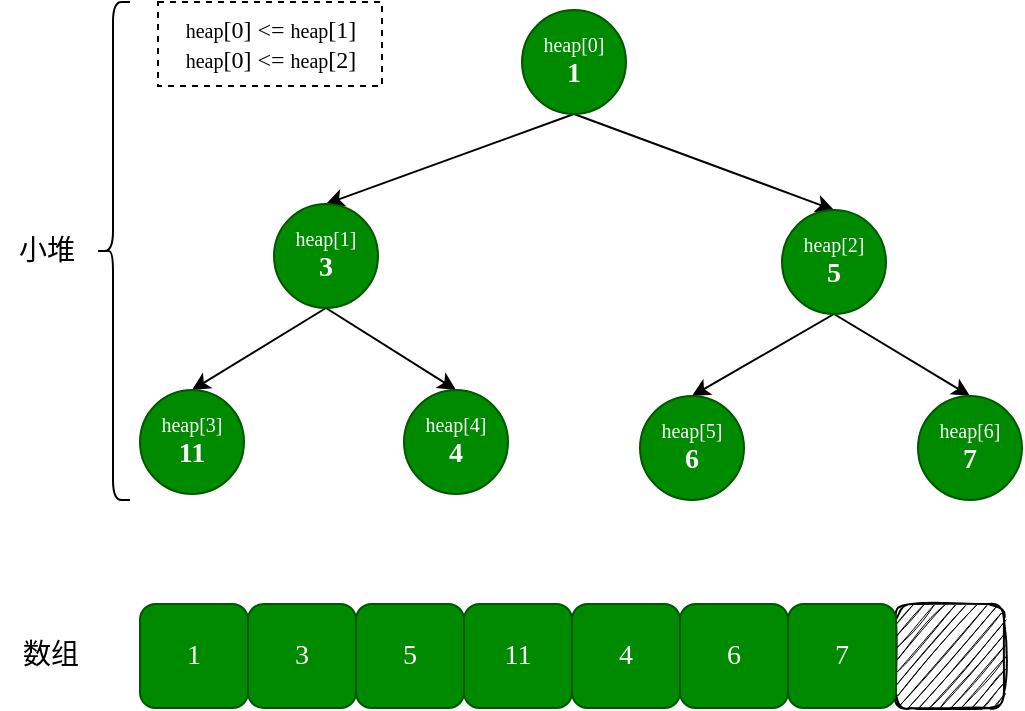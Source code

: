 <mxfile version="20.2.3" type="device" pages="4"><diagram id="4kBgRjzPK6qfsKD9esrf" name="图6-1"><mxGraphModel dx="1234" dy="791" grid="0" gridSize="10" guides="1" tooltips="1" connect="1" arrows="1" fold="1" page="1" pageScale="1" pageWidth="550" pageHeight="1600" math="0" shadow="0"><root><mxCell id="0"/><mxCell id="1" parent="0"/><mxCell id="8WlRFblVrxHHbDdfafLi-1" value="" style="rounded=1;whiteSpace=wrap;html=1;sketch=1;fontFamily=Comic Sans MS;fontSize=14;fillColor=#000000;" vertex="1" parent="1"><mxGeometry x="455" y="415" width="54" height="52" as="geometry"/></mxCell><mxCell id="8WlRFblVrxHHbDdfafLi-2" style="edgeStyle=none;rounded=0;orthogonalLoop=1;jettySize=auto;html=1;exitX=0.5;exitY=1;exitDx=0;exitDy=0;entryX=0.5;entryY=0;entryDx=0;entryDy=0;fontFamily=Comic Sans MS;fontSize=14;endArrow=classic;endFill=1;strokeColor=#000000;strokeWidth=1;" edge="1" parent="1" source="8WlRFblVrxHHbDdfafLi-4" target="8WlRFblVrxHHbDdfafLi-7"><mxGeometry relative="1" as="geometry"/></mxCell><mxCell id="8WlRFblVrxHHbDdfafLi-3" style="edgeStyle=none;rounded=0;orthogonalLoop=1;jettySize=auto;html=1;exitX=0.5;exitY=1;exitDx=0;exitDy=0;entryX=0.5;entryY=0;entryDx=0;entryDy=0;fontFamily=Comic Sans MS;fontSize=14;endArrow=classic;endFill=1;strokeColor=#000000;strokeWidth=1;" edge="1" parent="1" source="8WlRFblVrxHHbDdfafLi-4" target="8WlRFblVrxHHbDdfafLi-10"><mxGeometry relative="1" as="geometry"/></mxCell><mxCell id="8WlRFblVrxHHbDdfafLi-4" value="heap[0]&lt;br&gt;&lt;b&gt;&lt;font style=&quot;font-size: 14px;&quot;&gt;1&lt;/font&gt;&lt;/b&gt;" style="ellipse;whiteSpace=wrap;html=1;aspect=fixed;sketch=0;fontFamily=Comic Sans MS;fontSize=10;strokeColor=#005700;fillColor=#008a00;fontColor=#ffffff;" vertex="1" parent="1"><mxGeometry x="268" y="118" width="52" height="52" as="geometry"/></mxCell><mxCell id="8WlRFblVrxHHbDdfafLi-5" style="edgeStyle=none;rounded=0;orthogonalLoop=1;jettySize=auto;html=1;exitX=0.5;exitY=1;exitDx=0;exitDy=0;entryX=0.5;entryY=0;entryDx=0;entryDy=0;fontFamily=Comic Sans MS;fontSize=14;endArrow=classic;endFill=1;strokeColor=#000000;strokeWidth=1;" edge="1" parent="1" source="8WlRFblVrxHHbDdfafLi-7" target="8WlRFblVrxHHbDdfafLi-11"><mxGeometry relative="1" as="geometry"/></mxCell><mxCell id="8WlRFblVrxHHbDdfafLi-6" style="edgeStyle=none;rounded=0;orthogonalLoop=1;jettySize=auto;html=1;exitX=0.5;exitY=1;exitDx=0;exitDy=0;entryX=0.5;entryY=0;entryDx=0;entryDy=0;fontFamily=Comic Sans MS;fontSize=14;endArrow=classic;endFill=1;strokeColor=#000000;strokeWidth=1;" edge="1" parent="1" source="8WlRFblVrxHHbDdfafLi-7" target="8WlRFblVrxHHbDdfafLi-12"><mxGeometry relative="1" as="geometry"/></mxCell><mxCell id="8WlRFblVrxHHbDdfafLi-7" value="heap[1]&lt;br&gt;&lt;span style=&quot;font-size: 14px;&quot;&gt;&lt;b&gt;3&lt;/b&gt;&lt;/span&gt;" style="ellipse;whiteSpace=wrap;html=1;aspect=fixed;sketch=0;fontFamily=Comic Sans MS;fontSize=10;strokeColor=#005700;fillColor=#008a00;fontColor=#ffffff;" vertex="1" parent="1"><mxGeometry x="144" y="215" width="52" height="52" as="geometry"/></mxCell><mxCell id="8WlRFblVrxHHbDdfafLi-8" style="edgeStyle=none;rounded=0;orthogonalLoop=1;jettySize=auto;html=1;exitX=0.5;exitY=1;exitDx=0;exitDy=0;entryX=0.5;entryY=0;entryDx=0;entryDy=0;fontFamily=Comic Sans MS;fontSize=14;endArrow=classic;endFill=1;strokeColor=#000000;strokeWidth=1;" edge="1" parent="1" source="8WlRFblVrxHHbDdfafLi-10" target="8WlRFblVrxHHbDdfafLi-13"><mxGeometry relative="1" as="geometry"/></mxCell><mxCell id="8WlRFblVrxHHbDdfafLi-9" style="edgeStyle=none;rounded=0;orthogonalLoop=1;jettySize=auto;html=1;exitX=0.5;exitY=1;exitDx=0;exitDy=0;fontFamily=Comic Sans MS;fontSize=14;endArrow=classic;endFill=1;strokeColor=#000000;strokeWidth=1;entryX=0.5;entryY=0;entryDx=0;entryDy=0;" edge="1" parent="1" source="8WlRFblVrxHHbDdfafLi-10" target="8WlRFblVrxHHbDdfafLi-14"><mxGeometry relative="1" as="geometry"/></mxCell><mxCell id="8WlRFblVrxHHbDdfafLi-10" value="heap[2]&lt;br&gt;&lt;span style=&quot;font-size: 14px;&quot;&gt;&lt;b&gt;5&lt;/b&gt;&lt;/span&gt;" style="ellipse;whiteSpace=wrap;html=1;aspect=fixed;sketch=0;fontFamily=Comic Sans MS;fontSize=10;strokeColor=#005700;fillColor=#008a00;fontColor=#ffffff;" vertex="1" parent="1"><mxGeometry x="398" y="218" width="52" height="52" as="geometry"/></mxCell><mxCell id="8WlRFblVrxHHbDdfafLi-11" value="heap[3]&lt;br&gt;&lt;span style=&quot;font-size: 14px;&quot;&gt;&lt;b&gt;11&lt;/b&gt;&lt;/span&gt;" style="ellipse;whiteSpace=wrap;html=1;aspect=fixed;sketch=0;fontFamily=Comic Sans MS;fontSize=10;strokeColor=#005700;fillColor=#008a00;fontColor=#ffffff;" vertex="1" parent="1"><mxGeometry x="77" y="308" width="52" height="52" as="geometry"/></mxCell><mxCell id="8WlRFblVrxHHbDdfafLi-12" value="heap[4]&lt;br&gt;&lt;span style=&quot;font-size: 14px;&quot;&gt;&lt;b&gt;4&lt;/b&gt;&lt;/span&gt;" style="ellipse;whiteSpace=wrap;html=1;aspect=fixed;sketch=0;fontFamily=Comic Sans MS;fontSize=10;strokeColor=#005700;fillColor=#008a00;fontColor=#ffffff;" vertex="1" parent="1"><mxGeometry x="209" y="308" width="52" height="52" as="geometry"/></mxCell><mxCell id="8WlRFblVrxHHbDdfafLi-13" value="heap[5]&lt;br&gt;&lt;span style=&quot;font-size: 14px;&quot;&gt;&lt;b&gt;6&lt;/b&gt;&lt;/span&gt;" style="ellipse;whiteSpace=wrap;html=1;aspect=fixed;sketch=0;fontFamily=Comic Sans MS;fontSize=10;strokeColor=#005700;fillColor=#008a00;fontColor=#ffffff;" vertex="1" parent="1"><mxGeometry x="327" y="311" width="52" height="52" as="geometry"/></mxCell><mxCell id="8WlRFblVrxHHbDdfafLi-14" value="heap[6]&lt;br&gt;&lt;span style=&quot;font-size: 14px;&quot;&gt;&lt;b&gt;7&lt;/b&gt;&lt;/span&gt;" style="ellipse;whiteSpace=wrap;html=1;aspect=fixed;sketch=0;fontFamily=Comic Sans MS;fontSize=10;strokeColor=#005700;fillColor=#008a00;fontColor=#ffffff;" vertex="1" parent="1"><mxGeometry x="466" y="311" width="52" height="52" as="geometry"/></mxCell><mxCell id="8WlRFblVrxHHbDdfafLi-15" value="1" style="rounded=1;whiteSpace=wrap;html=1;sketch=0;fontFamily=Comic Sans MS;fontSize=14;strokeColor=#005700;fillColor=#008a00;fontColor=#ffffff;" vertex="1" parent="1"><mxGeometry x="77" y="415" width="54" height="52" as="geometry"/></mxCell><mxCell id="8WlRFblVrxHHbDdfafLi-16" value="3" style="rounded=1;whiteSpace=wrap;html=1;sketch=0;fontFamily=Comic Sans MS;fontSize=14;strokeColor=#005700;fillColor=#008a00;fontColor=#ffffff;" vertex="1" parent="1"><mxGeometry x="131" y="415" width="54" height="52" as="geometry"/></mxCell><mxCell id="8WlRFblVrxHHbDdfafLi-17" value="5" style="rounded=1;whiteSpace=wrap;html=1;sketch=0;fontFamily=Comic Sans MS;fontSize=14;strokeColor=#005700;fillColor=#008a00;fontColor=#ffffff;" vertex="1" parent="1"><mxGeometry x="185" y="415" width="54" height="52" as="geometry"/></mxCell><mxCell id="8WlRFblVrxHHbDdfafLi-18" value="11" style="rounded=1;whiteSpace=wrap;html=1;sketch=0;fontFamily=Comic Sans MS;fontSize=14;strokeColor=#005700;fillColor=#008a00;fontColor=#ffffff;" vertex="1" parent="1"><mxGeometry x="239" y="415" width="54" height="52" as="geometry"/></mxCell><mxCell id="8WlRFblVrxHHbDdfafLi-19" value="4" style="rounded=1;whiteSpace=wrap;html=1;sketch=0;fontFamily=Comic Sans MS;fontSize=14;strokeColor=#005700;fillColor=#008a00;fontColor=#ffffff;" vertex="1" parent="1"><mxGeometry x="293" y="415" width="54" height="52" as="geometry"/></mxCell><mxCell id="8WlRFblVrxHHbDdfafLi-20" value="6" style="rounded=1;whiteSpace=wrap;html=1;sketch=0;fontFamily=Comic Sans MS;fontSize=14;strokeColor=#005700;fillColor=#008a00;fontColor=#ffffff;" vertex="1" parent="1"><mxGeometry x="347" y="415" width="54" height="52" as="geometry"/></mxCell><mxCell id="8WlRFblVrxHHbDdfafLi-21" value="7" style="rounded=1;whiteSpace=wrap;html=1;sketch=0;fontFamily=Comic Sans MS;fontSize=14;strokeColor=#005700;fillColor=#008a00;fontColor=#ffffff;" vertex="1" parent="1"><mxGeometry x="401" y="415" width="54" height="52" as="geometry"/></mxCell><mxCell id="8WlRFblVrxHHbDdfafLi-22" value="" style="shape=curlyBracket;whiteSpace=wrap;html=1;rounded=1;sketch=0;fontFamily=Comic Sans MS;fontSize=14;strokeColor=#000000;fillColor=#000000;" vertex="1" parent="1"><mxGeometry x="55" y="114" width="17" height="249" as="geometry"/></mxCell><mxCell id="8WlRFblVrxHHbDdfafLi-23" value="小堆" style="text;html=1;align=center;verticalAlign=middle;resizable=0;points=[];autosize=1;strokeColor=none;fillColor=none;fontSize=14;fontFamily=Comic Sans MS;" vertex="1" parent="1"><mxGeometry x="7" y="224" width="46" height="29" as="geometry"/></mxCell><mxCell id="8WlRFblVrxHHbDdfafLi-24" value="数组" style="text;html=1;align=center;verticalAlign=middle;resizable=0;points=[];autosize=1;strokeColor=none;fillColor=none;fontSize=14;fontFamily=Comic Sans MS;" vertex="1" parent="1"><mxGeometry x="9" y="426.5" width="46" height="29" as="geometry"/></mxCell><mxCell id="XPgFJNmTnz2lt1SVi9bv-1" value="&lt;span style=&quot;font-family: &amp;quot;Comic Sans MS&amp;quot;; font-size: 10px;&quot;&gt;heap&lt;/span&gt;&lt;font face=&quot;Comic Sans MS&quot;&gt;[0] &amp;lt;=&amp;nbsp;&lt;/font&gt;&lt;span style=&quot;font-family: &amp;quot;Comic Sans MS&amp;quot;; font-size: 10px;&quot;&gt;heap&lt;/span&gt;&lt;font face=&quot;Comic Sans MS&quot;&gt;[1]&lt;br&gt;&lt;/font&gt;&lt;span style=&quot;font-family: &amp;quot;Comic Sans MS&amp;quot;; font-size: 10px;&quot;&gt;heap&lt;/span&gt;&lt;font face=&quot;Comic Sans MS&quot;&gt;[0] &amp;lt;=&amp;nbsp;&lt;/font&gt;&lt;span style=&quot;font-family: &amp;quot;Comic Sans MS&amp;quot;; font-size: 10px;&quot;&gt;heap&lt;/span&gt;&lt;font face=&quot;Comic Sans MS&quot;&gt;[2]&lt;/font&gt;" style="text;html=1;align=center;verticalAlign=middle;resizable=0;points=[];autosize=1;strokeColor=default;fillColor=none;dashed=1;" vertex="1" parent="1"><mxGeometry x="86" y="114" width="112" height="42" as="geometry"/></mxCell></root></mxGraphModel></diagram><diagram id="gGhTFeKUV-uez2fG8aPA" name="图6-2"><mxGraphModel dx="1234" dy="791" grid="0" gridSize="10" guides="1" tooltips="1" connect="1" arrows="1" fold="1" page="1" pageScale="1" pageWidth="550" pageHeight="700" math="0" shadow="0"><root><mxCell id="0"/><mxCell id="1" parent="0"/><mxCell id="aHbedQr8Jyp9eqpJr1WH-1" value="" style="rounded=1;whiteSpace=wrap;html=1;sketch=1;fontFamily=Comic Sans MS;fontSize=14;fillColor=#000000;" vertex="1" parent="1"><mxGeometry x="451" y="404" width="54" height="52" as="geometry"/></mxCell><mxCell id="aHbedQr8Jyp9eqpJr1WH-2" style="edgeStyle=none;rounded=0;orthogonalLoop=1;jettySize=auto;html=1;exitX=0.5;exitY=1;exitDx=0;exitDy=0;entryX=0.5;entryY=0;entryDx=0;entryDy=0;fontFamily=Comic Sans MS;fontSize=14;endArrow=classic;endFill=1;strokeColor=#B20000;strokeWidth=1;fillColor=#e51400;" edge="1" parent="1" source="aHbedQr8Jyp9eqpJr1WH-4" target="aHbedQr8Jyp9eqpJr1WH-7"><mxGeometry relative="1" as="geometry"/></mxCell><mxCell id="aHbedQr8Jyp9eqpJr1WH-3" style="edgeStyle=none;rounded=0;orthogonalLoop=1;jettySize=auto;html=1;exitX=0.5;exitY=1;exitDx=0;exitDy=0;entryX=0.5;entryY=0;entryDx=0;entryDy=0;fontFamily=Comic Sans MS;fontSize=14;endArrow=classic;endFill=1;strokeColor=#B20000;strokeWidth=1;fillColor=#e51400;" edge="1" parent="1" source="aHbedQr8Jyp9eqpJr1WH-4" target="aHbedQr8Jyp9eqpJr1WH-10"><mxGeometry relative="1" as="geometry"/></mxCell><mxCell id="aHbedQr8Jyp9eqpJr1WH-4" value="heap[0]&lt;br&gt;&lt;b&gt;&lt;font style=&quot;font-size: 14px;&quot;&gt;11&lt;/font&gt;&lt;/b&gt;" style="ellipse;whiteSpace=wrap;html=1;aspect=fixed;sketch=0;fontFamily=Comic Sans MS;fontSize=10;strokeColor=#B20000;fillColor=#e51400;fontColor=#ffffff;" vertex="1" parent="1"><mxGeometry x="264" y="107" width="52" height="52" as="geometry"/></mxCell><mxCell id="aHbedQr8Jyp9eqpJr1WH-5" style="edgeStyle=none;rounded=0;orthogonalLoop=1;jettySize=auto;html=1;exitX=0.5;exitY=1;exitDx=0;exitDy=0;entryX=0.5;entryY=0;entryDx=0;entryDy=0;fontFamily=Comic Sans MS;fontSize=14;endArrow=classic;endFill=1;strokeColor=#B20000;strokeWidth=1;fillColor=#e51400;" edge="1" parent="1" source="aHbedQr8Jyp9eqpJr1WH-7" target="aHbedQr8Jyp9eqpJr1WH-11"><mxGeometry relative="1" as="geometry"/></mxCell><mxCell id="aHbedQr8Jyp9eqpJr1WH-6" style="edgeStyle=none;rounded=0;orthogonalLoop=1;jettySize=auto;html=1;exitX=0.5;exitY=1;exitDx=0;exitDy=0;entryX=0.5;entryY=0;entryDx=0;entryDy=0;fontFamily=Comic Sans MS;fontSize=14;endArrow=classic;endFill=1;strokeColor=#B20000;strokeWidth=1;fillColor=#e51400;" edge="1" parent="1" source="aHbedQr8Jyp9eqpJr1WH-7" target="aHbedQr8Jyp9eqpJr1WH-12"><mxGeometry relative="1" as="geometry"/></mxCell><mxCell id="aHbedQr8Jyp9eqpJr1WH-7" value="heap[1]&lt;br&gt;&lt;span style=&quot;font-size: 14px;&quot;&gt;&lt;b&gt;5&lt;/b&gt;&lt;/span&gt;" style="ellipse;whiteSpace=wrap;html=1;aspect=fixed;sketch=0;fontFamily=Comic Sans MS;fontSize=10;strokeColor=#B20000;fillColor=#e51400;fontColor=#ffffff;" vertex="1" parent="1"><mxGeometry x="140" y="204" width="52" height="52" as="geometry"/></mxCell><mxCell id="aHbedQr8Jyp9eqpJr1WH-8" style="edgeStyle=none;rounded=0;orthogonalLoop=1;jettySize=auto;html=1;exitX=0.5;exitY=1;exitDx=0;exitDy=0;entryX=0.5;entryY=0;entryDx=0;entryDy=0;fontFamily=Comic Sans MS;fontSize=14;endArrow=classic;endFill=1;strokeColor=#B20000;strokeWidth=1;fillColor=#e51400;" edge="1" parent="1" source="aHbedQr8Jyp9eqpJr1WH-10" target="aHbedQr8Jyp9eqpJr1WH-13"><mxGeometry relative="1" as="geometry"/></mxCell><mxCell id="aHbedQr8Jyp9eqpJr1WH-9" style="edgeStyle=none;rounded=0;orthogonalLoop=1;jettySize=auto;html=1;exitX=0.5;exitY=1;exitDx=0;exitDy=0;fontFamily=Comic Sans MS;fontSize=14;endArrow=classic;endFill=1;strokeColor=#B20000;strokeWidth=1;entryX=0.5;entryY=0;entryDx=0;entryDy=0;fillColor=#e51400;" edge="1" parent="1" source="aHbedQr8Jyp9eqpJr1WH-10" target="aHbedQr8Jyp9eqpJr1WH-14"><mxGeometry relative="1" as="geometry"/></mxCell><mxCell id="aHbedQr8Jyp9eqpJr1WH-10" value="heap[2]&lt;br&gt;&lt;span style=&quot;font-size: 14px;&quot;&gt;&lt;b&gt;7&lt;/b&gt;&lt;/span&gt;" style="ellipse;whiteSpace=wrap;html=1;aspect=fixed;sketch=0;fontFamily=Comic Sans MS;fontSize=10;strokeColor=#B20000;fillColor=#e51400;fontColor=#ffffff;" vertex="1" parent="1"><mxGeometry x="394" y="207" width="52" height="52" as="geometry"/></mxCell><mxCell id="aHbedQr8Jyp9eqpJr1WH-11" value="heap[3]&lt;br&gt;&lt;span style=&quot;font-size: 14px;&quot;&gt;&lt;b&gt;1&lt;/b&gt;&lt;/span&gt;" style="ellipse;whiteSpace=wrap;html=1;aspect=fixed;sketch=0;fontFamily=Comic Sans MS;fontSize=10;strokeColor=#B20000;fillColor=#e51400;fontColor=#ffffff;" vertex="1" parent="1"><mxGeometry x="73" y="297" width="52" height="52" as="geometry"/></mxCell><mxCell id="aHbedQr8Jyp9eqpJr1WH-12" value="heap[4]&lt;br&gt;&lt;span style=&quot;font-size: 14px;&quot;&gt;&lt;b&gt;4&lt;/b&gt;&lt;/span&gt;" style="ellipse;whiteSpace=wrap;html=1;aspect=fixed;sketch=0;fontFamily=Comic Sans MS;fontSize=10;strokeColor=#B20000;fillColor=#e51400;fontColor=#ffffff;" vertex="1" parent="1"><mxGeometry x="205" y="297" width="52" height="52" as="geometry"/></mxCell><mxCell id="aHbedQr8Jyp9eqpJr1WH-13" value="heap[5]&lt;br&gt;&lt;span style=&quot;font-size: 14px;&quot;&gt;&lt;b&gt;3&lt;/b&gt;&lt;/span&gt;" style="ellipse;whiteSpace=wrap;html=1;aspect=fixed;sketch=0;fontFamily=Comic Sans MS;fontSize=10;strokeColor=#B20000;fillColor=#e51400;fontColor=#ffffff;" vertex="1" parent="1"><mxGeometry x="323" y="300" width="52" height="52" as="geometry"/></mxCell><mxCell id="aHbedQr8Jyp9eqpJr1WH-14" value="heap[6]&lt;br&gt;&lt;span style=&quot;font-size: 14px;&quot;&gt;&lt;b&gt;6&lt;/b&gt;&lt;/span&gt;" style="ellipse;whiteSpace=wrap;html=1;aspect=fixed;sketch=0;fontFamily=Comic Sans MS;fontSize=10;strokeColor=#B20000;fillColor=#e51400;fontColor=#ffffff;" vertex="1" parent="1"><mxGeometry x="462" y="300" width="52" height="52" as="geometry"/></mxCell><mxCell id="aHbedQr8Jyp9eqpJr1WH-15" value="11" style="rounded=1;whiteSpace=wrap;html=1;sketch=0;fontFamily=Comic Sans MS;fontSize=14;strokeColor=#B20000;fillColor=#e51400;fontColor=#ffffff;" vertex="1" parent="1"><mxGeometry x="73" y="404" width="54" height="52" as="geometry"/></mxCell><mxCell id="aHbedQr8Jyp9eqpJr1WH-16" value="5" style="rounded=1;whiteSpace=wrap;html=1;sketch=0;fontFamily=Comic Sans MS;fontSize=14;strokeColor=#B20000;fillColor=#e51400;fontColor=#ffffff;" vertex="1" parent="1"><mxGeometry x="127" y="404" width="54" height="52" as="geometry"/></mxCell><mxCell id="aHbedQr8Jyp9eqpJr1WH-17" value="7" style="rounded=1;whiteSpace=wrap;html=1;sketch=0;fontFamily=Comic Sans MS;fontSize=14;strokeColor=#B20000;fillColor=#e51400;fontColor=#ffffff;" vertex="1" parent="1"><mxGeometry x="181" y="404" width="54" height="52" as="geometry"/></mxCell><mxCell id="aHbedQr8Jyp9eqpJr1WH-18" value="1" style="rounded=1;whiteSpace=wrap;html=1;sketch=0;fontFamily=Comic Sans MS;fontSize=14;strokeColor=#B20000;fillColor=#e51400;fontColor=#ffffff;" vertex="1" parent="1"><mxGeometry x="235" y="404" width="54" height="52" as="geometry"/></mxCell><mxCell id="aHbedQr8Jyp9eqpJr1WH-19" value="4" style="rounded=1;whiteSpace=wrap;html=1;sketch=0;fontFamily=Comic Sans MS;fontSize=14;strokeColor=#B20000;fillColor=#e51400;fontColor=#ffffff;" vertex="1" parent="1"><mxGeometry x="289" y="404" width="54" height="52" as="geometry"/></mxCell><mxCell id="aHbedQr8Jyp9eqpJr1WH-20" value="3" style="rounded=1;whiteSpace=wrap;html=1;sketch=0;fontFamily=Comic Sans MS;fontSize=14;strokeColor=#B20000;fillColor=#e51400;fontColor=#ffffff;" vertex="1" parent="1"><mxGeometry x="343" y="404" width="54" height="52" as="geometry"/></mxCell><mxCell id="aHbedQr8Jyp9eqpJr1WH-21" value="6" style="rounded=1;whiteSpace=wrap;html=1;sketch=0;fontFamily=Comic Sans MS;fontSize=14;strokeColor=#B20000;fillColor=#e51400;fontColor=#ffffff;" vertex="1" parent="1"><mxGeometry x="397" y="404" width="54" height="52" as="geometry"/></mxCell><mxCell id="aHbedQr8Jyp9eqpJr1WH-22" value="" style="shape=curlyBracket;whiteSpace=wrap;html=1;rounded=1;sketch=0;fontFamily=Comic Sans MS;fontSize=14;strokeColor=#000000;fillColor=#000000;" vertex="1" parent="1"><mxGeometry x="51" y="103" width="17" height="249" as="geometry"/></mxCell><mxCell id="aHbedQr8Jyp9eqpJr1WH-23" value="大堆" style="text;html=1;align=center;verticalAlign=middle;resizable=0;points=[];autosize=1;strokeColor=none;fillColor=none;fontSize=14;fontFamily=Comic Sans MS;" vertex="1" parent="1"><mxGeometry x="3" y="213" width="46" height="29" as="geometry"/></mxCell><mxCell id="aHbedQr8Jyp9eqpJr1WH-24" value="数组" style="text;html=1;align=center;verticalAlign=middle;resizable=0;points=[];autosize=1;strokeColor=none;fillColor=none;fontSize=14;fontFamily=Comic Sans MS;" vertex="1" parent="1"><mxGeometry x="5" y="415.5" width="46" height="29" as="geometry"/></mxCell><mxCell id="tC8dOTWy7lcu3Dv9rmC--1" value="&lt;span style=&quot;font-family: &amp;quot;Comic Sans MS&amp;quot;; font-size: 10px;&quot;&gt;heap&lt;/span&gt;&lt;font face=&quot;Comic Sans MS&quot;&gt;[0] &amp;gt;=&amp;nbsp;&lt;/font&gt;&lt;span style=&quot;font-family: &amp;quot;Comic Sans MS&amp;quot;; font-size: 10px;&quot;&gt;heap&lt;/span&gt;&lt;font face=&quot;Comic Sans MS&quot;&gt;[1]&lt;br&gt;&lt;/font&gt;&lt;span style=&quot;font-family: &amp;quot;Comic Sans MS&amp;quot;; font-size: 10px;&quot;&gt;heap&lt;/span&gt;&lt;font face=&quot;Comic Sans MS&quot;&gt;[0] &amp;gt;=&amp;nbsp;&lt;/font&gt;&lt;span style=&quot;font-family: &amp;quot;Comic Sans MS&amp;quot;; font-size: 10px;&quot;&gt;heap&lt;/span&gt;&lt;font face=&quot;Comic Sans MS&quot;&gt;[2]&lt;/font&gt;" style="text;html=1;align=center;verticalAlign=middle;resizable=0;points=[];autosize=1;strokeColor=default;fillColor=none;dashed=1;" vertex="1" parent="1"><mxGeometry x="77" y="103" width="112" height="42" as="geometry"/></mxCell></root></mxGraphModel></diagram><diagram id="atFffiB35ZEl3qlqIf53" name="图6-3"><mxGraphModel dx="1234" dy="791" grid="0" gridSize="10" guides="1" tooltips="1" connect="1" arrows="1" fold="1" page="0" pageScale="1" pageWidth="550" pageHeight="1600" math="0" shadow="0"><root><mxCell id="0"/><mxCell id="1" parent="0"/><mxCell id="RQYhgLeJMm138y5LIGeS-159" value="" style="rounded=1;whiteSpace=wrap;html=1;sketch=0;fontFamily=Comic Sans MS;fontSize=15;arcSize=2;" parent="1" vertex="1"><mxGeometry x="5" y="516" width="513" height="376" as="geometry"/></mxCell><mxCell id="RQYhgLeJMm138y5LIGeS-211" style="edgeStyle=orthogonalEdgeStyle;curved=1;rounded=0;orthogonalLoop=1;jettySize=auto;html=1;exitX=0;exitY=0.5;exitDx=0;exitDy=0;entryX=1;entryY=0.5;entryDx=0;entryDy=0;fontFamily=Comic Sans MS;fontSize=15;endArrow=open;endFill=0;strokeColor=#000000;strokeWidth=1;" parent="1" source="RQYhgLeJMm138y5LIGeS-156" target="RQYhgLeJMm138y5LIGeS-159" edge="1"><mxGeometry relative="1" as="geometry"/></mxCell><mxCell id="RQYhgLeJMm138y5LIGeS-156" value="" style="rounded=1;whiteSpace=wrap;html=1;sketch=0;fontFamily=Comic Sans MS;fontSize=15;arcSize=2;" parent="1" vertex="1"><mxGeometry x="582.5" y="516" width="513" height="376" as="geometry"/></mxCell><mxCell id="RQYhgLeJMm138y5LIGeS-200" style="edgeStyle=none;rounded=0;orthogonalLoop=1;jettySize=auto;html=1;exitX=0.5;exitY=1;exitDx=0;exitDy=0;entryX=0.5;entryY=0;entryDx=0;entryDy=0;fontFamily=Comic Sans MS;fontSize=15;endArrow=open;endFill=0;strokeColor=#000000;strokeWidth=1;" parent="1" source="RQYhgLeJMm138y5LIGeS-154" target="RQYhgLeJMm138y5LIGeS-156" edge="1"><mxGeometry relative="1" as="geometry"/></mxCell><mxCell id="RQYhgLeJMm138y5LIGeS-154" value="" style="rounded=1;whiteSpace=wrap;html=1;sketch=0;fontFamily=Comic Sans MS;fontSize=15;arcSize=2;" parent="1" vertex="1"><mxGeometry x="582" y="65" width="513" height="376" as="geometry"/></mxCell><mxCell id="RQYhgLeJMm138y5LIGeS-201" style="edgeStyle=none;rounded=0;orthogonalLoop=1;jettySize=auto;html=1;exitX=1;exitY=0.5;exitDx=0;exitDy=0;entryX=0;entryY=0.5;entryDx=0;entryDy=0;fontFamily=Comic Sans MS;fontSize=15;endArrow=open;endFill=0;strokeColor=#000000;strokeWidth=1;" parent="1" source="RQYhgLeJMm138y5LIGeS-152" target="RQYhgLeJMm138y5LIGeS-154" edge="1"><mxGeometry relative="1" as="geometry"/></mxCell><mxCell id="RQYhgLeJMm138y5LIGeS-152" value="" style="rounded=1;whiteSpace=wrap;html=1;sketch=0;fontFamily=Comic Sans MS;fontSize=15;arcSize=2;" parent="1" vertex="1"><mxGeometry x="5" y="65" width="477" height="376" as="geometry"/></mxCell><mxCell id="RQYhgLeJMm138y5LIGeS-14" style="rounded=0;orthogonalLoop=1;jettySize=auto;html=1;exitX=0.5;exitY=1;exitDx=0;exitDy=0;fontFamily=Comic Sans MS;fontSize=15;endArrow=open;endFill=0;strokeColor=#000000;strokeWidth=1;" parent="1" source="RQYhgLeJMm138y5LIGeS-1" target="RQYhgLeJMm138y5LIGeS-2" edge="1"><mxGeometry relative="1" as="geometry"/></mxCell><mxCell id="RQYhgLeJMm138y5LIGeS-15" style="edgeStyle=none;rounded=0;orthogonalLoop=1;jettySize=auto;html=1;exitX=0.5;exitY=1;exitDx=0;exitDy=0;entryX=0.5;entryY=0;entryDx=0;entryDy=0;fontFamily=Comic Sans MS;fontSize=15;endArrow=open;endFill=0;strokeColor=#000000;strokeWidth=1;" parent="1" source="RQYhgLeJMm138y5LIGeS-1" target="RQYhgLeJMm138y5LIGeS-6" edge="1"><mxGeometry relative="1" as="geometry"/></mxCell><mxCell id="RQYhgLeJMm138y5LIGeS-1" value="&lt;font style=&quot;font-size: 15px;&quot;&gt;&lt;b&gt;1&lt;/b&gt;&lt;/font&gt;" style="ellipse;whiteSpace=wrap;html=1;aspect=fixed;sketch=0;fontFamily=Comic Sans MS;fontSize=14;strokeColor=#005700;fillColor=#008a00;fontColor=#ffffff;" parent="1" vertex="1"><mxGeometry x="247" y="84" width="33" height="33" as="geometry"/></mxCell><mxCell id="RQYhgLeJMm138y5LIGeS-16" style="edgeStyle=none;rounded=0;orthogonalLoop=1;jettySize=auto;html=1;exitX=0.5;exitY=1;exitDx=0;exitDy=0;entryX=0.5;entryY=0;entryDx=0;entryDy=0;fontFamily=Comic Sans MS;fontSize=15;endArrow=open;endFill=0;strokeColor=#000000;strokeWidth=1;" parent="1" source="RQYhgLeJMm138y5LIGeS-2" target="RQYhgLeJMm138y5LIGeS-4" edge="1"><mxGeometry relative="1" as="geometry"/></mxCell><mxCell id="RQYhgLeJMm138y5LIGeS-17" style="edgeStyle=none;rounded=0;orthogonalLoop=1;jettySize=auto;html=1;exitX=0.5;exitY=1;exitDx=0;exitDy=0;entryX=0.5;entryY=0;entryDx=0;entryDy=0;fontFamily=Comic Sans MS;fontSize=15;endArrow=open;endFill=0;strokeColor=#000000;strokeWidth=1;" parent="1" source="RQYhgLeJMm138y5LIGeS-2" target="RQYhgLeJMm138y5LIGeS-5" edge="1"><mxGeometry relative="1" as="geometry"/></mxCell><mxCell id="RQYhgLeJMm138y5LIGeS-2" value="&lt;span style=&quot;font-size: 15px;&quot;&gt;&lt;b&gt;3&lt;/b&gt;&lt;/span&gt;" style="ellipse;whiteSpace=wrap;html=1;aspect=fixed;sketch=0;fontFamily=Comic Sans MS;fontSize=14;strokeColor=#005700;fillColor=#008a00;fontColor=#ffffff;" parent="1" vertex="1"><mxGeometry x="120.5" y="168" width="33" height="33" as="geometry"/></mxCell><mxCell id="RQYhgLeJMm138y5LIGeS-20" style="edgeStyle=none;rounded=0;orthogonalLoop=1;jettySize=auto;html=1;exitX=0.5;exitY=1;exitDx=0;exitDy=0;entryX=0.5;entryY=0;entryDx=0;entryDy=0;fontFamily=Comic Sans MS;fontSize=15;endArrow=open;endFill=0;strokeColor=#000000;strokeWidth=1;" parent="1" source="RQYhgLeJMm138y5LIGeS-4" target="RQYhgLeJMm138y5LIGeS-9" edge="1"><mxGeometry relative="1" as="geometry"/></mxCell><mxCell id="RQYhgLeJMm138y5LIGeS-21" style="edgeStyle=none;rounded=0;orthogonalLoop=1;jettySize=auto;html=1;exitX=0.5;exitY=1;exitDx=0;exitDy=0;entryX=0.5;entryY=0;entryDx=0;entryDy=0;fontFamily=Comic Sans MS;fontSize=15;endArrow=open;endFill=0;strokeColor=#000000;strokeWidth=1;" parent="1" source="RQYhgLeJMm138y5LIGeS-4" target="RQYhgLeJMm138y5LIGeS-10" edge="1"><mxGeometry relative="1" as="geometry"/></mxCell><mxCell id="RQYhgLeJMm138y5LIGeS-4" value="&lt;font style=&quot;font-size: 15px;&quot;&gt;&lt;b&gt;11&lt;/b&gt;&lt;/font&gt;" style="ellipse;whiteSpace=wrap;html=1;aspect=fixed;sketch=0;fontFamily=Comic Sans MS;fontSize=14;strokeColor=#005700;fillColor=#008a00;fontColor=#ffffff;" parent="1" vertex="1"><mxGeometry x="58.5" y="249" width="33" height="33" as="geometry"/></mxCell><mxCell id="RQYhgLeJMm138y5LIGeS-22" style="edgeStyle=none;rounded=0;orthogonalLoop=1;jettySize=auto;html=1;exitX=0.5;exitY=1;exitDx=0;exitDy=0;entryX=0.5;entryY=0;entryDx=0;entryDy=0;fontFamily=Comic Sans MS;fontSize=15;endArrow=open;endFill=0;strokeColor=#000000;strokeWidth=1;" parent="1" source="RQYhgLeJMm138y5LIGeS-5" target="RQYhgLeJMm138y5LIGeS-11" edge="1"><mxGeometry relative="1" as="geometry"/></mxCell><mxCell id="RQYhgLeJMm138y5LIGeS-23" style="edgeStyle=none;rounded=0;orthogonalLoop=1;jettySize=auto;html=1;exitX=0.5;exitY=1;exitDx=0;exitDy=0;entryX=0.5;entryY=0;entryDx=0;entryDy=0;fontFamily=Comic Sans MS;fontSize=15;endArrow=open;endFill=0;strokeColor=#000000;strokeWidth=1;" parent="1" source="RQYhgLeJMm138y5LIGeS-5" target="RQYhgLeJMm138y5LIGeS-12" edge="1"><mxGeometry relative="1" as="geometry"/></mxCell><mxCell id="RQYhgLeJMm138y5LIGeS-5" value="&lt;font style=&quot;font-size: 15px;&quot;&gt;&lt;b&gt;4&lt;/b&gt;&lt;/font&gt;" style="ellipse;whiteSpace=wrap;html=1;aspect=fixed;sketch=0;fontFamily=Comic Sans MS;fontSize=14;strokeColor=#005700;fillColor=#008a00;fontColor=#ffffff;" parent="1" vertex="1"><mxGeometry x="175.5" y="249" width="33" height="33" as="geometry"/></mxCell><mxCell id="RQYhgLeJMm138y5LIGeS-18" style="edgeStyle=none;rounded=0;orthogonalLoop=1;jettySize=auto;html=1;exitX=0.5;exitY=1;exitDx=0;exitDy=0;entryX=0.5;entryY=0;entryDx=0;entryDy=0;fontFamily=Comic Sans MS;fontSize=15;endArrow=open;endFill=0;strokeColor=#000000;strokeWidth=1;" parent="1" source="RQYhgLeJMm138y5LIGeS-6" target="RQYhgLeJMm138y5LIGeS-7" edge="1"><mxGeometry relative="1" as="geometry"/></mxCell><mxCell id="RQYhgLeJMm138y5LIGeS-19" style="edgeStyle=none;rounded=0;orthogonalLoop=1;jettySize=auto;html=1;exitX=0.5;exitY=1;exitDx=0;exitDy=0;entryX=0.5;entryY=0;entryDx=0;entryDy=0;fontFamily=Comic Sans MS;fontSize=15;endArrow=open;endFill=0;strokeColor=#000000;strokeWidth=1;" parent="1" source="RQYhgLeJMm138y5LIGeS-6" target="RQYhgLeJMm138y5LIGeS-8" edge="1"><mxGeometry relative="1" as="geometry"/></mxCell><mxCell id="RQYhgLeJMm138y5LIGeS-6" value="&lt;span style=&quot;font-size: 15px;&quot;&gt;&lt;b&gt;5&lt;/b&gt;&lt;/span&gt;" style="ellipse;whiteSpace=wrap;html=1;aspect=fixed;sketch=0;fontFamily=Comic Sans MS;fontSize=14;strokeColor=#005700;fillColor=#008a00;fontColor=#ffffff;" parent="1" vertex="1"><mxGeometry x="376" y="168" width="33" height="33" as="geometry"/></mxCell><mxCell id="RQYhgLeJMm138y5LIGeS-24" style="edgeStyle=none;rounded=0;orthogonalLoop=1;jettySize=auto;html=1;exitX=0.5;exitY=1;exitDx=0;exitDy=0;entryX=0.5;entryY=0;entryDx=0;entryDy=0;fontFamily=Comic Sans MS;fontSize=15;endArrow=open;endFill=0;strokeColor=#000000;strokeWidth=1;" parent="1" source="RQYhgLeJMm138y5LIGeS-7" target="RQYhgLeJMm138y5LIGeS-13" edge="1"><mxGeometry relative="1" as="geometry"/></mxCell><mxCell id="RQYhgLeJMm138y5LIGeS-7" value="&lt;font style=&quot;font-size: 15px;&quot;&gt;&lt;b&gt;6&lt;/b&gt;&lt;/font&gt;" style="ellipse;whiteSpace=wrap;html=1;aspect=fixed;sketch=0;fontFamily=Comic Sans MS;fontSize=14;strokeColor=#005700;fillColor=#008a00;fontColor=#ffffff;" parent="1" vertex="1"><mxGeometry x="323" y="249" width="33" height="33" as="geometry"/></mxCell><mxCell id="RQYhgLeJMm138y5LIGeS-8" value="&lt;font style=&quot;font-size: 15px;&quot;&gt;&lt;b&gt;7&lt;/b&gt;&lt;/font&gt;" style="ellipse;whiteSpace=wrap;html=1;aspect=fixed;sketch=0;fontFamily=Comic Sans MS;fontSize=14;strokeColor=#005700;fillColor=#008a00;fontColor=#ffffff;" parent="1" vertex="1"><mxGeometry x="436" y="249" width="33" height="33" as="geometry"/></mxCell><mxCell id="RQYhgLeJMm138y5LIGeS-9" value="&lt;font style=&quot;font-size: 15px;&quot;&gt;&lt;b&gt;12&lt;/b&gt;&lt;/font&gt;" style="ellipse;whiteSpace=wrap;html=1;aspect=fixed;sketch=0;fontFamily=Comic Sans MS;fontSize=14;strokeColor=#005700;fillColor=#008a00;fontColor=#ffffff;" parent="1" vertex="1"><mxGeometry x="15" y="328" width="33" height="33" as="geometry"/></mxCell><mxCell id="RQYhgLeJMm138y5LIGeS-10" value="&lt;font style=&quot;font-size: 15px;&quot;&gt;&lt;b&gt;15&lt;/b&gt;&lt;/font&gt;" style="ellipse;whiteSpace=wrap;html=1;aspect=fixed;sketch=0;fontFamily=Comic Sans MS;fontSize=14;strokeColor=#005700;fillColor=#008a00;fontColor=#ffffff;" parent="1" vertex="1"><mxGeometry x="92" y="328" width="33" height="33" as="geometry"/></mxCell><mxCell id="RQYhgLeJMm138y5LIGeS-11" value="&lt;font style=&quot;font-size: 15px;&quot;&gt;&lt;b&gt;10&lt;/b&gt;&lt;/font&gt;" style="ellipse;whiteSpace=wrap;html=1;aspect=fixed;sketch=0;fontFamily=Comic Sans MS;fontSize=14;strokeColor=#005700;fillColor=#008a00;fontColor=#ffffff;" parent="1" vertex="1"><mxGeometry x="147" y="328" width="33" height="33" as="geometry"/></mxCell><mxCell id="RQYhgLeJMm138y5LIGeS-12" value="&lt;font style=&quot;font-size: 15px;&quot;&gt;&lt;b&gt;9&lt;/b&gt;&lt;/font&gt;" style="ellipse;whiteSpace=wrap;html=1;aspect=fixed;sketch=0;fontFamily=Comic Sans MS;fontSize=14;strokeColor=#005700;fillColor=#008a00;fontColor=#ffffff;" parent="1" vertex="1"><mxGeometry x="213" y="328" width="33" height="33" as="geometry"/></mxCell><mxCell id="RQYhgLeJMm138y5LIGeS-13" value="&lt;font style=&quot;font-size: 15px;&quot;&gt;&lt;b&gt;8&lt;/b&gt;&lt;/font&gt;" style="ellipse;whiteSpace=wrap;html=1;aspect=fixed;sketch=0;fontFamily=Comic Sans MS;fontSize=14;strokeColor=#005700;fillColor=#008a00;fontColor=#ffffff;" parent="1" vertex="1"><mxGeometry x="290" y="328" width="33" height="33" as="geometry"/></mxCell><mxCell id="RQYhgLeJMm138y5LIGeS-25" value="1" style="rounded=1;whiteSpace=wrap;html=1;sketch=0;fontFamily=Comic Sans MS;fontSize=15;strokeColor=#000000;fillColor=#FFFFFF;" parent="1" vertex="1"><mxGeometry x="12.5" y="394" width="38" height="35" as="geometry"/></mxCell><mxCell id="RQYhgLeJMm138y5LIGeS-26" value="3" style="rounded=1;whiteSpace=wrap;html=1;sketch=0;fontFamily=Comic Sans MS;fontSize=15;strokeColor=#000000;fillColor=#FFFFFF;" parent="1" vertex="1"><mxGeometry x="50.5" y="394" width="38" height="35" as="geometry"/></mxCell><mxCell id="RQYhgLeJMm138y5LIGeS-27" value="5" style="rounded=1;whiteSpace=wrap;html=1;sketch=0;fontFamily=Comic Sans MS;fontSize=15;strokeColor=#000000;fillColor=#FFFFFF;" parent="1" vertex="1"><mxGeometry x="88.5" y="394" width="38" height="35" as="geometry"/></mxCell><mxCell id="RQYhgLeJMm138y5LIGeS-28" value="11" style="rounded=1;whiteSpace=wrap;html=1;sketch=0;fontFamily=Comic Sans MS;fontSize=15;strokeColor=#000000;fillColor=#FFFFFF;" parent="1" vertex="1"><mxGeometry x="126.5" y="394" width="38" height="35" as="geometry"/></mxCell><mxCell id="RQYhgLeJMm138y5LIGeS-29" value="4" style="rounded=1;whiteSpace=wrap;html=1;sketch=0;fontFamily=Comic Sans MS;fontSize=15;strokeColor=#000000;fillColor=#FFFFFF;" parent="1" vertex="1"><mxGeometry x="164.5" y="394" width="38" height="35" as="geometry"/></mxCell><mxCell id="RQYhgLeJMm138y5LIGeS-30" value="6" style="rounded=1;whiteSpace=wrap;html=1;sketch=0;fontFamily=Comic Sans MS;fontSize=15;strokeColor=#000000;fillColor=#FFFFFF;" parent="1" vertex="1"><mxGeometry x="202.5" y="394" width="38" height="35" as="geometry"/></mxCell><mxCell id="RQYhgLeJMm138y5LIGeS-31" value="7" style="rounded=1;whiteSpace=wrap;html=1;sketch=0;fontFamily=Comic Sans MS;fontSize=15;strokeColor=#000000;fillColor=#FFFFFF;" parent="1" vertex="1"><mxGeometry x="240.5" y="394" width="38" height="35" as="geometry"/></mxCell><mxCell id="RQYhgLeJMm138y5LIGeS-32" value="12" style="rounded=1;whiteSpace=wrap;html=1;sketch=0;fontFamily=Comic Sans MS;fontSize=15;strokeColor=#000000;fillColor=#FFFFFF;" parent="1" vertex="1"><mxGeometry x="278.5" y="394" width="38" height="35" as="geometry"/></mxCell><mxCell id="RQYhgLeJMm138y5LIGeS-33" value="15" style="rounded=1;whiteSpace=wrap;html=1;sketch=0;fontFamily=Comic Sans MS;fontSize=15;strokeColor=#000000;fillColor=#FFFFFF;" parent="1" vertex="1"><mxGeometry x="316.5" y="394" width="38" height="35" as="geometry"/></mxCell><mxCell id="RQYhgLeJMm138y5LIGeS-34" value="10" style="rounded=1;whiteSpace=wrap;html=1;sketch=0;fontFamily=Comic Sans MS;fontSize=15;strokeColor=#000000;fillColor=#FFFFFF;" parent="1" vertex="1"><mxGeometry x="354.5" y="394" width="38" height="35" as="geometry"/></mxCell><mxCell id="RQYhgLeJMm138y5LIGeS-35" value="9" style="rounded=1;whiteSpace=wrap;html=1;sketch=0;fontFamily=Comic Sans MS;fontSize=15;strokeColor=#000000;fillColor=#FFFFFF;" parent="1" vertex="1"><mxGeometry x="392.5" y="394" width="38" height="35" as="geometry"/></mxCell><mxCell id="RQYhgLeJMm138y5LIGeS-36" value="8" style="rounded=1;whiteSpace=wrap;html=1;sketch=0;fontFamily=Comic Sans MS;fontSize=15;strokeColor=#000000;fillColor=#FFFFFF;" parent="1" vertex="1"><mxGeometry x="430.5" y="394" width="38" height="35" as="geometry"/></mxCell><mxCell id="RQYhgLeJMm138y5LIGeS-37" style="rounded=0;orthogonalLoop=1;jettySize=auto;html=1;exitX=0.5;exitY=1;exitDx=0;exitDy=0;fontFamily=Comic Sans MS;fontSize=15;endArrow=open;endFill=0;strokeColor=#000000;strokeWidth=1;" parent="1" source="RQYhgLeJMm138y5LIGeS-39" target="RQYhgLeJMm138y5LIGeS-42" edge="1"><mxGeometry relative="1" as="geometry"/></mxCell><mxCell id="RQYhgLeJMm138y5LIGeS-38" style="edgeStyle=none;rounded=0;orthogonalLoop=1;jettySize=auto;html=1;exitX=0.5;exitY=1;exitDx=0;exitDy=0;entryX=0.5;entryY=0;entryDx=0;entryDy=0;fontFamily=Comic Sans MS;fontSize=15;endArrow=open;endFill=0;strokeColor=#000000;strokeWidth=1;" parent="1" source="RQYhgLeJMm138y5LIGeS-39" target="RQYhgLeJMm138y5LIGeS-51" edge="1"><mxGeometry relative="1" as="geometry"/></mxCell><mxCell id="RQYhgLeJMm138y5LIGeS-39" value="&lt;font style=&quot;font-size: 15px;&quot;&gt;&lt;b&gt;1&lt;/b&gt;&lt;/font&gt;" style="ellipse;whiteSpace=wrap;html=1;aspect=fixed;sketch=0;fontFamily=Comic Sans MS;fontSize=14;strokeColor=#005700;fillColor=#008a00;fontColor=#ffffff;" parent="1" vertex="1"><mxGeometry x="826.5" y="84" width="33" height="33" as="geometry"/></mxCell><mxCell id="RQYhgLeJMm138y5LIGeS-40" style="edgeStyle=none;rounded=0;orthogonalLoop=1;jettySize=auto;html=1;exitX=0.5;exitY=1;exitDx=0;exitDy=0;entryX=0.5;entryY=0;entryDx=0;entryDy=0;fontFamily=Comic Sans MS;fontSize=15;endArrow=open;endFill=0;strokeColor=#000000;strokeWidth=1;" parent="1" source="RQYhgLeJMm138y5LIGeS-42" target="RQYhgLeJMm138y5LIGeS-45" edge="1"><mxGeometry relative="1" as="geometry"/></mxCell><mxCell id="RQYhgLeJMm138y5LIGeS-41" style="edgeStyle=none;rounded=0;orthogonalLoop=1;jettySize=auto;html=1;exitX=0.5;exitY=1;exitDx=0;exitDy=0;entryX=0.5;entryY=0;entryDx=0;entryDy=0;fontFamily=Comic Sans MS;fontSize=15;endArrow=open;endFill=0;strokeColor=#000000;strokeWidth=1;" parent="1" source="RQYhgLeJMm138y5LIGeS-42" target="RQYhgLeJMm138y5LIGeS-48" edge="1"><mxGeometry relative="1" as="geometry"/></mxCell><mxCell id="RQYhgLeJMm138y5LIGeS-42" value="&lt;span style=&quot;font-size: 15px;&quot;&gt;&lt;b&gt;3&lt;/b&gt;&lt;/span&gt;" style="ellipse;whiteSpace=wrap;html=1;aspect=fixed;sketch=0;fontFamily=Comic Sans MS;fontSize=14;strokeColor=#005700;fillColor=#008a00;fontColor=#ffffff;" parent="1" vertex="1"><mxGeometry x="700" y="168" width="33" height="33" as="geometry"/></mxCell><mxCell id="RQYhgLeJMm138y5LIGeS-43" style="edgeStyle=none;rounded=0;orthogonalLoop=1;jettySize=auto;html=1;exitX=0.5;exitY=1;exitDx=0;exitDy=0;entryX=0.5;entryY=0;entryDx=0;entryDy=0;fontFamily=Comic Sans MS;fontSize=15;endArrow=open;endFill=0;strokeColor=#000000;strokeWidth=1;" parent="1" source="RQYhgLeJMm138y5LIGeS-45" target="RQYhgLeJMm138y5LIGeS-55" edge="1"><mxGeometry relative="1" as="geometry"/></mxCell><mxCell id="RQYhgLeJMm138y5LIGeS-44" style="edgeStyle=none;rounded=0;orthogonalLoop=1;jettySize=auto;html=1;exitX=0.5;exitY=1;exitDx=0;exitDy=0;entryX=0.5;entryY=0;entryDx=0;entryDy=0;fontFamily=Comic Sans MS;fontSize=15;endArrow=open;endFill=0;strokeColor=#000000;strokeWidth=1;" parent="1" source="RQYhgLeJMm138y5LIGeS-45" target="RQYhgLeJMm138y5LIGeS-56" edge="1"><mxGeometry relative="1" as="geometry"/></mxCell><mxCell id="RQYhgLeJMm138y5LIGeS-45" value="&lt;font style=&quot;font-size: 15px;&quot;&gt;&lt;b&gt;11&lt;/b&gt;&lt;/font&gt;" style="ellipse;whiteSpace=wrap;html=1;aspect=fixed;sketch=0;fontFamily=Comic Sans MS;fontSize=14;strokeColor=#005700;fillColor=#008a00;fontColor=#ffffff;" parent="1" vertex="1"><mxGeometry x="638" y="249" width="33" height="33" as="geometry"/></mxCell><mxCell id="RQYhgLeJMm138y5LIGeS-46" style="edgeStyle=none;rounded=0;orthogonalLoop=1;jettySize=auto;html=1;exitX=0.5;exitY=1;exitDx=0;exitDy=0;entryX=0.5;entryY=0;entryDx=0;entryDy=0;fontFamily=Comic Sans MS;fontSize=15;endArrow=open;endFill=0;strokeColor=#000000;strokeWidth=1;" parent="1" source="RQYhgLeJMm138y5LIGeS-48" target="RQYhgLeJMm138y5LIGeS-57" edge="1"><mxGeometry relative="1" as="geometry"/></mxCell><mxCell id="RQYhgLeJMm138y5LIGeS-47" style="edgeStyle=none;rounded=0;orthogonalLoop=1;jettySize=auto;html=1;exitX=0.5;exitY=1;exitDx=0;exitDy=0;entryX=0.5;entryY=0;entryDx=0;entryDy=0;fontFamily=Comic Sans MS;fontSize=15;endArrow=open;endFill=0;strokeColor=#000000;strokeWidth=1;" parent="1" source="RQYhgLeJMm138y5LIGeS-48" target="RQYhgLeJMm138y5LIGeS-58" edge="1"><mxGeometry relative="1" as="geometry"/></mxCell><mxCell id="RQYhgLeJMm138y5LIGeS-48" value="&lt;font style=&quot;font-size: 15px;&quot;&gt;&lt;b&gt;4&lt;/b&gt;&lt;/font&gt;" style="ellipse;whiteSpace=wrap;html=1;aspect=fixed;sketch=0;fontFamily=Comic Sans MS;fontSize=14;strokeColor=#005700;fillColor=#008a00;fontColor=#ffffff;" parent="1" vertex="1"><mxGeometry x="755" y="249" width="33" height="33" as="geometry"/></mxCell><mxCell id="RQYhgLeJMm138y5LIGeS-49" style="edgeStyle=none;rounded=0;orthogonalLoop=1;jettySize=auto;html=1;exitX=0.5;exitY=1;exitDx=0;exitDy=0;entryX=0.5;entryY=0;entryDx=0;entryDy=0;fontFamily=Comic Sans MS;fontSize=15;endArrow=open;endFill=0;strokeColor=#000000;strokeWidth=1;" parent="1" source="RQYhgLeJMm138y5LIGeS-51" target="RQYhgLeJMm138y5LIGeS-53" edge="1"><mxGeometry relative="1" as="geometry"/></mxCell><mxCell id="RQYhgLeJMm138y5LIGeS-50" style="edgeStyle=none;rounded=0;orthogonalLoop=1;jettySize=auto;html=1;exitX=0.5;exitY=1;exitDx=0;exitDy=0;entryX=0.5;entryY=0;entryDx=0;entryDy=0;fontFamily=Comic Sans MS;fontSize=15;endArrow=open;endFill=0;strokeColor=#000000;strokeWidth=1;" parent="1" source="RQYhgLeJMm138y5LIGeS-51" target="RQYhgLeJMm138y5LIGeS-54" edge="1"><mxGeometry relative="1" as="geometry"/></mxCell><mxCell id="RQYhgLeJMm138y5LIGeS-51" value="&lt;span style=&quot;font-size: 15px;&quot;&gt;&lt;b&gt;5&lt;/b&gt;&lt;/span&gt;" style="ellipse;whiteSpace=wrap;html=1;aspect=fixed;sketch=0;fontFamily=Comic Sans MS;fontSize=14;strokeColor=#005700;fillColor=#008a00;fontColor=#ffffff;" parent="1" vertex="1"><mxGeometry x="955.5" y="168" width="33" height="33" as="geometry"/></mxCell><mxCell id="RQYhgLeJMm138y5LIGeS-52" style="edgeStyle=none;rounded=0;orthogonalLoop=1;jettySize=auto;html=1;exitX=0.5;exitY=1;exitDx=0;exitDy=0;entryX=0.5;entryY=0;entryDx=0;entryDy=0;fontFamily=Comic Sans MS;fontSize=15;endArrow=open;endFill=0;strokeColor=#000000;strokeWidth=1;" parent="1" source="RQYhgLeJMm138y5LIGeS-53" target="RQYhgLeJMm138y5LIGeS-59" edge="1"><mxGeometry relative="1" as="geometry"/></mxCell><mxCell id="RQYhgLeJMm138y5LIGeS-109" style="edgeStyle=none;rounded=0;orthogonalLoop=1;jettySize=auto;html=1;exitX=0.5;exitY=1;exitDx=0;exitDy=0;fontFamily=Comic Sans MS;fontSize=15;endArrow=open;endFill=0;strokeColor=#000000;strokeWidth=1;" parent="1" source="RQYhgLeJMm138y5LIGeS-53" target="RQYhgLeJMm138y5LIGeS-108" edge="1"><mxGeometry relative="1" as="geometry"/></mxCell><mxCell id="RQYhgLeJMm138y5LIGeS-53" value="&lt;font style=&quot;font-size: 15px;&quot;&gt;&lt;b&gt;6&lt;/b&gt;&lt;/font&gt;" style="ellipse;whiteSpace=wrap;html=1;aspect=fixed;sketch=0;fontFamily=Comic Sans MS;fontSize=14;strokeColor=#005700;fillColor=#008a00;fontColor=#ffffff;" parent="1" vertex="1"><mxGeometry x="902.5" y="249" width="33" height="33" as="geometry"/></mxCell><mxCell id="RQYhgLeJMm138y5LIGeS-54" value="&lt;font style=&quot;font-size: 15px;&quot;&gt;&lt;b&gt;7&lt;/b&gt;&lt;/font&gt;" style="ellipse;whiteSpace=wrap;html=1;aspect=fixed;sketch=0;fontFamily=Comic Sans MS;fontSize=14;strokeColor=#005700;fillColor=#008a00;fontColor=#ffffff;" parent="1" vertex="1"><mxGeometry x="1015.5" y="249" width="33" height="33" as="geometry"/></mxCell><mxCell id="RQYhgLeJMm138y5LIGeS-55" value="&lt;font style=&quot;font-size: 15px;&quot;&gt;&lt;b&gt;12&lt;/b&gt;&lt;/font&gt;" style="ellipse;whiteSpace=wrap;html=1;aspect=fixed;sketch=0;fontFamily=Comic Sans MS;fontSize=14;strokeColor=#005700;fillColor=#008a00;fontColor=#ffffff;" parent="1" vertex="1"><mxGeometry x="594.5" y="328" width="33" height="33" as="geometry"/></mxCell><mxCell id="RQYhgLeJMm138y5LIGeS-56" value="&lt;font style=&quot;font-size: 15px;&quot;&gt;&lt;b&gt;15&lt;/b&gt;&lt;/font&gt;" style="ellipse;whiteSpace=wrap;html=1;aspect=fixed;sketch=0;fontFamily=Comic Sans MS;fontSize=14;strokeColor=#005700;fillColor=#008a00;fontColor=#ffffff;" parent="1" vertex="1"><mxGeometry x="671.5" y="328" width="33" height="33" as="geometry"/></mxCell><mxCell id="RQYhgLeJMm138y5LIGeS-57" value="&lt;font style=&quot;font-size: 15px;&quot;&gt;&lt;b&gt;10&lt;/b&gt;&lt;/font&gt;" style="ellipse;whiteSpace=wrap;html=1;aspect=fixed;sketch=0;fontFamily=Comic Sans MS;fontSize=14;strokeColor=#005700;fillColor=#008a00;fontColor=#ffffff;" parent="1" vertex="1"><mxGeometry x="726.5" y="328" width="33" height="33" as="geometry"/></mxCell><mxCell id="RQYhgLeJMm138y5LIGeS-58" value="&lt;font style=&quot;font-size: 15px;&quot;&gt;&lt;b&gt;9&lt;/b&gt;&lt;/font&gt;" style="ellipse;whiteSpace=wrap;html=1;aspect=fixed;sketch=0;fontFamily=Comic Sans MS;fontSize=14;strokeColor=#005700;fillColor=#008a00;fontColor=#ffffff;" parent="1" vertex="1"><mxGeometry x="792.5" y="328" width="33" height="33" as="geometry"/></mxCell><mxCell id="RQYhgLeJMm138y5LIGeS-59" value="&lt;font style=&quot;font-size: 15px;&quot;&gt;&lt;b&gt;8&lt;/b&gt;&lt;/font&gt;" style="ellipse;whiteSpace=wrap;html=1;aspect=fixed;sketch=0;fontFamily=Comic Sans MS;fontSize=14;strokeColor=#005700;fillColor=#008a00;fontColor=#ffffff;" parent="1" vertex="1"><mxGeometry x="869.5" y="328" width="33" height="33" as="geometry"/></mxCell><mxCell id="RQYhgLeJMm138y5LIGeS-60" value="1" style="rounded=1;whiteSpace=wrap;html=1;sketch=0;fontFamily=Comic Sans MS;fontSize=15;strokeColor=#000000;fillColor=#FFFFFF;" parent="1" vertex="1"><mxGeometry x="592" y="394" width="38" height="35" as="geometry"/></mxCell><mxCell id="RQYhgLeJMm138y5LIGeS-61" value="3" style="rounded=1;whiteSpace=wrap;html=1;sketch=0;fontFamily=Comic Sans MS;fontSize=15;strokeColor=#000000;fillColor=#FFFFFF;" parent="1" vertex="1"><mxGeometry x="630" y="394" width="38" height="35" as="geometry"/></mxCell><mxCell id="RQYhgLeJMm138y5LIGeS-62" value="5" style="rounded=1;whiteSpace=wrap;html=1;sketch=0;fontFamily=Comic Sans MS;fontSize=15;strokeColor=#000000;fillColor=#FFFFFF;" parent="1" vertex="1"><mxGeometry x="668" y="394" width="38" height="35" as="geometry"/></mxCell><mxCell id="RQYhgLeJMm138y5LIGeS-63" value="11" style="rounded=1;whiteSpace=wrap;html=1;sketch=0;fontFamily=Comic Sans MS;fontSize=15;strokeColor=#000000;fillColor=#FFFFFF;" parent="1" vertex="1"><mxGeometry x="706" y="394" width="38" height="35" as="geometry"/></mxCell><mxCell id="RQYhgLeJMm138y5LIGeS-64" value="4" style="rounded=1;whiteSpace=wrap;html=1;sketch=0;fontFamily=Comic Sans MS;fontSize=15;strokeColor=#000000;fillColor=#FFFFFF;" parent="1" vertex="1"><mxGeometry x="744" y="394" width="38" height="35" as="geometry"/></mxCell><mxCell id="RQYhgLeJMm138y5LIGeS-65" value="6" style="rounded=1;whiteSpace=wrap;html=1;sketch=0;fontFamily=Comic Sans MS;fontSize=15;strokeColor=#000000;fillColor=#FFFFFF;" parent="1" vertex="1"><mxGeometry x="782" y="394" width="38" height="35" as="geometry"/></mxCell><mxCell id="RQYhgLeJMm138y5LIGeS-66" value="7" style="rounded=1;whiteSpace=wrap;html=1;sketch=0;fontFamily=Comic Sans MS;fontSize=15;strokeColor=#000000;fillColor=#FFFFFF;" parent="1" vertex="1"><mxGeometry x="820" y="394" width="38" height="35" as="geometry"/></mxCell><mxCell id="RQYhgLeJMm138y5LIGeS-67" value="12" style="rounded=1;whiteSpace=wrap;html=1;sketch=0;fontFamily=Comic Sans MS;fontSize=15;strokeColor=#000000;fillColor=#FFFFFF;" parent="1" vertex="1"><mxGeometry x="858" y="394" width="38" height="35" as="geometry"/></mxCell><mxCell id="RQYhgLeJMm138y5LIGeS-68" value="15" style="rounded=1;whiteSpace=wrap;html=1;sketch=0;fontFamily=Comic Sans MS;fontSize=15;strokeColor=#000000;fillColor=#FFFFFF;" parent="1" vertex="1"><mxGeometry x="896" y="394" width="38" height="35" as="geometry"/></mxCell><mxCell id="RQYhgLeJMm138y5LIGeS-69" value="10" style="rounded=1;whiteSpace=wrap;html=1;sketch=0;fontFamily=Comic Sans MS;fontSize=15;strokeColor=#000000;fillColor=#FFFFFF;" parent="1" vertex="1"><mxGeometry x="934" y="394" width="38" height="35" as="geometry"/></mxCell><mxCell id="RQYhgLeJMm138y5LIGeS-70" value="9" style="rounded=1;whiteSpace=wrap;html=1;sketch=0;fontFamily=Comic Sans MS;fontSize=15;strokeColor=#000000;fillColor=#FFFFFF;" parent="1" vertex="1"><mxGeometry x="972" y="394" width="38" height="35" as="geometry"/></mxCell><mxCell id="RQYhgLeJMm138y5LIGeS-71" value="8" style="rounded=1;whiteSpace=wrap;html=1;sketch=0;fontFamily=Comic Sans MS;fontSize=15;strokeColor=#000000;fillColor=#FFFFFF;" parent="1" vertex="1"><mxGeometry x="1010" y="394" width="38" height="35" as="geometry"/></mxCell><mxCell id="RQYhgLeJMm138y5LIGeS-107" value="2" style="rounded=1;whiteSpace=wrap;html=1;sketch=0;fontFamily=Comic Sans MS;fontSize=15;strokeColor=#A50040;fillColor=#d80073;fontColor=#ffffff;" parent="1" vertex="1"><mxGeometry x="1048" y="394" width="38" height="35" as="geometry"/></mxCell><mxCell id="RQYhgLeJMm138y5LIGeS-108" value="&lt;font style=&quot;font-size: 15px;&quot;&gt;&lt;b&gt;2&lt;/b&gt;&lt;/font&gt;" style="ellipse;whiteSpace=wrap;html=1;aspect=fixed;sketch=0;fontFamily=Comic Sans MS;fontSize=14;strokeColor=#A50040;fillColor=#d80073;fontColor=#ffffff;" parent="1" vertex="1"><mxGeometry x="947" y="328" width="33" height="33" as="geometry"/></mxCell><mxCell id="RQYhgLeJMm138y5LIGeS-112" value="添加元素：2" style="text;html=1;align=center;verticalAlign=middle;resizable=0;points=[];autosize=1;strokeColor=none;fillColor=none;fontSize=15;fontFamily=Comic Sans MS;" parent="1" vertex="1"><mxGeometry x="482" y="223" width="102" height="30" as="geometry"/></mxCell><mxCell id="RQYhgLeJMm138y5LIGeS-113" style="rounded=0;orthogonalLoop=1;jettySize=auto;html=1;exitX=0.5;exitY=1;exitDx=0;exitDy=0;fontFamily=Comic Sans MS;fontSize=15;endArrow=open;endFill=0;strokeColor=#000000;strokeWidth=1;" parent="1" source="RQYhgLeJMm138y5LIGeS-115" target="RQYhgLeJMm138y5LIGeS-118" edge="1"><mxGeometry relative="1" as="geometry"/></mxCell><mxCell id="RQYhgLeJMm138y5LIGeS-114" style="edgeStyle=none;rounded=0;orthogonalLoop=1;jettySize=auto;html=1;exitX=0.5;exitY=1;exitDx=0;exitDy=0;entryX=0.5;entryY=0;entryDx=0;entryDy=0;fontFamily=Comic Sans MS;fontSize=15;endArrow=open;endFill=0;strokeColor=#000000;strokeWidth=1;" parent="1" source="RQYhgLeJMm138y5LIGeS-115" target="RQYhgLeJMm138y5LIGeS-127" edge="1"><mxGeometry relative="1" as="geometry"/></mxCell><mxCell id="RQYhgLeJMm138y5LIGeS-115" value="&lt;font style=&quot;font-size: 15px;&quot;&gt;&lt;b&gt;1&lt;/b&gt;&lt;/font&gt;" style="ellipse;whiteSpace=wrap;html=1;aspect=fixed;sketch=0;fontFamily=Comic Sans MS;fontSize=14;strokeColor=#005700;fillColor=#008a00;fontColor=#ffffff;" parent="1" vertex="1"><mxGeometry x="826.5" y="533" width="33" height="33" as="geometry"/></mxCell><mxCell id="RQYhgLeJMm138y5LIGeS-116" style="edgeStyle=none;rounded=0;orthogonalLoop=1;jettySize=auto;html=1;exitX=0.5;exitY=1;exitDx=0;exitDy=0;entryX=0.5;entryY=0;entryDx=0;entryDy=0;fontFamily=Comic Sans MS;fontSize=15;endArrow=open;endFill=0;strokeColor=#000000;strokeWidth=1;" parent="1" source="RQYhgLeJMm138y5LIGeS-118" target="RQYhgLeJMm138y5LIGeS-121" edge="1"><mxGeometry relative="1" as="geometry"/></mxCell><mxCell id="RQYhgLeJMm138y5LIGeS-117" style="edgeStyle=none;rounded=0;orthogonalLoop=1;jettySize=auto;html=1;exitX=0.5;exitY=1;exitDx=0;exitDy=0;entryX=0.5;entryY=0;entryDx=0;entryDy=0;fontFamily=Comic Sans MS;fontSize=15;endArrow=open;endFill=0;strokeColor=#000000;strokeWidth=1;" parent="1" source="RQYhgLeJMm138y5LIGeS-118" target="RQYhgLeJMm138y5LIGeS-124" edge="1"><mxGeometry relative="1" as="geometry"/></mxCell><mxCell id="RQYhgLeJMm138y5LIGeS-118" value="&lt;span style=&quot;font-size: 15px;&quot;&gt;&lt;b&gt;3&lt;/b&gt;&lt;/span&gt;" style="ellipse;whiteSpace=wrap;html=1;aspect=fixed;sketch=0;fontFamily=Comic Sans MS;fontSize=14;strokeColor=#005700;fillColor=#008a00;fontColor=#ffffff;" parent="1" vertex="1"><mxGeometry x="700" y="617" width="33" height="33" as="geometry"/></mxCell><mxCell id="RQYhgLeJMm138y5LIGeS-119" style="edgeStyle=none;rounded=0;orthogonalLoop=1;jettySize=auto;html=1;exitX=0.5;exitY=1;exitDx=0;exitDy=0;entryX=0.5;entryY=0;entryDx=0;entryDy=0;fontFamily=Comic Sans MS;fontSize=15;endArrow=open;endFill=0;strokeColor=#000000;strokeWidth=1;" parent="1" source="RQYhgLeJMm138y5LIGeS-121" target="RQYhgLeJMm138y5LIGeS-132" edge="1"><mxGeometry relative="1" as="geometry"/></mxCell><mxCell id="RQYhgLeJMm138y5LIGeS-120" style="edgeStyle=none;rounded=0;orthogonalLoop=1;jettySize=auto;html=1;exitX=0.5;exitY=1;exitDx=0;exitDy=0;entryX=0.5;entryY=0;entryDx=0;entryDy=0;fontFamily=Comic Sans MS;fontSize=15;endArrow=open;endFill=0;strokeColor=#000000;strokeWidth=1;" parent="1" source="RQYhgLeJMm138y5LIGeS-121" target="RQYhgLeJMm138y5LIGeS-133" edge="1"><mxGeometry relative="1" as="geometry"/></mxCell><mxCell id="RQYhgLeJMm138y5LIGeS-121" value="&lt;font style=&quot;font-size: 15px;&quot;&gt;&lt;b&gt;11&lt;/b&gt;&lt;/font&gt;" style="ellipse;whiteSpace=wrap;html=1;aspect=fixed;sketch=0;fontFamily=Comic Sans MS;fontSize=14;strokeColor=#005700;fillColor=#008a00;fontColor=#ffffff;" parent="1" vertex="1"><mxGeometry x="638" y="698" width="33" height="33" as="geometry"/></mxCell><mxCell id="RQYhgLeJMm138y5LIGeS-122" style="edgeStyle=none;rounded=0;orthogonalLoop=1;jettySize=auto;html=1;exitX=0.5;exitY=1;exitDx=0;exitDy=0;entryX=0.5;entryY=0;entryDx=0;entryDy=0;fontFamily=Comic Sans MS;fontSize=15;endArrow=open;endFill=0;strokeColor=#000000;strokeWidth=1;" parent="1" source="RQYhgLeJMm138y5LIGeS-124" target="RQYhgLeJMm138y5LIGeS-134" edge="1"><mxGeometry relative="1" as="geometry"/></mxCell><mxCell id="RQYhgLeJMm138y5LIGeS-123" style="edgeStyle=none;rounded=0;orthogonalLoop=1;jettySize=auto;html=1;exitX=0.5;exitY=1;exitDx=0;exitDy=0;entryX=0.5;entryY=0;entryDx=0;entryDy=0;fontFamily=Comic Sans MS;fontSize=15;endArrow=open;endFill=0;strokeColor=#000000;strokeWidth=1;" parent="1" source="RQYhgLeJMm138y5LIGeS-124" target="RQYhgLeJMm138y5LIGeS-135" edge="1"><mxGeometry relative="1" as="geometry"/></mxCell><mxCell id="RQYhgLeJMm138y5LIGeS-124" value="&lt;font style=&quot;font-size: 15px;&quot;&gt;&lt;b&gt;4&lt;/b&gt;&lt;/font&gt;" style="ellipse;whiteSpace=wrap;html=1;aspect=fixed;sketch=0;fontFamily=Comic Sans MS;fontSize=14;strokeColor=#005700;fillColor=#008a00;fontColor=#ffffff;" parent="1" vertex="1"><mxGeometry x="755" y="698" width="33" height="33" as="geometry"/></mxCell><mxCell id="RQYhgLeJMm138y5LIGeS-125" style="edgeStyle=none;rounded=0;orthogonalLoop=1;jettySize=auto;html=1;exitX=0.5;exitY=1;exitDx=0;exitDy=0;entryX=0.5;entryY=0;entryDx=0;entryDy=0;fontFamily=Comic Sans MS;fontSize=15;endArrow=open;endFill=0;strokeColor=#000000;strokeWidth=1;" parent="1" source="RQYhgLeJMm138y5LIGeS-127" target="RQYhgLeJMm138y5LIGeS-130" edge="1"><mxGeometry relative="1" as="geometry"/></mxCell><mxCell id="RQYhgLeJMm138y5LIGeS-126" style="edgeStyle=none;rounded=0;orthogonalLoop=1;jettySize=auto;html=1;exitX=0.5;exitY=1;exitDx=0;exitDy=0;entryX=0.5;entryY=0;entryDx=0;entryDy=0;fontFamily=Comic Sans MS;fontSize=15;endArrow=open;endFill=0;strokeColor=#000000;strokeWidth=1;" parent="1" source="RQYhgLeJMm138y5LIGeS-127" target="RQYhgLeJMm138y5LIGeS-131" edge="1"><mxGeometry relative="1" as="geometry"/></mxCell><mxCell id="RQYhgLeJMm138y5LIGeS-127" value="&lt;span style=&quot;font-size: 15px;&quot;&gt;&lt;b&gt;5&lt;/b&gt;&lt;/span&gt;" style="ellipse;whiteSpace=wrap;html=1;aspect=fixed;sketch=0;fontFamily=Comic Sans MS;fontSize=14;strokeColor=#005700;fillColor=#008a00;fontColor=#ffffff;" parent="1" vertex="1"><mxGeometry x="955.5" y="617" width="33" height="33" as="geometry"/></mxCell><mxCell id="RQYhgLeJMm138y5LIGeS-128" style="edgeStyle=none;rounded=0;orthogonalLoop=1;jettySize=auto;html=1;exitX=0.5;exitY=1;exitDx=0;exitDy=0;entryX=0.5;entryY=0;entryDx=0;entryDy=0;fontFamily=Comic Sans MS;fontSize=15;endArrow=open;endFill=0;strokeColor=#000000;strokeWidth=1;" parent="1" source="RQYhgLeJMm138y5LIGeS-130" target="RQYhgLeJMm138y5LIGeS-136" edge="1"><mxGeometry relative="1" as="geometry"/></mxCell><mxCell id="RQYhgLeJMm138y5LIGeS-129" style="edgeStyle=none;rounded=0;orthogonalLoop=1;jettySize=auto;html=1;exitX=0.5;exitY=1;exitDx=0;exitDy=0;fontFamily=Comic Sans MS;fontSize=15;endArrow=open;endFill=0;strokeColor=#000000;strokeWidth=1;" parent="1" source="RQYhgLeJMm138y5LIGeS-130" target="RQYhgLeJMm138y5LIGeS-150" edge="1"><mxGeometry relative="1" as="geometry"/></mxCell><mxCell id="RQYhgLeJMm138y5LIGeS-130" value="&lt;font style=&quot;font-size: 15px;&quot;&gt;&lt;b&gt;6&lt;/b&gt;&lt;/font&gt;" style="ellipse;whiteSpace=wrap;html=1;aspect=fixed;sketch=0;fontFamily=Comic Sans MS;fontSize=14;strokeColor=#BD7000;fillColor=#f0a30a;fontColor=#000000;" parent="1" vertex="1"><mxGeometry x="902.5" y="698" width="33" height="33" as="geometry"/></mxCell><mxCell id="RQYhgLeJMm138y5LIGeS-131" value="&lt;font style=&quot;font-size: 15px;&quot;&gt;&lt;b&gt;7&lt;/b&gt;&lt;/font&gt;" style="ellipse;whiteSpace=wrap;html=1;aspect=fixed;sketch=0;fontFamily=Comic Sans MS;fontSize=14;strokeColor=#005700;fillColor=#008a00;fontColor=#ffffff;" parent="1" vertex="1"><mxGeometry x="1015.5" y="698" width="33" height="33" as="geometry"/></mxCell><mxCell id="RQYhgLeJMm138y5LIGeS-132" value="&lt;font style=&quot;font-size: 15px;&quot;&gt;&lt;b&gt;12&lt;/b&gt;&lt;/font&gt;" style="ellipse;whiteSpace=wrap;html=1;aspect=fixed;sketch=0;fontFamily=Comic Sans MS;fontSize=14;strokeColor=#005700;fillColor=#008a00;fontColor=#ffffff;" parent="1" vertex="1"><mxGeometry x="594.5" y="777" width="33" height="33" as="geometry"/></mxCell><mxCell id="RQYhgLeJMm138y5LIGeS-133" value="&lt;font style=&quot;font-size: 15px;&quot;&gt;&lt;b&gt;15&lt;/b&gt;&lt;/font&gt;" style="ellipse;whiteSpace=wrap;html=1;aspect=fixed;sketch=0;fontFamily=Comic Sans MS;fontSize=14;strokeColor=#005700;fillColor=#008a00;fontColor=#ffffff;" parent="1" vertex="1"><mxGeometry x="671.5" y="777" width="33" height="33" as="geometry"/></mxCell><mxCell id="RQYhgLeJMm138y5LIGeS-134" value="&lt;font style=&quot;font-size: 15px;&quot;&gt;&lt;b&gt;10&lt;/b&gt;&lt;/font&gt;" style="ellipse;whiteSpace=wrap;html=1;aspect=fixed;sketch=0;fontFamily=Comic Sans MS;fontSize=14;strokeColor=#005700;fillColor=#008a00;fontColor=#ffffff;" parent="1" vertex="1"><mxGeometry x="726.5" y="777" width="33" height="33" as="geometry"/></mxCell><mxCell id="RQYhgLeJMm138y5LIGeS-135" value="&lt;font style=&quot;font-size: 15px;&quot;&gt;&lt;b&gt;9&lt;/b&gt;&lt;/font&gt;" style="ellipse;whiteSpace=wrap;html=1;aspect=fixed;sketch=0;fontFamily=Comic Sans MS;fontSize=14;strokeColor=#005700;fillColor=#008a00;fontColor=#ffffff;" parent="1" vertex="1"><mxGeometry x="792.5" y="777" width="33" height="33" as="geometry"/></mxCell><mxCell id="RQYhgLeJMm138y5LIGeS-136" value="&lt;font style=&quot;font-size: 15px;&quot;&gt;&lt;b&gt;8&lt;/b&gt;&lt;/font&gt;" style="ellipse;whiteSpace=wrap;html=1;aspect=fixed;sketch=0;fontFamily=Comic Sans MS;fontSize=14;strokeColor=#005700;fillColor=#008a00;fontColor=#ffffff;" parent="1" vertex="1"><mxGeometry x="869.5" y="777" width="33" height="33" as="geometry"/></mxCell><mxCell id="RQYhgLeJMm138y5LIGeS-137" value="1" style="rounded=1;whiteSpace=wrap;html=1;sketch=0;fontFamily=Comic Sans MS;fontSize=15;strokeColor=#000000;fillColor=#FFFFFF;" parent="1" vertex="1"><mxGeometry x="592" y="843" width="38" height="35" as="geometry"/></mxCell><mxCell id="RQYhgLeJMm138y5LIGeS-138" value="3" style="rounded=1;whiteSpace=wrap;html=1;sketch=0;fontFamily=Comic Sans MS;fontSize=15;strokeColor=#000000;fillColor=#FFFFFF;" parent="1" vertex="1"><mxGeometry x="630" y="843" width="38" height="35" as="geometry"/></mxCell><mxCell id="RQYhgLeJMm138y5LIGeS-139" value="5" style="rounded=1;whiteSpace=wrap;html=1;sketch=0;fontFamily=Comic Sans MS;fontSize=15;strokeColor=#000000;fillColor=#FFFFFF;" parent="1" vertex="1"><mxGeometry x="668" y="843" width="38" height="35" as="geometry"/></mxCell><mxCell id="RQYhgLeJMm138y5LIGeS-140" value="11" style="rounded=1;whiteSpace=wrap;html=1;sketch=0;fontFamily=Comic Sans MS;fontSize=15;strokeColor=#000000;fillColor=#FFFFFF;" parent="1" vertex="1"><mxGeometry x="706" y="843" width="38" height="35" as="geometry"/></mxCell><mxCell id="RQYhgLeJMm138y5LIGeS-141" value="4" style="rounded=1;whiteSpace=wrap;html=1;sketch=0;fontFamily=Comic Sans MS;fontSize=15;strokeColor=#000000;fillColor=#FFFFFF;" parent="1" vertex="1"><mxGeometry x="744" y="843" width="38" height="35" as="geometry"/></mxCell><mxCell id="RQYhgLeJMm138y5LIGeS-142" value="6" style="rounded=1;whiteSpace=wrap;html=1;sketch=0;fontFamily=Comic Sans MS;fontSize=15;strokeColor=#BD7000;fillColor=#f0a30a;fontColor=#000000;" parent="1" vertex="1"><mxGeometry x="782" y="843" width="38" height="35" as="geometry"/></mxCell><mxCell id="RQYhgLeJMm138y5LIGeS-143" value="7" style="rounded=1;whiteSpace=wrap;html=1;sketch=0;fontFamily=Comic Sans MS;fontSize=15;strokeColor=#000000;fillColor=#FFFFFF;" parent="1" vertex="1"><mxGeometry x="820" y="843" width="38" height="35" as="geometry"/></mxCell><mxCell id="RQYhgLeJMm138y5LIGeS-144" value="12" style="rounded=1;whiteSpace=wrap;html=1;sketch=0;fontFamily=Comic Sans MS;fontSize=15;strokeColor=#000000;fillColor=#FFFFFF;" parent="1" vertex="1"><mxGeometry x="858" y="843" width="38" height="35" as="geometry"/></mxCell><mxCell id="RQYhgLeJMm138y5LIGeS-145" value="15" style="rounded=1;whiteSpace=wrap;html=1;sketch=0;fontFamily=Comic Sans MS;fontSize=15;strokeColor=#000000;fillColor=#FFFFFF;" parent="1" vertex="1"><mxGeometry x="896" y="843" width="38" height="35" as="geometry"/></mxCell><mxCell id="RQYhgLeJMm138y5LIGeS-146" value="10" style="rounded=1;whiteSpace=wrap;html=1;sketch=0;fontFamily=Comic Sans MS;fontSize=15;strokeColor=#000000;fillColor=#FFFFFF;" parent="1" vertex="1"><mxGeometry x="934" y="843" width="38" height="35" as="geometry"/></mxCell><mxCell id="RQYhgLeJMm138y5LIGeS-147" value="9" style="rounded=1;whiteSpace=wrap;html=1;sketch=0;fontFamily=Comic Sans MS;fontSize=15;strokeColor=#000000;fillColor=#FFFFFF;" parent="1" vertex="1"><mxGeometry x="972" y="843" width="38" height="35" as="geometry"/></mxCell><mxCell id="RQYhgLeJMm138y5LIGeS-148" value="8" style="rounded=1;whiteSpace=wrap;html=1;sketch=0;fontFamily=Comic Sans MS;fontSize=15;strokeColor=#000000;fillColor=#FFFFFF;" parent="1" vertex="1"><mxGeometry x="1010" y="843" width="38" height="35" as="geometry"/></mxCell><mxCell id="RQYhgLeJMm138y5LIGeS-206" style="edgeStyle=orthogonalEdgeStyle;rounded=0;orthogonalLoop=1;jettySize=auto;html=1;exitX=0.5;exitY=1;exitDx=0;exitDy=0;entryX=0.5;entryY=1;entryDx=0;entryDy=0;fontFamily=Comic Sans MS;fontSize=15;endArrow=open;endFill=0;strokeColor=#000000;strokeWidth=1;curved=1;" parent="1" source="RQYhgLeJMm138y5LIGeS-149" target="RQYhgLeJMm138y5LIGeS-142" edge="1"><mxGeometry relative="1" as="geometry"><Array as="points"><mxPoint x="1067" y="921"/><mxPoint x="801" y="921"/></Array></mxGeometry></mxCell><mxCell id="RQYhgLeJMm138y5LIGeS-209" value="替换" style="edgeLabel;html=1;align=center;verticalAlign=middle;resizable=0;points=[];fontSize=15;fontFamily=Comic Sans MS;" parent="RQYhgLeJMm138y5LIGeS-206" vertex="1" connectable="0"><mxGeometry x="-0.085" y="-4" relative="1" as="geometry"><mxPoint as="offset"/></mxGeometry></mxCell><mxCell id="RQYhgLeJMm138y5LIGeS-149" value="2" style="rounded=1;whiteSpace=wrap;html=1;sketch=0;fontFamily=Comic Sans MS;fontSize=15;strokeColor=#A50040;fillColor=#d80073;fontColor=#ffffff;" parent="1" vertex="1"><mxGeometry x="1048" y="843" width="38" height="35" as="geometry"/></mxCell><mxCell id="RQYhgLeJMm138y5LIGeS-150" value="&lt;font style=&quot;font-size: 15px;&quot;&gt;&lt;b&gt;2&lt;/b&gt;&lt;/font&gt;" style="ellipse;whiteSpace=wrap;html=1;aspect=fixed;sketch=0;fontFamily=Comic Sans MS;fontSize=14;strokeColor=#A50040;fillColor=#d80073;fontColor=#ffffff;" parent="1" vertex="1"><mxGeometry x="947" y="777" width="33" height="33" as="geometry"/></mxCell><mxCell id="RQYhgLeJMm138y5LIGeS-151" value="" style="rounded=1;whiteSpace=wrap;html=1;sketch=0;fontFamily=Comic Sans MS;fontSize=15;fillColor=none;rotation=60;dashed=1;strokeColor=#CC0000;" parent="1" vertex="1"><mxGeometry x="862" y="721" width="159" height="52" as="geometry"/></mxCell><mxCell id="RQYhgLeJMm138y5LIGeS-153" value="图1" style="text;html=1;align=center;verticalAlign=middle;resizable=0;points=[];autosize=1;strokeColor=none;fillColor=none;fontSize=15;fontFamily=Comic Sans MS;" parent="1" vertex="1"><mxGeometry x="5" y="67" width="40" height="30" as="geometry"/></mxCell><mxCell id="RQYhgLeJMm138y5LIGeS-157" value="图2" style="text;html=1;align=center;verticalAlign=middle;resizable=0;points=[];autosize=1;strokeColor=none;fillColor=none;fontSize=15;fontFamily=Comic Sans MS;" parent="1" vertex="1"><mxGeometry x="586" y="69" width="42" height="30" as="geometry"/></mxCell><mxCell id="RQYhgLeJMm138y5LIGeS-158" value="图3" style="text;html=1;align=center;verticalAlign=middle;resizable=0;points=[];autosize=1;strokeColor=none;fillColor=none;fontSize=15;fontFamily=Comic Sans MS;" parent="1" vertex="1"><mxGeometry x="586" y="521" width="42" height="30" as="geometry"/></mxCell><mxCell id="RQYhgLeJMm138y5LIGeS-160" style="rounded=0;orthogonalLoop=1;jettySize=auto;html=1;exitX=0.5;exitY=1;exitDx=0;exitDy=0;fontFamily=Comic Sans MS;fontSize=15;endArrow=open;endFill=0;strokeColor=#000000;strokeWidth=1;" parent="1" source="RQYhgLeJMm138y5LIGeS-162" target="RQYhgLeJMm138y5LIGeS-165" edge="1"><mxGeometry relative="1" as="geometry"/></mxCell><mxCell id="RQYhgLeJMm138y5LIGeS-161" style="edgeStyle=none;rounded=0;orthogonalLoop=1;jettySize=auto;html=1;exitX=0.5;exitY=1;exitDx=0;exitDy=0;entryX=0.5;entryY=0;entryDx=0;entryDy=0;fontFamily=Comic Sans MS;fontSize=15;endArrow=open;endFill=0;strokeColor=#000000;strokeWidth=1;" parent="1" source="RQYhgLeJMm138y5LIGeS-162" target="RQYhgLeJMm138y5LIGeS-174" edge="1"><mxGeometry relative="1" as="geometry"/></mxCell><mxCell id="RQYhgLeJMm138y5LIGeS-162" value="&lt;font style=&quot;font-size: 15px;&quot;&gt;&lt;b&gt;1&lt;/b&gt;&lt;/font&gt;" style="ellipse;whiteSpace=wrap;html=1;aspect=fixed;sketch=0;fontFamily=Comic Sans MS;fontSize=14;strokeColor=#005700;fillColor=#008a00;fontColor=#ffffff;" parent="1" vertex="1"><mxGeometry x="249" y="533" width="33" height="33" as="geometry"/></mxCell><mxCell id="RQYhgLeJMm138y5LIGeS-163" style="edgeStyle=none;rounded=0;orthogonalLoop=1;jettySize=auto;html=1;exitX=0.5;exitY=1;exitDx=0;exitDy=0;entryX=0.5;entryY=0;entryDx=0;entryDy=0;fontFamily=Comic Sans MS;fontSize=15;endArrow=open;endFill=0;strokeColor=#000000;strokeWidth=1;" parent="1" source="RQYhgLeJMm138y5LIGeS-165" target="RQYhgLeJMm138y5LIGeS-168" edge="1"><mxGeometry relative="1" as="geometry"/></mxCell><mxCell id="RQYhgLeJMm138y5LIGeS-164" style="edgeStyle=none;rounded=0;orthogonalLoop=1;jettySize=auto;html=1;exitX=0.5;exitY=1;exitDx=0;exitDy=0;entryX=0.5;entryY=0;entryDx=0;entryDy=0;fontFamily=Comic Sans MS;fontSize=15;endArrow=open;endFill=0;strokeColor=#000000;strokeWidth=1;" parent="1" source="RQYhgLeJMm138y5LIGeS-165" target="RQYhgLeJMm138y5LIGeS-171" edge="1"><mxGeometry relative="1" as="geometry"/></mxCell><mxCell id="RQYhgLeJMm138y5LIGeS-165" value="&lt;span style=&quot;font-size: 15px;&quot;&gt;&lt;b&gt;3&lt;/b&gt;&lt;/span&gt;" style="ellipse;whiteSpace=wrap;html=1;aspect=fixed;sketch=0;fontFamily=Comic Sans MS;fontSize=14;strokeColor=#005700;fillColor=#008a00;fontColor=#ffffff;" parent="1" vertex="1"><mxGeometry x="122.5" y="617" width="33" height="33" as="geometry"/></mxCell><mxCell id="RQYhgLeJMm138y5LIGeS-166" style="edgeStyle=none;rounded=0;orthogonalLoop=1;jettySize=auto;html=1;exitX=0.5;exitY=1;exitDx=0;exitDy=0;entryX=0.5;entryY=0;entryDx=0;entryDy=0;fontFamily=Comic Sans MS;fontSize=15;endArrow=open;endFill=0;strokeColor=#000000;strokeWidth=1;" parent="1" source="RQYhgLeJMm138y5LIGeS-168" target="RQYhgLeJMm138y5LIGeS-179" edge="1"><mxGeometry relative="1" as="geometry"/></mxCell><mxCell id="RQYhgLeJMm138y5LIGeS-167" style="edgeStyle=none;rounded=0;orthogonalLoop=1;jettySize=auto;html=1;exitX=0.5;exitY=1;exitDx=0;exitDy=0;entryX=0.5;entryY=0;entryDx=0;entryDy=0;fontFamily=Comic Sans MS;fontSize=15;endArrow=open;endFill=0;strokeColor=#000000;strokeWidth=1;" parent="1" source="RQYhgLeJMm138y5LIGeS-168" target="RQYhgLeJMm138y5LIGeS-180" edge="1"><mxGeometry relative="1" as="geometry"/></mxCell><mxCell id="RQYhgLeJMm138y5LIGeS-168" value="&lt;font style=&quot;font-size: 15px;&quot;&gt;&lt;b&gt;11&lt;/b&gt;&lt;/font&gt;" style="ellipse;whiteSpace=wrap;html=1;aspect=fixed;sketch=0;fontFamily=Comic Sans MS;fontSize=14;strokeColor=#005700;fillColor=#008a00;fontColor=#ffffff;" parent="1" vertex="1"><mxGeometry x="60.5" y="698" width="33" height="33" as="geometry"/></mxCell><mxCell id="RQYhgLeJMm138y5LIGeS-169" style="edgeStyle=none;rounded=0;orthogonalLoop=1;jettySize=auto;html=1;exitX=0.5;exitY=1;exitDx=0;exitDy=0;entryX=0.5;entryY=0;entryDx=0;entryDy=0;fontFamily=Comic Sans MS;fontSize=15;endArrow=open;endFill=0;strokeColor=#000000;strokeWidth=1;" parent="1" source="RQYhgLeJMm138y5LIGeS-171" target="RQYhgLeJMm138y5LIGeS-181" edge="1"><mxGeometry relative="1" as="geometry"/></mxCell><mxCell id="RQYhgLeJMm138y5LIGeS-170" style="edgeStyle=none;rounded=0;orthogonalLoop=1;jettySize=auto;html=1;exitX=0.5;exitY=1;exitDx=0;exitDy=0;entryX=0.5;entryY=0;entryDx=0;entryDy=0;fontFamily=Comic Sans MS;fontSize=15;endArrow=open;endFill=0;strokeColor=#000000;strokeWidth=1;" parent="1" source="RQYhgLeJMm138y5LIGeS-171" target="RQYhgLeJMm138y5LIGeS-182" edge="1"><mxGeometry relative="1" as="geometry"/></mxCell><mxCell id="RQYhgLeJMm138y5LIGeS-171" value="&lt;font style=&quot;font-size: 15px;&quot;&gt;&lt;b&gt;4&lt;/b&gt;&lt;/font&gt;" style="ellipse;whiteSpace=wrap;html=1;aspect=fixed;sketch=0;fontFamily=Comic Sans MS;fontSize=14;strokeColor=#005700;fillColor=#008a00;fontColor=#ffffff;" parent="1" vertex="1"><mxGeometry x="177.5" y="698" width="33" height="33" as="geometry"/></mxCell><mxCell id="RQYhgLeJMm138y5LIGeS-172" style="edgeStyle=none;rounded=0;orthogonalLoop=1;jettySize=auto;html=1;exitX=0.5;exitY=1;exitDx=0;exitDy=0;entryX=0.5;entryY=0;entryDx=0;entryDy=0;fontFamily=Comic Sans MS;fontSize=15;endArrow=open;endFill=0;strokeColor=#000000;strokeWidth=1;" parent="1" source="RQYhgLeJMm138y5LIGeS-174" target="RQYhgLeJMm138y5LIGeS-177" edge="1"><mxGeometry relative="1" as="geometry"/></mxCell><mxCell id="RQYhgLeJMm138y5LIGeS-173" style="edgeStyle=none;rounded=0;orthogonalLoop=1;jettySize=auto;html=1;exitX=0.5;exitY=1;exitDx=0;exitDy=0;entryX=0.5;entryY=0;entryDx=0;entryDy=0;fontFamily=Comic Sans MS;fontSize=15;endArrow=open;endFill=0;strokeColor=#000000;strokeWidth=1;" parent="1" source="RQYhgLeJMm138y5LIGeS-174" target="RQYhgLeJMm138y5LIGeS-178" edge="1"><mxGeometry relative="1" as="geometry"/></mxCell><mxCell id="RQYhgLeJMm138y5LIGeS-174" value="&lt;span style=&quot;font-size: 15px;&quot;&gt;&lt;b&gt;5&lt;/b&gt;&lt;/span&gt;" style="ellipse;whiteSpace=wrap;html=1;aspect=fixed;sketch=0;fontFamily=Comic Sans MS;fontSize=14;strokeColor=#BD7000;fillColor=#f0a30a;fontColor=#000000;" parent="1" vertex="1"><mxGeometry x="378" y="617" width="33" height="33" as="geometry"/></mxCell><mxCell id="RQYhgLeJMm138y5LIGeS-175" style="edgeStyle=none;rounded=0;orthogonalLoop=1;jettySize=auto;html=1;exitX=0.5;exitY=1;exitDx=0;exitDy=0;entryX=0.5;entryY=0;entryDx=0;entryDy=0;fontFamily=Comic Sans MS;fontSize=15;endArrow=open;endFill=0;strokeColor=#000000;strokeWidth=1;" parent="1" source="RQYhgLeJMm138y5LIGeS-177" target="RQYhgLeJMm138y5LIGeS-183" edge="1"><mxGeometry relative="1" as="geometry"/></mxCell><mxCell id="RQYhgLeJMm138y5LIGeS-176" style="edgeStyle=none;rounded=0;orthogonalLoop=1;jettySize=auto;html=1;exitX=0.5;exitY=1;exitDx=0;exitDy=0;fontFamily=Comic Sans MS;fontSize=15;endArrow=open;endFill=0;strokeColor=#000000;strokeWidth=1;" parent="1" source="RQYhgLeJMm138y5LIGeS-177" target="RQYhgLeJMm138y5LIGeS-197" edge="1"><mxGeometry relative="1" as="geometry"/></mxCell><mxCell id="RQYhgLeJMm138y5LIGeS-177" value="&lt;span style=&quot;font-size: 15px;&quot;&gt;&lt;b&gt;2&lt;/b&gt;&lt;/span&gt;" style="ellipse;whiteSpace=wrap;html=1;aspect=fixed;sketch=0;fontFamily=Comic Sans MS;fontSize=14;strokeColor=#A50040;fillColor=#d80073;fontColor=#ffffff;" parent="1" vertex="1"><mxGeometry x="325" y="698" width="33" height="33" as="geometry"/></mxCell><mxCell id="RQYhgLeJMm138y5LIGeS-178" value="&lt;font style=&quot;font-size: 15px;&quot;&gt;&lt;b&gt;7&lt;/b&gt;&lt;/font&gt;" style="ellipse;whiteSpace=wrap;html=1;aspect=fixed;sketch=0;fontFamily=Comic Sans MS;fontSize=14;strokeColor=#005700;fillColor=#008a00;fontColor=#ffffff;" parent="1" vertex="1"><mxGeometry x="438" y="698" width="33" height="33" as="geometry"/></mxCell><mxCell id="RQYhgLeJMm138y5LIGeS-179" value="&lt;font style=&quot;font-size: 15px;&quot;&gt;&lt;b&gt;12&lt;/b&gt;&lt;/font&gt;" style="ellipse;whiteSpace=wrap;html=1;aspect=fixed;sketch=0;fontFamily=Comic Sans MS;fontSize=14;strokeColor=#005700;fillColor=#008a00;fontColor=#ffffff;" parent="1" vertex="1"><mxGeometry x="17" y="777" width="33" height="33" as="geometry"/></mxCell><mxCell id="RQYhgLeJMm138y5LIGeS-180" value="&lt;font style=&quot;font-size: 15px;&quot;&gt;&lt;b&gt;15&lt;/b&gt;&lt;/font&gt;" style="ellipse;whiteSpace=wrap;html=1;aspect=fixed;sketch=0;fontFamily=Comic Sans MS;fontSize=14;strokeColor=#005700;fillColor=#008a00;fontColor=#ffffff;" parent="1" vertex="1"><mxGeometry x="94" y="777" width="33" height="33" as="geometry"/></mxCell><mxCell id="RQYhgLeJMm138y5LIGeS-181" value="&lt;font style=&quot;font-size: 15px;&quot;&gt;&lt;b&gt;10&lt;/b&gt;&lt;/font&gt;" style="ellipse;whiteSpace=wrap;html=1;aspect=fixed;sketch=0;fontFamily=Comic Sans MS;fontSize=14;strokeColor=#005700;fillColor=#008a00;fontColor=#ffffff;" parent="1" vertex="1"><mxGeometry x="149" y="777" width="33" height="33" as="geometry"/></mxCell><mxCell id="RQYhgLeJMm138y5LIGeS-182" value="&lt;font style=&quot;font-size: 15px;&quot;&gt;&lt;b&gt;9&lt;/b&gt;&lt;/font&gt;" style="ellipse;whiteSpace=wrap;html=1;aspect=fixed;sketch=0;fontFamily=Comic Sans MS;fontSize=14;strokeColor=#005700;fillColor=#008a00;fontColor=#ffffff;" parent="1" vertex="1"><mxGeometry x="215" y="777" width="33" height="33" as="geometry"/></mxCell><mxCell id="RQYhgLeJMm138y5LIGeS-183" value="&lt;font style=&quot;font-size: 15px;&quot;&gt;&lt;b&gt;8&lt;/b&gt;&lt;/font&gt;" style="ellipse;whiteSpace=wrap;html=1;aspect=fixed;sketch=0;fontFamily=Comic Sans MS;fontSize=14;strokeColor=#005700;fillColor=#008a00;fontColor=#ffffff;" parent="1" vertex="1"><mxGeometry x="292" y="777" width="33" height="33" as="geometry"/></mxCell><mxCell id="RQYhgLeJMm138y5LIGeS-184" value="1" style="rounded=1;whiteSpace=wrap;html=1;sketch=0;fontFamily=Comic Sans MS;fontSize=15;strokeColor=#000000;fillColor=#FFFFFF;" parent="1" vertex="1"><mxGeometry x="14.5" y="843" width="38" height="35" as="geometry"/></mxCell><mxCell id="RQYhgLeJMm138y5LIGeS-185" value="3" style="rounded=1;whiteSpace=wrap;html=1;sketch=0;fontFamily=Comic Sans MS;fontSize=15;strokeColor=#000000;fillColor=#FFFFFF;" parent="1" vertex="1"><mxGeometry x="52.5" y="843" width="38" height="35" as="geometry"/></mxCell><mxCell id="RQYhgLeJMm138y5LIGeS-186" value="5" style="rounded=1;whiteSpace=wrap;html=1;sketch=0;fontFamily=Comic Sans MS;fontSize=15;strokeColor=#BD7000;fillColor=#f0a30a;fontColor=#000000;" parent="1" vertex="1"><mxGeometry x="90.5" y="843" width="38" height="35" as="geometry"/></mxCell><mxCell id="RQYhgLeJMm138y5LIGeS-187" value="11" style="rounded=1;whiteSpace=wrap;html=1;sketch=0;fontFamily=Comic Sans MS;fontSize=15;strokeColor=#000000;fillColor=#FFFFFF;" parent="1" vertex="1"><mxGeometry x="128.5" y="843" width="38" height="35" as="geometry"/></mxCell><mxCell id="RQYhgLeJMm138y5LIGeS-188" value="4" style="rounded=1;whiteSpace=wrap;html=1;sketch=0;fontFamily=Comic Sans MS;fontSize=15;strokeColor=#000000;fillColor=#FFFFFF;" parent="1" vertex="1"><mxGeometry x="166.5" y="843" width="38" height="35" as="geometry"/></mxCell><mxCell id="RQYhgLeJMm138y5LIGeS-207" style="edgeStyle=orthogonalEdgeStyle;curved=1;rounded=0;orthogonalLoop=1;jettySize=auto;html=1;exitX=0.5;exitY=1;exitDx=0;exitDy=0;entryX=0.5;entryY=1;entryDx=0;entryDy=0;fontFamily=Comic Sans MS;fontSize=15;endArrow=open;endFill=0;strokeColor=#000000;strokeWidth=1;" parent="1" source="RQYhgLeJMm138y5LIGeS-189" target="RQYhgLeJMm138y5LIGeS-186" edge="1"><mxGeometry relative="1" as="geometry"><Array as="points"><mxPoint x="224" y="910"/><mxPoint x="110" y="910"/></Array></mxGeometry></mxCell><mxCell id="RQYhgLeJMm138y5LIGeS-210" value="替换" style="edgeLabel;html=1;align=center;verticalAlign=middle;resizable=0;points=[];fontSize=15;fontFamily=Comic Sans MS;" parent="RQYhgLeJMm138y5LIGeS-207" vertex="1" connectable="0"><mxGeometry x="-0.006" y="1" relative="1" as="geometry"><mxPoint x="1" as="offset"/></mxGeometry></mxCell><mxCell id="RQYhgLeJMm138y5LIGeS-189" value="2" style="rounded=1;whiteSpace=wrap;html=1;sketch=0;fontFamily=Comic Sans MS;fontSize=15;strokeColor=#A50040;fillColor=#d80073;fontColor=#ffffff;" parent="1" vertex="1"><mxGeometry x="204.5" y="843" width="38" height="35" as="geometry"/></mxCell><mxCell id="RQYhgLeJMm138y5LIGeS-190" value="7" style="rounded=1;whiteSpace=wrap;html=1;sketch=0;fontFamily=Comic Sans MS;fontSize=15;strokeColor=#000000;fillColor=#FFFFFF;" parent="1" vertex="1"><mxGeometry x="242.5" y="843" width="38" height="35" as="geometry"/></mxCell><mxCell id="RQYhgLeJMm138y5LIGeS-191" value="12" style="rounded=1;whiteSpace=wrap;html=1;sketch=0;fontFamily=Comic Sans MS;fontSize=15;strokeColor=#000000;fillColor=#FFFFFF;" parent="1" vertex="1"><mxGeometry x="280.5" y="843" width="38" height="35" as="geometry"/></mxCell><mxCell id="RQYhgLeJMm138y5LIGeS-192" value="15" style="rounded=1;whiteSpace=wrap;html=1;sketch=0;fontFamily=Comic Sans MS;fontSize=15;strokeColor=#000000;fillColor=#FFFFFF;" parent="1" vertex="1"><mxGeometry x="318.5" y="843" width="38" height="35" as="geometry"/></mxCell><mxCell id="RQYhgLeJMm138y5LIGeS-193" value="10" style="rounded=1;whiteSpace=wrap;html=1;sketch=0;fontFamily=Comic Sans MS;fontSize=15;strokeColor=#000000;fillColor=#FFFFFF;" parent="1" vertex="1"><mxGeometry x="356.5" y="843" width="38" height="35" as="geometry"/></mxCell><mxCell id="RQYhgLeJMm138y5LIGeS-194" value="9" style="rounded=1;whiteSpace=wrap;html=1;sketch=0;fontFamily=Comic Sans MS;fontSize=15;strokeColor=#000000;fillColor=#FFFFFF;" parent="1" vertex="1"><mxGeometry x="394.5" y="843" width="38" height="35" as="geometry"/></mxCell><mxCell id="RQYhgLeJMm138y5LIGeS-195" value="8" style="rounded=1;whiteSpace=wrap;html=1;sketch=0;fontFamily=Comic Sans MS;fontSize=15;strokeColor=#000000;fillColor=#FFFFFF;" parent="1" vertex="1"><mxGeometry x="432.5" y="843" width="38" height="35" as="geometry"/></mxCell><mxCell id="RQYhgLeJMm138y5LIGeS-196" value="6" style="rounded=1;whiteSpace=wrap;html=1;sketch=0;fontFamily=Comic Sans MS;fontSize=15;" parent="1" vertex="1"><mxGeometry x="470.5" y="843" width="38" height="35" as="geometry"/></mxCell><mxCell id="RQYhgLeJMm138y5LIGeS-197" value="&lt;font style=&quot;font-size: 15px;&quot;&gt;&lt;b&gt;6&lt;/b&gt;&lt;/font&gt;" style="ellipse;whiteSpace=wrap;html=1;aspect=fixed;sketch=0;fontFamily=Comic Sans MS;fontSize=14;strokeColor=#005700;fillColor=#008a00;fontColor=#ffffff;" parent="1" vertex="1"><mxGeometry x="369.5" y="777" width="33" height="33" as="geometry"/></mxCell><mxCell id="RQYhgLeJMm138y5LIGeS-199" value="图4" style="text;html=1;align=center;verticalAlign=middle;resizable=0;points=[];autosize=1;strokeColor=none;fillColor=none;fontSize=15;fontFamily=Comic Sans MS;" parent="1" vertex="1"><mxGeometry x="8.5" y="521" width="42" height="30" as="geometry"/></mxCell><mxCell id="RQYhgLeJMm138y5LIGeS-202" value="上移替换位置" style="text;html=1;align=center;verticalAlign=middle;resizable=0;points=[];autosize=1;strokeColor=none;fillColor=none;fontSize=15;fontFamily=Comic Sans MS;" parent="1" vertex="1"><mxGeometry x="841" y="465" width="108" height="30" as="geometry"/></mxCell><mxCell id="RQYhgLeJMm138y5LIGeS-203" value="" style="rounded=1;whiteSpace=wrap;html=1;sketch=0;fontFamily=Comic Sans MS;fontSize=15;fillColor=none;rotation=-54;dashed=1;strokeColor=#CC0000;" parent="1" vertex="1"><mxGeometry x="288" y="648" width="159" height="52" as="geometry"/></mxCell><mxCell id="RQYhgLeJMm138y5LIGeS-212" value="上&lt;br&gt;移&lt;br&gt;替&lt;br&gt;换&lt;br&gt;位&lt;br&gt;置" style="text;html=1;align=center;verticalAlign=middle;resizable=0;points=[];autosize=1;strokeColor=none;fillColor=none;fontSize=15;fontFamily=Comic Sans MS;" parent="1" vertex="1"><mxGeometry x="534" y="585" width="33" height="120" as="geometry"/></mxCell></root></mxGraphModel></diagram><diagram id="DymCGqUGaIAZN-ilsIIQ" name="图6-4"><mxGraphModel dx="1234" dy="791" grid="0" gridSize="10" guides="1" tooltips="1" connect="1" arrows="1" fold="1" page="0" pageScale="1" pageWidth="550" pageHeight="1600" math="0" shadow="0"><root><mxCell id="0"/><mxCell id="1" parent="0"/><mxCell id="HmqKYFi_kh57keUcgCNk-75" style="rounded=0;orthogonalLoop=1;jettySize=auto;html=1;exitX=1;exitY=0.5;exitDx=0;exitDy=0;entryX=0;entryY=0.5;entryDx=0;entryDy=0;fontFamily=Comic Sans MS;fontSize=15;endArrow=open;endFill=0;strokeColor=#000000;strokeWidth=1;" parent="1" source="HmqKYFi_kh57keUcgCNk-1" target="HmqKYFi_kh57keUcgCNk-38" edge="1"><mxGeometry relative="1" as="geometry"/></mxCell><mxCell id="HmqKYFi_kh57keUcgCNk-1" value="" style="rounded=1;whiteSpace=wrap;html=1;sketch=0;fontFamily=Comic Sans MS;fontSize=15;arcSize=2;" parent="1" vertex="1"><mxGeometry x="5" y="65" width="477" height="376" as="geometry"/></mxCell><mxCell id="HmqKYFi_kh57keUcgCNk-2" style="rounded=0;orthogonalLoop=1;jettySize=auto;html=1;exitX=0.5;exitY=1;exitDx=0;exitDy=0;fontFamily=Comic Sans MS;fontSize=15;endArrow=open;endFill=0;strokeColor=#000000;strokeWidth=1;" parent="1" source="HmqKYFi_kh57keUcgCNk-4" target="HmqKYFi_kh57keUcgCNk-7" edge="1"><mxGeometry relative="1" as="geometry"/></mxCell><mxCell id="HmqKYFi_kh57keUcgCNk-3" style="edgeStyle=none;rounded=0;orthogonalLoop=1;jettySize=auto;html=1;exitX=0.5;exitY=1;exitDx=0;exitDy=0;entryX=0.5;entryY=0;entryDx=0;entryDy=0;fontFamily=Comic Sans MS;fontSize=15;endArrow=open;endFill=0;strokeColor=#000000;strokeWidth=1;" parent="1" source="HmqKYFi_kh57keUcgCNk-4" target="HmqKYFi_kh57keUcgCNk-16" edge="1"><mxGeometry relative="1" as="geometry"/></mxCell><mxCell id="HmqKYFi_kh57keUcgCNk-4" value="&lt;font style=&quot;font-size: 15px;&quot;&gt;&lt;b&gt;1&lt;/b&gt;&lt;/font&gt;" style="ellipse;whiteSpace=wrap;html=1;aspect=fixed;sketch=0;fontFamily=Comic Sans MS;fontSize=14;strokeColor=#005700;fillColor=#008a00;fontColor=#ffffff;" parent="1" vertex="1"><mxGeometry x="247" y="84" width="33" height="33" as="geometry"/></mxCell><mxCell id="HmqKYFi_kh57keUcgCNk-5" style="edgeStyle=none;rounded=0;orthogonalLoop=1;jettySize=auto;html=1;exitX=0.5;exitY=1;exitDx=0;exitDy=0;entryX=0.5;entryY=0;entryDx=0;entryDy=0;fontFamily=Comic Sans MS;fontSize=15;endArrow=open;endFill=0;strokeColor=#000000;strokeWidth=1;" parent="1" source="HmqKYFi_kh57keUcgCNk-7" target="HmqKYFi_kh57keUcgCNk-10" edge="1"><mxGeometry relative="1" as="geometry"/></mxCell><mxCell id="HmqKYFi_kh57keUcgCNk-6" style="edgeStyle=none;rounded=0;orthogonalLoop=1;jettySize=auto;html=1;exitX=0.5;exitY=1;exitDx=0;exitDy=0;entryX=0.5;entryY=0;entryDx=0;entryDy=0;fontFamily=Comic Sans MS;fontSize=15;endArrow=open;endFill=0;strokeColor=#000000;strokeWidth=1;" parent="1" source="HmqKYFi_kh57keUcgCNk-7" target="HmqKYFi_kh57keUcgCNk-13" edge="1"><mxGeometry relative="1" as="geometry"/></mxCell><mxCell id="HmqKYFi_kh57keUcgCNk-7" value="&lt;span style=&quot;font-size: 15px;&quot;&gt;&lt;b&gt;3&lt;/b&gt;&lt;/span&gt;" style="ellipse;whiteSpace=wrap;html=1;aspect=fixed;sketch=0;fontFamily=Comic Sans MS;fontSize=14;strokeColor=#005700;fillColor=#008a00;fontColor=#ffffff;" parent="1" vertex="1"><mxGeometry x="120.5" y="168" width="33" height="33" as="geometry"/></mxCell><mxCell id="HmqKYFi_kh57keUcgCNk-8" style="edgeStyle=none;rounded=0;orthogonalLoop=1;jettySize=auto;html=1;exitX=0.5;exitY=1;exitDx=0;exitDy=0;entryX=0.5;entryY=0;entryDx=0;entryDy=0;fontFamily=Comic Sans MS;fontSize=15;endArrow=open;endFill=0;strokeColor=#000000;strokeWidth=1;" parent="1" source="HmqKYFi_kh57keUcgCNk-10" target="HmqKYFi_kh57keUcgCNk-20" edge="1"><mxGeometry relative="1" as="geometry"/></mxCell><mxCell id="HmqKYFi_kh57keUcgCNk-9" style="edgeStyle=none;rounded=0;orthogonalLoop=1;jettySize=auto;html=1;exitX=0.5;exitY=1;exitDx=0;exitDy=0;entryX=0.5;entryY=0;entryDx=0;entryDy=0;fontFamily=Comic Sans MS;fontSize=15;endArrow=open;endFill=0;strokeColor=#000000;strokeWidth=1;" parent="1" source="HmqKYFi_kh57keUcgCNk-10" target="HmqKYFi_kh57keUcgCNk-21" edge="1"><mxGeometry relative="1" as="geometry"/></mxCell><mxCell id="HmqKYFi_kh57keUcgCNk-10" value="&lt;font style=&quot;font-size: 15px;&quot;&gt;&lt;b&gt;11&lt;/b&gt;&lt;/font&gt;" style="ellipse;whiteSpace=wrap;html=1;aspect=fixed;sketch=0;fontFamily=Comic Sans MS;fontSize=14;strokeColor=#005700;fillColor=#008a00;fontColor=#ffffff;" parent="1" vertex="1"><mxGeometry x="58.5" y="249" width="33" height="33" as="geometry"/></mxCell><mxCell id="HmqKYFi_kh57keUcgCNk-11" style="edgeStyle=none;rounded=0;orthogonalLoop=1;jettySize=auto;html=1;exitX=0.5;exitY=1;exitDx=0;exitDy=0;entryX=0.5;entryY=0;entryDx=0;entryDy=0;fontFamily=Comic Sans MS;fontSize=15;endArrow=open;endFill=0;strokeColor=#000000;strokeWidth=1;" parent="1" source="HmqKYFi_kh57keUcgCNk-13" target="HmqKYFi_kh57keUcgCNk-22" edge="1"><mxGeometry relative="1" as="geometry"/></mxCell><mxCell id="HmqKYFi_kh57keUcgCNk-12" style="edgeStyle=none;rounded=0;orthogonalLoop=1;jettySize=auto;html=1;exitX=0.5;exitY=1;exitDx=0;exitDy=0;entryX=0.5;entryY=0;entryDx=0;entryDy=0;fontFamily=Comic Sans MS;fontSize=15;endArrow=open;endFill=0;strokeColor=#000000;strokeWidth=1;" parent="1" source="HmqKYFi_kh57keUcgCNk-13" target="HmqKYFi_kh57keUcgCNk-23" edge="1"><mxGeometry relative="1" as="geometry"/></mxCell><mxCell id="HmqKYFi_kh57keUcgCNk-13" value="&lt;font style=&quot;font-size: 15px;&quot;&gt;&lt;b&gt;4&lt;/b&gt;&lt;/font&gt;" style="ellipse;whiteSpace=wrap;html=1;aspect=fixed;sketch=0;fontFamily=Comic Sans MS;fontSize=14;strokeColor=#005700;fillColor=#008a00;fontColor=#ffffff;" parent="1" vertex="1"><mxGeometry x="175.5" y="249" width="33" height="33" as="geometry"/></mxCell><mxCell id="HmqKYFi_kh57keUcgCNk-14" style="edgeStyle=none;rounded=0;orthogonalLoop=1;jettySize=auto;html=1;exitX=0.5;exitY=1;exitDx=0;exitDy=0;entryX=0.5;entryY=0;entryDx=0;entryDy=0;fontFamily=Comic Sans MS;fontSize=15;endArrow=open;endFill=0;strokeColor=#000000;strokeWidth=1;" parent="1" source="HmqKYFi_kh57keUcgCNk-16" target="HmqKYFi_kh57keUcgCNk-18" edge="1"><mxGeometry relative="1" as="geometry"/></mxCell><mxCell id="HmqKYFi_kh57keUcgCNk-15" style="edgeStyle=none;rounded=0;orthogonalLoop=1;jettySize=auto;html=1;exitX=0.5;exitY=1;exitDx=0;exitDy=0;entryX=0.5;entryY=0;entryDx=0;entryDy=0;fontFamily=Comic Sans MS;fontSize=15;endArrow=open;endFill=0;strokeColor=#000000;strokeWidth=1;" parent="1" source="HmqKYFi_kh57keUcgCNk-16" target="HmqKYFi_kh57keUcgCNk-19" edge="1"><mxGeometry relative="1" as="geometry"/></mxCell><mxCell id="HmqKYFi_kh57keUcgCNk-16" value="&lt;span style=&quot;font-size: 15px;&quot;&gt;&lt;b&gt;5&lt;/b&gt;&lt;/span&gt;" style="ellipse;whiteSpace=wrap;html=1;aspect=fixed;sketch=0;fontFamily=Comic Sans MS;fontSize=14;strokeColor=#005700;fillColor=#008a00;fontColor=#ffffff;" parent="1" vertex="1"><mxGeometry x="376" y="168" width="33" height="33" as="geometry"/></mxCell><mxCell id="HmqKYFi_kh57keUcgCNk-17" style="edgeStyle=none;rounded=0;orthogonalLoop=1;jettySize=auto;html=1;exitX=0.5;exitY=1;exitDx=0;exitDy=0;entryX=0.5;entryY=0;entryDx=0;entryDy=0;fontFamily=Comic Sans MS;fontSize=15;endArrow=open;endFill=0;strokeColor=#000000;strokeWidth=1;" parent="1" source="HmqKYFi_kh57keUcgCNk-18" target="HmqKYFi_kh57keUcgCNk-24" edge="1"><mxGeometry relative="1" as="geometry"/></mxCell><mxCell id="HmqKYFi_kh57keUcgCNk-18" value="&lt;font style=&quot;font-size: 15px;&quot;&gt;&lt;b&gt;6&lt;/b&gt;&lt;/font&gt;" style="ellipse;whiteSpace=wrap;html=1;aspect=fixed;sketch=0;fontFamily=Comic Sans MS;fontSize=14;strokeColor=#005700;fillColor=#008a00;fontColor=#ffffff;" parent="1" vertex="1"><mxGeometry x="323" y="249" width="33" height="33" as="geometry"/></mxCell><mxCell id="HmqKYFi_kh57keUcgCNk-19" value="&lt;font style=&quot;font-size: 15px;&quot;&gt;&lt;b&gt;7&lt;/b&gt;&lt;/font&gt;" style="ellipse;whiteSpace=wrap;html=1;aspect=fixed;sketch=0;fontFamily=Comic Sans MS;fontSize=14;strokeColor=#005700;fillColor=#008a00;fontColor=#ffffff;" parent="1" vertex="1"><mxGeometry x="436" y="249" width="33" height="33" as="geometry"/></mxCell><mxCell id="HmqKYFi_kh57keUcgCNk-20" value="&lt;font style=&quot;font-size: 15px;&quot;&gt;&lt;b&gt;12&lt;/b&gt;&lt;/font&gt;" style="ellipse;whiteSpace=wrap;html=1;aspect=fixed;sketch=0;fontFamily=Comic Sans MS;fontSize=14;strokeColor=#005700;fillColor=#008a00;fontColor=#ffffff;" parent="1" vertex="1"><mxGeometry x="15" y="328" width="33" height="33" as="geometry"/></mxCell><mxCell id="HmqKYFi_kh57keUcgCNk-21" value="&lt;font style=&quot;font-size: 15px;&quot;&gt;&lt;b&gt;15&lt;/b&gt;&lt;/font&gt;" style="ellipse;whiteSpace=wrap;html=1;aspect=fixed;sketch=0;fontFamily=Comic Sans MS;fontSize=14;strokeColor=#005700;fillColor=#008a00;fontColor=#ffffff;" parent="1" vertex="1"><mxGeometry x="92" y="328" width="33" height="33" as="geometry"/></mxCell><mxCell id="HmqKYFi_kh57keUcgCNk-22" value="&lt;font style=&quot;font-size: 15px;&quot;&gt;&lt;b&gt;10&lt;/b&gt;&lt;/font&gt;" style="ellipse;whiteSpace=wrap;html=1;aspect=fixed;sketch=0;fontFamily=Comic Sans MS;fontSize=14;strokeColor=#005700;fillColor=#008a00;fontColor=#ffffff;" parent="1" vertex="1"><mxGeometry x="147" y="328" width="33" height="33" as="geometry"/></mxCell><mxCell id="HmqKYFi_kh57keUcgCNk-23" value="&lt;font style=&quot;font-size: 15px;&quot;&gt;&lt;b&gt;9&lt;/b&gt;&lt;/font&gt;" style="ellipse;whiteSpace=wrap;html=1;aspect=fixed;sketch=0;fontFamily=Comic Sans MS;fontSize=14;strokeColor=#005700;fillColor=#008a00;fontColor=#ffffff;" parent="1" vertex="1"><mxGeometry x="213" y="328" width="33" height="33" as="geometry"/></mxCell><mxCell id="HmqKYFi_kh57keUcgCNk-24" value="&lt;font style=&quot;font-size: 15px;&quot;&gt;&lt;b&gt;8&lt;/b&gt;&lt;/font&gt;" style="ellipse;whiteSpace=wrap;html=1;aspect=fixed;sketch=0;fontFamily=Comic Sans MS;fontSize=14;strokeColor=#000000;fillColor=#000000;fontColor=#ffffff;" parent="1" vertex="1"><mxGeometry x="290" y="328" width="33" height="33" as="geometry"/></mxCell><mxCell id="HmqKYFi_kh57keUcgCNk-25" value="1" style="rounded=1;whiteSpace=wrap;html=1;sketch=0;fontFamily=Comic Sans MS;fontSize=15;strokeColor=#000000;fillColor=#FFFFFF;" parent="1" vertex="1"><mxGeometry x="12.5" y="394" width="38" height="35" as="geometry"/></mxCell><mxCell id="HmqKYFi_kh57keUcgCNk-26" value="3" style="rounded=1;whiteSpace=wrap;html=1;sketch=0;fontFamily=Comic Sans MS;fontSize=15;strokeColor=#000000;fillColor=#FFFFFF;" parent="1" vertex="1"><mxGeometry x="50.5" y="394" width="38" height="35" as="geometry"/></mxCell><mxCell id="HmqKYFi_kh57keUcgCNk-27" value="5" style="rounded=1;whiteSpace=wrap;html=1;sketch=0;fontFamily=Comic Sans MS;fontSize=15;strokeColor=#000000;fillColor=#FFFFFF;" parent="1" vertex="1"><mxGeometry x="88.5" y="394" width="38" height="35" as="geometry"/></mxCell><mxCell id="HmqKYFi_kh57keUcgCNk-28" value="11" style="rounded=1;whiteSpace=wrap;html=1;sketch=0;fontFamily=Comic Sans MS;fontSize=15;strokeColor=#000000;fillColor=#FFFFFF;" parent="1" vertex="1"><mxGeometry x="126.5" y="394" width="38" height="35" as="geometry"/></mxCell><mxCell id="HmqKYFi_kh57keUcgCNk-29" value="4" style="rounded=1;whiteSpace=wrap;html=1;sketch=0;fontFamily=Comic Sans MS;fontSize=15;strokeColor=#000000;fillColor=#FFFFFF;" parent="1" vertex="1"><mxGeometry x="164.5" y="394" width="38" height="35" as="geometry"/></mxCell><mxCell id="HmqKYFi_kh57keUcgCNk-30" value="6" style="rounded=1;whiteSpace=wrap;html=1;sketch=0;fontFamily=Comic Sans MS;fontSize=15;strokeColor=#000000;fillColor=#FFFFFF;" parent="1" vertex="1"><mxGeometry x="202.5" y="394" width="38" height="35" as="geometry"/></mxCell><mxCell id="HmqKYFi_kh57keUcgCNk-31" value="7" style="rounded=1;whiteSpace=wrap;html=1;sketch=0;fontFamily=Comic Sans MS;fontSize=15;strokeColor=#000000;fillColor=#FFFFFF;" parent="1" vertex="1"><mxGeometry x="240.5" y="394" width="38" height="35" as="geometry"/></mxCell><mxCell id="HmqKYFi_kh57keUcgCNk-32" value="12" style="rounded=1;whiteSpace=wrap;html=1;sketch=0;fontFamily=Comic Sans MS;fontSize=15;strokeColor=#000000;fillColor=#FFFFFF;" parent="1" vertex="1"><mxGeometry x="278.5" y="394" width="38" height="35" as="geometry"/></mxCell><mxCell id="HmqKYFi_kh57keUcgCNk-33" value="15" style="rounded=1;whiteSpace=wrap;html=1;sketch=0;fontFamily=Comic Sans MS;fontSize=15;strokeColor=#000000;fillColor=#FFFFFF;" parent="1" vertex="1"><mxGeometry x="316.5" y="394" width="38" height="35" as="geometry"/></mxCell><mxCell id="HmqKYFi_kh57keUcgCNk-34" value="10" style="rounded=1;whiteSpace=wrap;html=1;sketch=0;fontFamily=Comic Sans MS;fontSize=15;strokeColor=#000000;fillColor=#FFFFFF;" parent="1" vertex="1"><mxGeometry x="354.5" y="394" width="38" height="35" as="geometry"/></mxCell><mxCell id="HmqKYFi_kh57keUcgCNk-35" value="9" style="rounded=1;whiteSpace=wrap;html=1;sketch=0;fontFamily=Comic Sans MS;fontSize=15;strokeColor=#000000;fillColor=#FFFFFF;" parent="1" vertex="1"><mxGeometry x="392.5" y="394" width="38" height="35" as="geometry"/></mxCell><mxCell id="HmqKYFi_kh57keUcgCNk-36" value="8" style="rounded=1;whiteSpace=wrap;html=1;sketch=0;fontFamily=Comic Sans MS;fontSize=15;strokeColor=#000000;fillColor=#000000;fontColor=#FFFFFF;" parent="1" vertex="1"><mxGeometry x="430.5" y="394" width="38" height="35" as="geometry"/></mxCell><mxCell id="HmqKYFi_kh57keUcgCNk-37" value="图1" style="text;html=1;align=center;verticalAlign=middle;resizable=0;points=[];autosize=1;strokeColor=none;fillColor=none;fontSize=15;fontFamily=Comic Sans MS;" parent="1" vertex="1"><mxGeometry x="5" y="67" width="40" height="30" as="geometry"/></mxCell><mxCell id="HmqKYFi_kh57keUcgCNk-115" style="rounded=0;orthogonalLoop=1;jettySize=auto;html=1;exitX=0.5;exitY=1;exitDx=0;exitDy=0;fontFamily=Comic Sans MS;fontSize=15;endArrow=open;endFill=0;strokeColor=#000000;strokeWidth=1;elbow=vertical;" parent="1" source="HmqKYFi_kh57keUcgCNk-38" target="HmqKYFi_kh57keUcgCNk-77" edge="1"><mxGeometry relative="1" as="geometry"/></mxCell><mxCell id="HmqKYFi_kh57keUcgCNk-116" value="与子节点交换位置（选择最小的）" style="edgeLabel;html=1;align=center;verticalAlign=middle;resizable=0;points=[];fontSize=15;fontFamily=Comic Sans MS;" parent="HmqKYFi_kh57keUcgCNk-115" vertex="1" connectable="0"><mxGeometry x="-0.367" y="-1" relative="1" as="geometry"><mxPoint x="1" y="13" as="offset"/></mxGeometry></mxCell><mxCell id="HmqKYFi_kh57keUcgCNk-38" value="" style="rounded=1;whiteSpace=wrap;html=1;sketch=0;fontFamily=Comic Sans MS;fontSize=15;arcSize=2;" parent="1" vertex="1"><mxGeometry x="580" y="65" width="477" height="376" as="geometry"/></mxCell><mxCell id="HmqKYFi_kh57keUcgCNk-39" style="rounded=0;orthogonalLoop=1;jettySize=auto;html=1;exitX=0.5;exitY=1;exitDx=0;exitDy=0;fontFamily=Comic Sans MS;fontSize=15;endArrow=open;endFill=0;strokeColor=#000000;strokeWidth=1;" parent="1" source="HmqKYFi_kh57keUcgCNk-41" target="HmqKYFi_kh57keUcgCNk-44" edge="1"><mxGeometry relative="1" as="geometry"/></mxCell><mxCell id="HmqKYFi_kh57keUcgCNk-40" style="edgeStyle=none;rounded=0;orthogonalLoop=1;jettySize=auto;html=1;exitX=0.5;exitY=1;exitDx=0;exitDy=0;entryX=0.5;entryY=0;entryDx=0;entryDy=0;fontFamily=Comic Sans MS;fontSize=15;endArrow=open;endFill=0;strokeColor=#000000;strokeWidth=1;" parent="1" source="HmqKYFi_kh57keUcgCNk-41" target="HmqKYFi_kh57keUcgCNk-53" edge="1"><mxGeometry relative="1" as="geometry"/></mxCell><mxCell id="HmqKYFi_kh57keUcgCNk-41" value="&lt;font style=&quot;font-size: 15px;&quot;&gt;&lt;b&gt;1&lt;/b&gt;&lt;/font&gt;" style="ellipse;whiteSpace=wrap;html=1;aspect=fixed;sketch=0;fontFamily=Comic Sans MS;fontSize=14;strokeColor=#B20000;fillColor=#e51400;fontColor=#ffffff;" parent="1" vertex="1"><mxGeometry x="822" y="84" width="33" height="33" as="geometry"/></mxCell><mxCell id="HmqKYFi_kh57keUcgCNk-42" style="edgeStyle=none;rounded=0;orthogonalLoop=1;jettySize=auto;html=1;exitX=0.5;exitY=1;exitDx=0;exitDy=0;entryX=0.5;entryY=0;entryDx=0;entryDy=0;fontFamily=Comic Sans MS;fontSize=15;endArrow=open;endFill=0;strokeColor=#000000;strokeWidth=1;" parent="1" source="HmqKYFi_kh57keUcgCNk-44" target="HmqKYFi_kh57keUcgCNk-47" edge="1"><mxGeometry relative="1" as="geometry"/></mxCell><mxCell id="HmqKYFi_kh57keUcgCNk-43" style="edgeStyle=none;rounded=0;orthogonalLoop=1;jettySize=auto;html=1;exitX=0.5;exitY=1;exitDx=0;exitDy=0;entryX=0.5;entryY=0;entryDx=0;entryDy=0;fontFamily=Comic Sans MS;fontSize=15;endArrow=open;endFill=0;strokeColor=#000000;strokeWidth=1;" parent="1" source="HmqKYFi_kh57keUcgCNk-44" target="HmqKYFi_kh57keUcgCNk-50" edge="1"><mxGeometry relative="1" as="geometry"/></mxCell><mxCell id="HmqKYFi_kh57keUcgCNk-44" value="&lt;span style=&quot;font-size: 15px;&quot;&gt;&lt;b&gt;3&lt;/b&gt;&lt;/span&gt;" style="ellipse;whiteSpace=wrap;html=1;aspect=fixed;sketch=0;fontFamily=Comic Sans MS;fontSize=14;strokeColor=#005700;fillColor=#008a00;fontColor=#ffffff;" parent="1" vertex="1"><mxGeometry x="695.5" y="168" width="33" height="33" as="geometry"/></mxCell><mxCell id="HmqKYFi_kh57keUcgCNk-45" style="edgeStyle=none;rounded=0;orthogonalLoop=1;jettySize=auto;html=1;exitX=0.5;exitY=1;exitDx=0;exitDy=0;entryX=0.5;entryY=0;entryDx=0;entryDy=0;fontFamily=Comic Sans MS;fontSize=15;endArrow=open;endFill=0;strokeColor=#000000;strokeWidth=1;" parent="1" source="HmqKYFi_kh57keUcgCNk-47" target="HmqKYFi_kh57keUcgCNk-57" edge="1"><mxGeometry relative="1" as="geometry"/></mxCell><mxCell id="HmqKYFi_kh57keUcgCNk-46" style="edgeStyle=none;rounded=0;orthogonalLoop=1;jettySize=auto;html=1;exitX=0.5;exitY=1;exitDx=0;exitDy=0;entryX=0.5;entryY=0;entryDx=0;entryDy=0;fontFamily=Comic Sans MS;fontSize=15;endArrow=open;endFill=0;strokeColor=#000000;strokeWidth=1;" parent="1" source="HmqKYFi_kh57keUcgCNk-47" target="HmqKYFi_kh57keUcgCNk-58" edge="1"><mxGeometry relative="1" as="geometry"/></mxCell><mxCell id="HmqKYFi_kh57keUcgCNk-47" value="&lt;font style=&quot;font-size: 15px;&quot;&gt;&lt;b&gt;11&lt;/b&gt;&lt;/font&gt;" style="ellipse;whiteSpace=wrap;html=1;aspect=fixed;sketch=0;fontFamily=Comic Sans MS;fontSize=14;strokeColor=#005700;fillColor=#008a00;fontColor=#ffffff;" parent="1" vertex="1"><mxGeometry x="633.5" y="249" width="33" height="33" as="geometry"/></mxCell><mxCell id="HmqKYFi_kh57keUcgCNk-48" style="edgeStyle=none;rounded=0;orthogonalLoop=1;jettySize=auto;html=1;exitX=0.5;exitY=1;exitDx=0;exitDy=0;entryX=0.5;entryY=0;entryDx=0;entryDy=0;fontFamily=Comic Sans MS;fontSize=15;endArrow=open;endFill=0;strokeColor=#000000;strokeWidth=1;" parent="1" source="HmqKYFi_kh57keUcgCNk-50" target="HmqKYFi_kh57keUcgCNk-59" edge="1"><mxGeometry relative="1" as="geometry"/></mxCell><mxCell id="HmqKYFi_kh57keUcgCNk-49" style="edgeStyle=none;rounded=0;orthogonalLoop=1;jettySize=auto;html=1;exitX=0.5;exitY=1;exitDx=0;exitDy=0;entryX=0.5;entryY=0;entryDx=0;entryDy=0;fontFamily=Comic Sans MS;fontSize=15;endArrow=open;endFill=0;strokeColor=#000000;strokeWidth=1;" parent="1" source="HmqKYFi_kh57keUcgCNk-50" target="HmqKYFi_kh57keUcgCNk-60" edge="1"><mxGeometry relative="1" as="geometry"/></mxCell><mxCell id="HmqKYFi_kh57keUcgCNk-50" value="&lt;font style=&quot;font-size: 15px;&quot;&gt;&lt;b&gt;4&lt;/b&gt;&lt;/font&gt;" style="ellipse;whiteSpace=wrap;html=1;aspect=fixed;sketch=0;fontFamily=Comic Sans MS;fontSize=14;strokeColor=#005700;fillColor=#008a00;fontColor=#ffffff;" parent="1" vertex="1"><mxGeometry x="750.5" y="249" width="33" height="33" as="geometry"/></mxCell><mxCell id="HmqKYFi_kh57keUcgCNk-51" style="edgeStyle=none;rounded=0;orthogonalLoop=1;jettySize=auto;html=1;exitX=0.5;exitY=1;exitDx=0;exitDy=0;entryX=0.5;entryY=0;entryDx=0;entryDy=0;fontFamily=Comic Sans MS;fontSize=15;endArrow=open;endFill=0;strokeColor=#000000;strokeWidth=1;" parent="1" source="HmqKYFi_kh57keUcgCNk-53" target="HmqKYFi_kh57keUcgCNk-55" edge="1"><mxGeometry relative="1" as="geometry"/></mxCell><mxCell id="HmqKYFi_kh57keUcgCNk-52" style="edgeStyle=none;rounded=0;orthogonalLoop=1;jettySize=auto;html=1;exitX=0.5;exitY=1;exitDx=0;exitDy=0;entryX=0.5;entryY=0;entryDx=0;entryDy=0;fontFamily=Comic Sans MS;fontSize=15;endArrow=open;endFill=0;strokeColor=#000000;strokeWidth=1;" parent="1" source="HmqKYFi_kh57keUcgCNk-53" target="HmqKYFi_kh57keUcgCNk-56" edge="1"><mxGeometry relative="1" as="geometry"/></mxCell><mxCell id="HmqKYFi_kh57keUcgCNk-53" value="&lt;span style=&quot;font-size: 15px;&quot;&gt;&lt;b&gt;5&lt;/b&gt;&lt;/span&gt;" style="ellipse;whiteSpace=wrap;html=1;aspect=fixed;sketch=0;fontFamily=Comic Sans MS;fontSize=14;strokeColor=#005700;fillColor=#008a00;fontColor=#ffffff;" parent="1" vertex="1"><mxGeometry x="951" y="168" width="33" height="33" as="geometry"/></mxCell><mxCell id="HmqKYFi_kh57keUcgCNk-54" style="edgeStyle=none;rounded=0;orthogonalLoop=1;jettySize=auto;html=1;exitX=0.5;exitY=1;exitDx=0;exitDy=0;entryX=0.5;entryY=0;entryDx=0;entryDy=0;fontFamily=Comic Sans MS;fontSize=15;endArrow=open;endFill=0;strokeColor=#000000;strokeWidth=1;" parent="1" source="HmqKYFi_kh57keUcgCNk-55" target="HmqKYFi_kh57keUcgCNk-61" edge="1"><mxGeometry relative="1" as="geometry"/></mxCell><mxCell id="HmqKYFi_kh57keUcgCNk-55" value="&lt;font style=&quot;font-size: 15px;&quot;&gt;&lt;b&gt;6&lt;/b&gt;&lt;/font&gt;" style="ellipse;whiteSpace=wrap;html=1;aspect=fixed;sketch=0;fontFamily=Comic Sans MS;fontSize=14;strokeColor=#005700;fillColor=#008a00;fontColor=#ffffff;" parent="1" vertex="1"><mxGeometry x="898" y="249" width="33" height="33" as="geometry"/></mxCell><mxCell id="HmqKYFi_kh57keUcgCNk-56" value="&lt;font style=&quot;font-size: 15px;&quot;&gt;&lt;b&gt;7&lt;/b&gt;&lt;/font&gt;" style="ellipse;whiteSpace=wrap;html=1;aspect=fixed;sketch=0;fontFamily=Comic Sans MS;fontSize=14;strokeColor=#005700;fillColor=#008a00;fontColor=#ffffff;" parent="1" vertex="1"><mxGeometry x="1011" y="249" width="33" height="33" as="geometry"/></mxCell><mxCell id="HmqKYFi_kh57keUcgCNk-57" value="&lt;font style=&quot;font-size: 15px;&quot;&gt;&lt;b&gt;12&lt;/b&gt;&lt;/font&gt;" style="ellipse;whiteSpace=wrap;html=1;aspect=fixed;sketch=0;fontFamily=Comic Sans MS;fontSize=14;strokeColor=#005700;fillColor=#008a00;fontColor=#ffffff;" parent="1" vertex="1"><mxGeometry x="590" y="328" width="33" height="33" as="geometry"/></mxCell><mxCell id="HmqKYFi_kh57keUcgCNk-58" value="&lt;font style=&quot;font-size: 15px;&quot;&gt;&lt;b&gt;15&lt;/b&gt;&lt;/font&gt;" style="ellipse;whiteSpace=wrap;html=1;aspect=fixed;sketch=0;fontFamily=Comic Sans MS;fontSize=14;strokeColor=#005700;fillColor=#008a00;fontColor=#ffffff;" parent="1" vertex="1"><mxGeometry x="667" y="328" width="33" height="33" as="geometry"/></mxCell><mxCell id="HmqKYFi_kh57keUcgCNk-59" value="&lt;font style=&quot;font-size: 15px;&quot;&gt;&lt;b&gt;10&lt;/b&gt;&lt;/font&gt;" style="ellipse;whiteSpace=wrap;html=1;aspect=fixed;sketch=0;fontFamily=Comic Sans MS;fontSize=14;strokeColor=#005700;fillColor=#008a00;fontColor=#ffffff;" parent="1" vertex="1"><mxGeometry x="722" y="328" width="33" height="33" as="geometry"/></mxCell><mxCell id="HmqKYFi_kh57keUcgCNk-60" value="&lt;font style=&quot;font-size: 15px;&quot;&gt;&lt;b&gt;9&lt;/b&gt;&lt;/font&gt;" style="ellipse;whiteSpace=wrap;html=1;aspect=fixed;sketch=0;fontFamily=Comic Sans MS;fontSize=14;strokeColor=#005700;fillColor=#008a00;fontColor=#ffffff;" parent="1" vertex="1"><mxGeometry x="788" y="328" width="33" height="33" as="geometry"/></mxCell><mxCell id="HmqKYFi_kh57keUcgCNk-61" value="&lt;font style=&quot;font-size: 15px;&quot;&gt;&lt;b&gt;8&lt;/b&gt;&lt;/font&gt;" style="ellipse;whiteSpace=wrap;html=1;aspect=fixed;sketch=0;fontFamily=Comic Sans MS;fontSize=14;strokeColor=#000000;fillColor=#000000;fontColor=#ffffff;" parent="1" vertex="1"><mxGeometry x="865" y="328" width="33" height="33" as="geometry"/></mxCell><mxCell id="HmqKYFi_kh57keUcgCNk-62" value="1" style="rounded=1;whiteSpace=wrap;html=1;sketch=0;fontFamily=Comic Sans MS;fontSize=15;strokeColor=#B20000;fillColor=#e51400;fontColor=#ffffff;" parent="1" vertex="1"><mxGeometry x="587.5" y="394" width="38" height="35" as="geometry"/></mxCell><mxCell id="HmqKYFi_kh57keUcgCNk-63" value="3" style="rounded=1;whiteSpace=wrap;html=1;sketch=0;fontFamily=Comic Sans MS;fontSize=15;strokeColor=#000000;fillColor=#FFFFFF;" parent="1" vertex="1"><mxGeometry x="625.5" y="394" width="38" height="35" as="geometry"/></mxCell><mxCell id="HmqKYFi_kh57keUcgCNk-64" value="5" style="rounded=1;whiteSpace=wrap;html=1;sketch=0;fontFamily=Comic Sans MS;fontSize=15;strokeColor=#000000;fillColor=#FFFFFF;" parent="1" vertex="1"><mxGeometry x="663.5" y="394" width="38" height="35" as="geometry"/></mxCell><mxCell id="HmqKYFi_kh57keUcgCNk-65" value="11" style="rounded=1;whiteSpace=wrap;html=1;sketch=0;fontFamily=Comic Sans MS;fontSize=15;strokeColor=#000000;fillColor=#FFFFFF;" parent="1" vertex="1"><mxGeometry x="701.5" y="394" width="38" height="35" as="geometry"/></mxCell><mxCell id="HmqKYFi_kh57keUcgCNk-66" value="4" style="rounded=1;whiteSpace=wrap;html=1;sketch=0;fontFamily=Comic Sans MS;fontSize=15;strokeColor=#000000;fillColor=#FFFFFF;" parent="1" vertex="1"><mxGeometry x="739.5" y="394" width="38" height="35" as="geometry"/></mxCell><mxCell id="HmqKYFi_kh57keUcgCNk-67" value="6" style="rounded=1;whiteSpace=wrap;html=1;sketch=0;fontFamily=Comic Sans MS;fontSize=15;strokeColor=#000000;fillColor=#FFFFFF;" parent="1" vertex="1"><mxGeometry x="777.5" y="394" width="38" height="35" as="geometry"/></mxCell><mxCell id="HmqKYFi_kh57keUcgCNk-68" value="7" style="rounded=1;whiteSpace=wrap;html=1;sketch=0;fontFamily=Comic Sans MS;fontSize=15;strokeColor=#000000;fillColor=#FFFFFF;" parent="1" vertex="1"><mxGeometry x="815.5" y="394" width="38" height="35" as="geometry"/></mxCell><mxCell id="HmqKYFi_kh57keUcgCNk-69" value="12" style="rounded=1;whiteSpace=wrap;html=1;sketch=0;fontFamily=Comic Sans MS;fontSize=15;strokeColor=#000000;fillColor=#FFFFFF;" parent="1" vertex="1"><mxGeometry x="853.5" y="394" width="38" height="35" as="geometry"/></mxCell><mxCell id="HmqKYFi_kh57keUcgCNk-70" value="15" style="rounded=1;whiteSpace=wrap;html=1;sketch=0;fontFamily=Comic Sans MS;fontSize=15;strokeColor=#000000;fillColor=#FFFFFF;" parent="1" vertex="1"><mxGeometry x="891.5" y="394" width="38" height="35" as="geometry"/></mxCell><mxCell id="HmqKYFi_kh57keUcgCNk-71" value="10" style="rounded=1;whiteSpace=wrap;html=1;sketch=0;fontFamily=Comic Sans MS;fontSize=15;strokeColor=#000000;fillColor=#FFFFFF;" parent="1" vertex="1"><mxGeometry x="929.5" y="394" width="38" height="35" as="geometry"/></mxCell><mxCell id="HmqKYFi_kh57keUcgCNk-72" value="9" style="rounded=1;whiteSpace=wrap;html=1;sketch=0;fontFamily=Comic Sans MS;fontSize=15;strokeColor=#000000;fillColor=#FFFFFF;" parent="1" vertex="1"><mxGeometry x="967.5" y="394" width="38" height="35" as="geometry"/></mxCell><mxCell id="HmqKYFi_kh57keUcgCNk-73" value="8" style="rounded=1;whiteSpace=wrap;html=1;sketch=0;fontFamily=Comic Sans MS;fontSize=15;strokeColor=#000000;fillColor=#000000;fontColor=#FFFFFF;" parent="1" vertex="1"><mxGeometry x="1005.5" y="394" width="38" height="35" as="geometry"/></mxCell><mxCell id="HmqKYFi_kh57keUcgCNk-74" value="图2" style="text;html=1;align=center;verticalAlign=middle;resizable=0;points=[];autosize=1;strokeColor=none;fillColor=none;fontSize=15;fontFamily=Comic Sans MS;" parent="1" vertex="1"><mxGeometry x="579" y="67" width="42" height="30" as="geometry"/></mxCell><mxCell id="HmqKYFi_kh57keUcgCNk-76" value="移除队列中&lt;br&gt;最小元素" style="text;html=1;align=center;verticalAlign=middle;resizable=0;points=[];autosize=1;strokeColor=none;fillColor=none;fontSize=15;fontFamily=Comic Sans MS;" parent="1" vertex="1"><mxGeometry x="482" y="206" width="93" height="48" as="geometry"/></mxCell><mxCell id="HmqKYFi_kh57keUcgCNk-156" value="继续下移" style="edgeStyle=orthogonalEdgeStyle;curved=1;rounded=0;orthogonalLoop=1;jettySize=auto;html=1;exitX=0;exitY=0.5;exitDx=0;exitDy=0;fontFamily=Comic Sans MS;fontSize=15;endArrow=open;endFill=0;strokeColor=#000000;strokeWidth=1;elbow=vertical;" parent="1" source="HmqKYFi_kh57keUcgCNk-77" target="HmqKYFi_kh57keUcgCNk-117" edge="1"><mxGeometry relative="1" as="geometry"/></mxCell><mxCell id="HmqKYFi_kh57keUcgCNk-77" value="" style="rounded=1;whiteSpace=wrap;html=1;sketch=0;fontFamily=Comic Sans MS;fontSize=15;arcSize=2;" parent="1" vertex="1"><mxGeometry x="581" y="520" width="477" height="376" as="geometry"/></mxCell><mxCell id="HmqKYFi_kh57keUcgCNk-78" style="rounded=0;orthogonalLoop=1;jettySize=auto;html=1;exitX=0.5;exitY=1;exitDx=0;exitDy=0;fontFamily=Comic Sans MS;fontSize=15;endArrow=open;endFill=0;strokeColor=#000000;strokeWidth=1;" parent="1" source="HmqKYFi_kh57keUcgCNk-80" target="HmqKYFi_kh57keUcgCNk-83" edge="1"><mxGeometry relative="1" as="geometry"/></mxCell><mxCell id="HmqKYFi_kh57keUcgCNk-79" style="edgeStyle=none;rounded=0;orthogonalLoop=1;jettySize=auto;html=1;exitX=0.5;exitY=1;exitDx=0;exitDy=0;entryX=0.5;entryY=0;entryDx=0;entryDy=0;fontFamily=Comic Sans MS;fontSize=15;endArrow=open;endFill=0;strokeColor=#000000;strokeWidth=1;" parent="1" source="HmqKYFi_kh57keUcgCNk-80" target="HmqKYFi_kh57keUcgCNk-92" edge="1"><mxGeometry relative="1" as="geometry"/></mxCell><mxCell id="HmqKYFi_kh57keUcgCNk-80" value="&lt;font style=&quot;font-size: 15px;&quot;&gt;&lt;b&gt;1&lt;/b&gt;&lt;/font&gt;" style="ellipse;whiteSpace=wrap;html=1;aspect=fixed;sketch=0;fontFamily=Comic Sans MS;fontSize=14;strokeColor=#B20000;fillColor=#e51400;fontColor=#ffffff;" parent="1" vertex="1"><mxGeometry x="823" y="539" width="33" height="33" as="geometry"/></mxCell><mxCell id="HmqKYFi_kh57keUcgCNk-81" style="edgeStyle=none;rounded=0;orthogonalLoop=1;jettySize=auto;html=1;exitX=0.5;exitY=1;exitDx=0;exitDy=0;entryX=0.5;entryY=0;entryDx=0;entryDy=0;fontFamily=Comic Sans MS;fontSize=15;endArrow=open;endFill=0;strokeColor=#000000;strokeWidth=1;" parent="1" source="HmqKYFi_kh57keUcgCNk-83" target="HmqKYFi_kh57keUcgCNk-86" edge="1"><mxGeometry relative="1" as="geometry"/></mxCell><mxCell id="HmqKYFi_kh57keUcgCNk-82" style="edgeStyle=none;rounded=0;orthogonalLoop=1;jettySize=auto;html=1;exitX=0.5;exitY=1;exitDx=0;exitDy=0;entryX=0.5;entryY=0;entryDx=0;entryDy=0;fontFamily=Comic Sans MS;fontSize=15;endArrow=open;endFill=0;strokeColor=#000000;strokeWidth=1;" parent="1" source="HmqKYFi_kh57keUcgCNk-83" target="HmqKYFi_kh57keUcgCNk-89" edge="1"><mxGeometry relative="1" as="geometry"/></mxCell><mxCell id="HmqKYFi_kh57keUcgCNk-83" value="&lt;span style=&quot;font-size: 15px;&quot;&gt;&lt;b&gt;3&lt;/b&gt;&lt;/span&gt;" style="ellipse;whiteSpace=wrap;html=1;aspect=fixed;sketch=0;fontFamily=Comic Sans MS;fontSize=14;strokeColor=#C73500;fillColor=#fa6800;fontColor=#000000;" parent="1" vertex="1"><mxGeometry x="696.5" y="623" width="33" height="33" as="geometry"/></mxCell><mxCell id="HmqKYFi_kh57keUcgCNk-84" style="edgeStyle=none;rounded=0;orthogonalLoop=1;jettySize=auto;html=1;exitX=0.5;exitY=1;exitDx=0;exitDy=0;entryX=0.5;entryY=0;entryDx=0;entryDy=0;fontFamily=Comic Sans MS;fontSize=15;endArrow=open;endFill=0;strokeColor=#000000;strokeWidth=1;" parent="1" source="HmqKYFi_kh57keUcgCNk-86" target="HmqKYFi_kh57keUcgCNk-96" edge="1"><mxGeometry relative="1" as="geometry"/></mxCell><mxCell id="HmqKYFi_kh57keUcgCNk-85" style="edgeStyle=none;rounded=0;orthogonalLoop=1;jettySize=auto;html=1;exitX=0.5;exitY=1;exitDx=0;exitDy=0;entryX=0.5;entryY=0;entryDx=0;entryDy=0;fontFamily=Comic Sans MS;fontSize=15;endArrow=open;endFill=0;strokeColor=#000000;strokeWidth=1;" parent="1" source="HmqKYFi_kh57keUcgCNk-86" target="HmqKYFi_kh57keUcgCNk-97" edge="1"><mxGeometry relative="1" as="geometry"/></mxCell><mxCell id="HmqKYFi_kh57keUcgCNk-86" value="&lt;font style=&quot;font-size: 15px;&quot;&gt;&lt;b&gt;11&lt;/b&gt;&lt;/font&gt;" style="ellipse;whiteSpace=wrap;html=1;aspect=fixed;sketch=0;fontFamily=Comic Sans MS;fontSize=14;strokeColor=#005700;fillColor=#008a00;fontColor=#ffffff;" parent="1" vertex="1"><mxGeometry x="634.5" y="704" width="33" height="33" as="geometry"/></mxCell><mxCell id="HmqKYFi_kh57keUcgCNk-87" style="edgeStyle=none;rounded=0;orthogonalLoop=1;jettySize=auto;html=1;exitX=0.5;exitY=1;exitDx=0;exitDy=0;entryX=0.5;entryY=0;entryDx=0;entryDy=0;fontFamily=Comic Sans MS;fontSize=15;endArrow=open;endFill=0;strokeColor=#000000;strokeWidth=1;" parent="1" source="HmqKYFi_kh57keUcgCNk-89" target="HmqKYFi_kh57keUcgCNk-98" edge="1"><mxGeometry relative="1" as="geometry"/></mxCell><mxCell id="HmqKYFi_kh57keUcgCNk-88" style="edgeStyle=none;rounded=0;orthogonalLoop=1;jettySize=auto;html=1;exitX=0.5;exitY=1;exitDx=0;exitDy=0;entryX=0.5;entryY=0;entryDx=0;entryDy=0;fontFamily=Comic Sans MS;fontSize=15;endArrow=open;endFill=0;strokeColor=#000000;strokeWidth=1;" parent="1" source="HmqKYFi_kh57keUcgCNk-89" target="HmqKYFi_kh57keUcgCNk-99" edge="1"><mxGeometry relative="1" as="geometry"/></mxCell><mxCell id="HmqKYFi_kh57keUcgCNk-89" value="&lt;font style=&quot;font-size: 15px;&quot;&gt;&lt;b&gt;4&lt;/b&gt;&lt;/font&gt;" style="ellipse;whiteSpace=wrap;html=1;aspect=fixed;sketch=0;fontFamily=Comic Sans MS;fontSize=14;strokeColor=#005700;fillColor=#008a00;fontColor=#ffffff;" parent="1" vertex="1"><mxGeometry x="751.5" y="704" width="33" height="33" as="geometry"/></mxCell><mxCell id="HmqKYFi_kh57keUcgCNk-90" style="edgeStyle=none;rounded=0;orthogonalLoop=1;jettySize=auto;html=1;exitX=0.5;exitY=1;exitDx=0;exitDy=0;entryX=0.5;entryY=0;entryDx=0;entryDy=0;fontFamily=Comic Sans MS;fontSize=15;endArrow=open;endFill=0;strokeColor=#000000;strokeWidth=1;" parent="1" source="HmqKYFi_kh57keUcgCNk-92" target="HmqKYFi_kh57keUcgCNk-94" edge="1"><mxGeometry relative="1" as="geometry"/></mxCell><mxCell id="HmqKYFi_kh57keUcgCNk-91" style="edgeStyle=none;rounded=0;orthogonalLoop=1;jettySize=auto;html=1;exitX=0.5;exitY=1;exitDx=0;exitDy=0;entryX=0.5;entryY=0;entryDx=0;entryDy=0;fontFamily=Comic Sans MS;fontSize=15;endArrow=open;endFill=0;strokeColor=#000000;strokeWidth=1;" parent="1" source="HmqKYFi_kh57keUcgCNk-92" target="HmqKYFi_kh57keUcgCNk-95" edge="1"><mxGeometry relative="1" as="geometry"/></mxCell><mxCell id="HmqKYFi_kh57keUcgCNk-92" value="&lt;span style=&quot;font-size: 15px;&quot;&gt;&lt;b&gt;5&lt;/b&gt;&lt;/span&gt;" style="ellipse;whiteSpace=wrap;html=1;aspect=fixed;sketch=0;fontFamily=Comic Sans MS;fontSize=14;strokeColor=#005700;fillColor=#008a00;fontColor=#ffffff;" parent="1" vertex="1"><mxGeometry x="952" y="623" width="33" height="33" as="geometry"/></mxCell><mxCell id="HmqKYFi_kh57keUcgCNk-93" style="edgeStyle=none;rounded=0;orthogonalLoop=1;jettySize=auto;html=1;exitX=0.5;exitY=1;exitDx=0;exitDy=0;entryX=0.5;entryY=0;entryDx=0;entryDy=0;fontFamily=Comic Sans MS;fontSize=15;endArrow=open;endFill=0;strokeColor=#000000;strokeWidth=1;" parent="1" source="HmqKYFi_kh57keUcgCNk-94" target="HmqKYFi_kh57keUcgCNk-100" edge="1"><mxGeometry relative="1" as="geometry"/></mxCell><mxCell id="HmqKYFi_kh57keUcgCNk-94" value="&lt;font style=&quot;font-size: 15px;&quot;&gt;&lt;b&gt;6&lt;/b&gt;&lt;/font&gt;" style="ellipse;whiteSpace=wrap;html=1;aspect=fixed;sketch=0;fontFamily=Comic Sans MS;fontSize=14;strokeColor=#005700;fillColor=#008a00;fontColor=#ffffff;" parent="1" vertex="1"><mxGeometry x="899" y="704" width="33" height="33" as="geometry"/></mxCell><mxCell id="HmqKYFi_kh57keUcgCNk-95" value="&lt;font style=&quot;font-size: 15px;&quot;&gt;&lt;b&gt;7&lt;/b&gt;&lt;/font&gt;" style="ellipse;whiteSpace=wrap;html=1;aspect=fixed;sketch=0;fontFamily=Comic Sans MS;fontSize=14;strokeColor=#005700;fillColor=#008a00;fontColor=#ffffff;" parent="1" vertex="1"><mxGeometry x="1012" y="704" width="33" height="33" as="geometry"/></mxCell><mxCell id="HmqKYFi_kh57keUcgCNk-96" value="&lt;font style=&quot;font-size: 15px;&quot;&gt;&lt;b&gt;12&lt;/b&gt;&lt;/font&gt;" style="ellipse;whiteSpace=wrap;html=1;aspect=fixed;sketch=0;fontFamily=Comic Sans MS;fontSize=14;strokeColor=#005700;fillColor=#008a00;fontColor=#ffffff;" parent="1" vertex="1"><mxGeometry x="591" y="783" width="33" height="33" as="geometry"/></mxCell><mxCell id="HmqKYFi_kh57keUcgCNk-97" value="&lt;font style=&quot;font-size: 15px;&quot;&gt;&lt;b&gt;15&lt;/b&gt;&lt;/font&gt;" style="ellipse;whiteSpace=wrap;html=1;aspect=fixed;sketch=0;fontFamily=Comic Sans MS;fontSize=14;strokeColor=#005700;fillColor=#008a00;fontColor=#ffffff;" parent="1" vertex="1"><mxGeometry x="668" y="783" width="33" height="33" as="geometry"/></mxCell><mxCell id="HmqKYFi_kh57keUcgCNk-98" value="&lt;font style=&quot;font-size: 15px;&quot;&gt;&lt;b&gt;10&lt;/b&gt;&lt;/font&gt;" style="ellipse;whiteSpace=wrap;html=1;aspect=fixed;sketch=0;fontFamily=Comic Sans MS;fontSize=14;strokeColor=#005700;fillColor=#008a00;fontColor=#ffffff;" parent="1" vertex="1"><mxGeometry x="723" y="783" width="33" height="33" as="geometry"/></mxCell><mxCell id="HmqKYFi_kh57keUcgCNk-99" value="&lt;font style=&quot;font-size: 15px;&quot;&gt;&lt;b&gt;9&lt;/b&gt;&lt;/font&gt;" style="ellipse;whiteSpace=wrap;html=1;aspect=fixed;sketch=0;fontFamily=Comic Sans MS;fontSize=14;strokeColor=#005700;fillColor=#008a00;fontColor=#ffffff;" parent="1" vertex="1"><mxGeometry x="789" y="783" width="33" height="33" as="geometry"/></mxCell><mxCell id="HmqKYFi_kh57keUcgCNk-100" value="&lt;font style=&quot;font-size: 15px;&quot;&gt;&lt;b&gt;8&lt;/b&gt;&lt;/font&gt;" style="ellipse;whiteSpace=wrap;html=1;aspect=fixed;sketch=0;fontFamily=Comic Sans MS;fontSize=14;strokeColor=#000000;fillColor=#000000;fontColor=#ffffff;" parent="1" vertex="1"><mxGeometry x="866" y="783" width="33" height="33" as="geometry"/></mxCell><mxCell id="HmqKYFi_kh57keUcgCNk-114" style="edgeStyle=orthogonalEdgeStyle;rounded=0;orthogonalLoop=1;jettySize=auto;html=1;exitX=0.5;exitY=1;exitDx=0;exitDy=0;entryX=0.5;entryY=1;entryDx=0;entryDy=0;fontFamily=Comic Sans MS;fontSize=15;endArrow=open;endFill=0;strokeColor=#000000;strokeWidth=1;elbow=vertical;curved=1;" parent="1" source="HmqKYFi_kh57keUcgCNk-101" target="HmqKYFi_kh57keUcgCNk-102" edge="1"><mxGeometry relative="1" as="geometry"><Array as="points"><mxPoint x="608" y="903"/><mxPoint x="646" y="903"/></Array></mxGeometry></mxCell><mxCell id="HmqKYFi_kh57keUcgCNk-101" value="1" style="rounded=1;whiteSpace=wrap;html=1;sketch=0;fontFamily=Comic Sans MS;fontSize=15;strokeColor=#B20000;fillColor=#e51400;fontColor=#ffffff;" parent="1" vertex="1"><mxGeometry x="588.5" y="849" width="38" height="35" as="geometry"/></mxCell><mxCell id="HmqKYFi_kh57keUcgCNk-102" value="3" style="rounded=1;whiteSpace=wrap;html=1;sketch=0;fontFamily=Comic Sans MS;fontSize=15;strokeColor=#C73500;fillColor=#fa6800;fontColor=#000000;" parent="1" vertex="1"><mxGeometry x="626.5" y="849" width="38" height="35" as="geometry"/></mxCell><mxCell id="HmqKYFi_kh57keUcgCNk-103" value="5" style="rounded=1;whiteSpace=wrap;html=1;sketch=0;fontFamily=Comic Sans MS;fontSize=15;strokeColor=#000000;fillColor=#FFFFFF;" parent="1" vertex="1"><mxGeometry x="664.5" y="849" width="38" height="35" as="geometry"/></mxCell><mxCell id="HmqKYFi_kh57keUcgCNk-104" value="11" style="rounded=1;whiteSpace=wrap;html=1;sketch=0;fontFamily=Comic Sans MS;fontSize=15;strokeColor=#000000;fillColor=#FFFFFF;" parent="1" vertex="1"><mxGeometry x="702.5" y="849" width="38" height="35" as="geometry"/></mxCell><mxCell id="HmqKYFi_kh57keUcgCNk-105" value="4" style="rounded=1;whiteSpace=wrap;html=1;sketch=0;fontFamily=Comic Sans MS;fontSize=15;strokeColor=#000000;fillColor=#FFFFFF;" parent="1" vertex="1"><mxGeometry x="740.5" y="849" width="38" height="35" as="geometry"/></mxCell><mxCell id="HmqKYFi_kh57keUcgCNk-106" value="6" style="rounded=1;whiteSpace=wrap;html=1;sketch=0;fontFamily=Comic Sans MS;fontSize=15;strokeColor=#000000;fillColor=#FFFFFF;" parent="1" vertex="1"><mxGeometry x="778.5" y="849" width="38" height="35" as="geometry"/></mxCell><mxCell id="HmqKYFi_kh57keUcgCNk-107" value="7" style="rounded=1;whiteSpace=wrap;html=1;sketch=0;fontFamily=Comic Sans MS;fontSize=15;strokeColor=#000000;fillColor=#FFFFFF;" parent="1" vertex="1"><mxGeometry x="816.5" y="849" width="38" height="35" as="geometry"/></mxCell><mxCell id="HmqKYFi_kh57keUcgCNk-108" value="12" style="rounded=1;whiteSpace=wrap;html=1;sketch=0;fontFamily=Comic Sans MS;fontSize=15;strokeColor=#000000;fillColor=#FFFFFF;" parent="1" vertex="1"><mxGeometry x="854.5" y="849" width="38" height="35" as="geometry"/></mxCell><mxCell id="HmqKYFi_kh57keUcgCNk-109" value="15" style="rounded=1;whiteSpace=wrap;html=1;sketch=0;fontFamily=Comic Sans MS;fontSize=15;strokeColor=#000000;fillColor=#FFFFFF;" parent="1" vertex="1"><mxGeometry x="892.5" y="849" width="38" height="35" as="geometry"/></mxCell><mxCell id="HmqKYFi_kh57keUcgCNk-110" value="10" style="rounded=1;whiteSpace=wrap;html=1;sketch=0;fontFamily=Comic Sans MS;fontSize=15;strokeColor=#000000;fillColor=#FFFFFF;" parent="1" vertex="1"><mxGeometry x="930.5" y="849" width="38" height="35" as="geometry"/></mxCell><mxCell id="HmqKYFi_kh57keUcgCNk-111" value="9" style="rounded=1;whiteSpace=wrap;html=1;sketch=0;fontFamily=Comic Sans MS;fontSize=15;strokeColor=#000000;fillColor=#FFFFFF;" parent="1" vertex="1"><mxGeometry x="968.5" y="849" width="38" height="35" as="geometry"/></mxCell><mxCell id="HmqKYFi_kh57keUcgCNk-112" value="8" style="rounded=1;whiteSpace=wrap;html=1;sketch=0;fontFamily=Comic Sans MS;fontSize=15;strokeColor=#000000;fillColor=#000000;fontColor=#FFFFFF;" parent="1" vertex="1"><mxGeometry x="1006.5" y="849" width="38" height="35" as="geometry"/></mxCell><mxCell id="HmqKYFi_kh57keUcgCNk-113" value="图3" style="text;html=1;align=center;verticalAlign=middle;resizable=0;points=[];autosize=1;strokeColor=none;fillColor=none;fontSize=15;fontFamily=Comic Sans MS;" parent="1" vertex="1"><mxGeometry x="580" y="522" width="42" height="30" as="geometry"/></mxCell><mxCell id="HmqKYFi_kh57keUcgCNk-195" style="rounded=0;orthogonalLoop=1;jettySize=auto;html=1;exitX=0.5;exitY=1;exitDx=0;exitDy=0;fontFamily=Comic Sans MS;fontSize=15;endArrow=open;endFill=0;strokeColor=#000000;strokeWidth=1;elbow=vertical;" parent="1" source="HmqKYFi_kh57keUcgCNk-117" target="HmqKYFi_kh57keUcgCNk-157" edge="1"><mxGeometry relative="1" as="geometry"/></mxCell><mxCell id="HmqKYFi_kh57keUcgCNk-196" value="继续下移" style="edgeLabel;html=1;align=center;verticalAlign=middle;resizable=0;points=[];fontSize=15;fontFamily=Comic Sans MS;" parent="HmqKYFi_kh57keUcgCNk-195" vertex="1" connectable="0"><mxGeometry x="-0.073" relative="1" as="geometry"><mxPoint as="offset"/></mxGeometry></mxCell><mxCell id="HmqKYFi_kh57keUcgCNk-117" value="" style="rounded=1;whiteSpace=wrap;html=1;sketch=0;fontFamily=Comic Sans MS;fontSize=15;arcSize=2;" parent="1" vertex="1"><mxGeometry x="1" y="520" width="477" height="376" as="geometry"/></mxCell><mxCell id="HmqKYFi_kh57keUcgCNk-118" style="rounded=0;orthogonalLoop=1;jettySize=auto;html=1;exitX=0.5;exitY=1;exitDx=0;exitDy=0;fontFamily=Comic Sans MS;fontSize=15;endArrow=open;endFill=0;strokeColor=#000000;strokeWidth=1;" parent="1" source="HmqKYFi_kh57keUcgCNk-120" target="HmqKYFi_kh57keUcgCNk-123" edge="1"><mxGeometry relative="1" as="geometry"/></mxCell><mxCell id="HmqKYFi_kh57keUcgCNk-119" style="edgeStyle=none;rounded=0;orthogonalLoop=1;jettySize=auto;html=1;exitX=0.5;exitY=1;exitDx=0;exitDy=0;entryX=0.5;entryY=0;entryDx=0;entryDy=0;fontFamily=Comic Sans MS;fontSize=15;endArrow=open;endFill=0;strokeColor=#000000;strokeWidth=1;" parent="1" source="HmqKYFi_kh57keUcgCNk-120" target="HmqKYFi_kh57keUcgCNk-132" edge="1"><mxGeometry relative="1" as="geometry"/></mxCell><mxCell id="HmqKYFi_kh57keUcgCNk-120" value="&lt;span style=&quot;font-size: 15px;&quot;&gt;&lt;b&gt;3&lt;/b&gt;&lt;/span&gt;" style="ellipse;whiteSpace=wrap;html=1;aspect=fixed;sketch=0;fontFamily=Comic Sans MS;fontSize=14;strokeColor=#005700;fillColor=#008a00;fontColor=#ffffff;" parent="1" vertex="1"><mxGeometry x="243" y="539" width="33" height="33" as="geometry"/></mxCell><mxCell id="HmqKYFi_kh57keUcgCNk-121" style="edgeStyle=none;rounded=0;orthogonalLoop=1;jettySize=auto;html=1;exitX=0.5;exitY=1;exitDx=0;exitDy=0;entryX=0.5;entryY=0;entryDx=0;entryDy=0;fontFamily=Comic Sans MS;fontSize=15;endArrow=open;endFill=0;strokeColor=#000000;strokeWidth=1;" parent="1" source="HmqKYFi_kh57keUcgCNk-123" target="HmqKYFi_kh57keUcgCNk-126" edge="1"><mxGeometry relative="1" as="geometry"/></mxCell><mxCell id="HmqKYFi_kh57keUcgCNk-122" style="edgeStyle=none;rounded=0;orthogonalLoop=1;jettySize=auto;html=1;exitX=0.5;exitY=1;exitDx=0;exitDy=0;entryX=0.5;entryY=0;entryDx=0;entryDy=0;fontFamily=Comic Sans MS;fontSize=15;endArrow=open;endFill=0;strokeColor=#000000;strokeWidth=1;" parent="1" source="HmqKYFi_kh57keUcgCNk-123" target="HmqKYFi_kh57keUcgCNk-129" edge="1"><mxGeometry relative="1" as="geometry"/></mxCell><mxCell id="HmqKYFi_kh57keUcgCNk-123" value="&lt;span style=&quot;font-size: 15px;&quot;&gt;&lt;b&gt;1&lt;/b&gt;&lt;/span&gt;" style="ellipse;whiteSpace=wrap;html=1;aspect=fixed;sketch=0;fontFamily=Comic Sans MS;fontSize=14;strokeColor=#B20000;fillColor=#e51400;fontColor=#ffffff;" parent="1" vertex="1"><mxGeometry x="116.5" y="623" width="33" height="33" as="geometry"/></mxCell><mxCell id="HmqKYFi_kh57keUcgCNk-124" style="edgeStyle=none;rounded=0;orthogonalLoop=1;jettySize=auto;html=1;exitX=0.5;exitY=1;exitDx=0;exitDy=0;entryX=0.5;entryY=0;entryDx=0;entryDy=0;fontFamily=Comic Sans MS;fontSize=15;endArrow=open;endFill=0;strokeColor=#000000;strokeWidth=1;" parent="1" source="HmqKYFi_kh57keUcgCNk-126" target="HmqKYFi_kh57keUcgCNk-136" edge="1"><mxGeometry relative="1" as="geometry"/></mxCell><mxCell id="HmqKYFi_kh57keUcgCNk-125" style="edgeStyle=none;rounded=0;orthogonalLoop=1;jettySize=auto;html=1;exitX=0.5;exitY=1;exitDx=0;exitDy=0;entryX=0.5;entryY=0;entryDx=0;entryDy=0;fontFamily=Comic Sans MS;fontSize=15;endArrow=open;endFill=0;strokeColor=#000000;strokeWidth=1;" parent="1" source="HmqKYFi_kh57keUcgCNk-126" target="HmqKYFi_kh57keUcgCNk-137" edge="1"><mxGeometry relative="1" as="geometry"/></mxCell><mxCell id="HmqKYFi_kh57keUcgCNk-126" value="&lt;font style=&quot;font-size: 15px;&quot;&gt;&lt;b&gt;11&lt;/b&gt;&lt;/font&gt;" style="ellipse;whiteSpace=wrap;html=1;aspect=fixed;sketch=0;fontFamily=Comic Sans MS;fontSize=14;strokeColor=#005700;fillColor=#008a00;fontColor=#ffffff;" parent="1" vertex="1"><mxGeometry x="54.5" y="704" width="33" height="33" as="geometry"/></mxCell><mxCell id="HmqKYFi_kh57keUcgCNk-127" style="edgeStyle=none;rounded=0;orthogonalLoop=1;jettySize=auto;html=1;exitX=0.5;exitY=1;exitDx=0;exitDy=0;entryX=0.5;entryY=0;entryDx=0;entryDy=0;fontFamily=Comic Sans MS;fontSize=15;endArrow=open;endFill=0;strokeColor=#000000;strokeWidth=1;" parent="1" source="HmqKYFi_kh57keUcgCNk-129" target="HmqKYFi_kh57keUcgCNk-138" edge="1"><mxGeometry relative="1" as="geometry"/></mxCell><mxCell id="HmqKYFi_kh57keUcgCNk-128" style="edgeStyle=none;rounded=0;orthogonalLoop=1;jettySize=auto;html=1;exitX=0.5;exitY=1;exitDx=0;exitDy=0;entryX=0.5;entryY=0;entryDx=0;entryDy=0;fontFamily=Comic Sans MS;fontSize=15;endArrow=open;endFill=0;strokeColor=#000000;strokeWidth=1;" parent="1" source="HmqKYFi_kh57keUcgCNk-129" target="HmqKYFi_kh57keUcgCNk-139" edge="1"><mxGeometry relative="1" as="geometry"/></mxCell><mxCell id="HmqKYFi_kh57keUcgCNk-129" value="&lt;font style=&quot;font-size: 15px;&quot;&gt;&lt;b&gt;4&lt;/b&gt;&lt;/font&gt;" style="ellipse;whiteSpace=wrap;html=1;aspect=fixed;sketch=0;fontFamily=Comic Sans MS;fontSize=14;strokeColor=#C73500;fillColor=#fa6800;fontColor=#000000;" parent="1" vertex="1"><mxGeometry x="171.5" y="704" width="33" height="33" as="geometry"/></mxCell><mxCell id="HmqKYFi_kh57keUcgCNk-130" style="edgeStyle=none;rounded=0;orthogonalLoop=1;jettySize=auto;html=1;exitX=0.5;exitY=1;exitDx=0;exitDy=0;entryX=0.5;entryY=0;entryDx=0;entryDy=0;fontFamily=Comic Sans MS;fontSize=15;endArrow=open;endFill=0;strokeColor=#000000;strokeWidth=1;" parent="1" source="HmqKYFi_kh57keUcgCNk-132" target="HmqKYFi_kh57keUcgCNk-134" edge="1"><mxGeometry relative="1" as="geometry"/></mxCell><mxCell id="HmqKYFi_kh57keUcgCNk-131" style="edgeStyle=none;rounded=0;orthogonalLoop=1;jettySize=auto;html=1;exitX=0.5;exitY=1;exitDx=0;exitDy=0;entryX=0.5;entryY=0;entryDx=0;entryDy=0;fontFamily=Comic Sans MS;fontSize=15;endArrow=open;endFill=0;strokeColor=#000000;strokeWidth=1;" parent="1" source="HmqKYFi_kh57keUcgCNk-132" target="HmqKYFi_kh57keUcgCNk-135" edge="1"><mxGeometry relative="1" as="geometry"/></mxCell><mxCell id="HmqKYFi_kh57keUcgCNk-132" value="&lt;span style=&quot;font-size: 15px;&quot;&gt;&lt;b&gt;5&lt;/b&gt;&lt;/span&gt;" style="ellipse;whiteSpace=wrap;html=1;aspect=fixed;sketch=0;fontFamily=Comic Sans MS;fontSize=14;strokeColor=#005700;fillColor=#008a00;fontColor=#ffffff;" parent="1" vertex="1"><mxGeometry x="372" y="623" width="33" height="33" as="geometry"/></mxCell><mxCell id="HmqKYFi_kh57keUcgCNk-133" style="edgeStyle=none;rounded=0;orthogonalLoop=1;jettySize=auto;html=1;exitX=0.5;exitY=1;exitDx=0;exitDy=0;entryX=0.5;entryY=0;entryDx=0;entryDy=0;fontFamily=Comic Sans MS;fontSize=15;endArrow=open;endFill=0;strokeColor=#000000;strokeWidth=1;" parent="1" source="HmqKYFi_kh57keUcgCNk-134" target="HmqKYFi_kh57keUcgCNk-140" edge="1"><mxGeometry relative="1" as="geometry"/></mxCell><mxCell id="HmqKYFi_kh57keUcgCNk-134" value="&lt;font style=&quot;font-size: 15px;&quot;&gt;&lt;b&gt;6&lt;/b&gt;&lt;/font&gt;" style="ellipse;whiteSpace=wrap;html=1;aspect=fixed;sketch=0;fontFamily=Comic Sans MS;fontSize=14;strokeColor=#005700;fillColor=#008a00;fontColor=#ffffff;" parent="1" vertex="1"><mxGeometry x="319" y="704" width="33" height="33" as="geometry"/></mxCell><mxCell id="HmqKYFi_kh57keUcgCNk-135" value="&lt;font style=&quot;font-size: 15px;&quot;&gt;&lt;b&gt;7&lt;/b&gt;&lt;/font&gt;" style="ellipse;whiteSpace=wrap;html=1;aspect=fixed;sketch=0;fontFamily=Comic Sans MS;fontSize=14;strokeColor=#005700;fillColor=#008a00;fontColor=#ffffff;" parent="1" vertex="1"><mxGeometry x="432" y="704" width="33" height="33" as="geometry"/></mxCell><mxCell id="HmqKYFi_kh57keUcgCNk-136" value="&lt;font style=&quot;font-size: 15px;&quot;&gt;&lt;b&gt;12&lt;/b&gt;&lt;/font&gt;" style="ellipse;whiteSpace=wrap;html=1;aspect=fixed;sketch=0;fontFamily=Comic Sans MS;fontSize=14;strokeColor=#005700;fillColor=#008a00;fontColor=#ffffff;" parent="1" vertex="1"><mxGeometry x="11" y="783" width="33" height="33" as="geometry"/></mxCell><mxCell id="HmqKYFi_kh57keUcgCNk-137" value="&lt;font style=&quot;font-size: 15px;&quot;&gt;&lt;b&gt;15&lt;/b&gt;&lt;/font&gt;" style="ellipse;whiteSpace=wrap;html=1;aspect=fixed;sketch=0;fontFamily=Comic Sans MS;fontSize=14;strokeColor=#005700;fillColor=#008a00;fontColor=#ffffff;" parent="1" vertex="1"><mxGeometry x="88" y="783" width="33" height="33" as="geometry"/></mxCell><mxCell id="HmqKYFi_kh57keUcgCNk-138" value="&lt;font style=&quot;font-size: 15px;&quot;&gt;&lt;b&gt;10&lt;/b&gt;&lt;/font&gt;" style="ellipse;whiteSpace=wrap;html=1;aspect=fixed;sketch=0;fontFamily=Comic Sans MS;fontSize=14;strokeColor=#005700;fillColor=#008a00;fontColor=#ffffff;" parent="1" vertex="1"><mxGeometry x="143" y="783" width="33" height="33" as="geometry"/></mxCell><mxCell id="HmqKYFi_kh57keUcgCNk-139" value="&lt;font style=&quot;font-size: 15px;&quot;&gt;&lt;b&gt;9&lt;/b&gt;&lt;/font&gt;" style="ellipse;whiteSpace=wrap;html=1;aspect=fixed;sketch=0;fontFamily=Comic Sans MS;fontSize=14;strokeColor=#005700;fillColor=#008a00;fontColor=#ffffff;" parent="1" vertex="1"><mxGeometry x="209" y="783" width="33" height="33" as="geometry"/></mxCell><mxCell id="HmqKYFi_kh57keUcgCNk-140" value="&lt;font style=&quot;font-size: 15px;&quot;&gt;&lt;b&gt;8&lt;/b&gt;&lt;/font&gt;" style="ellipse;whiteSpace=wrap;html=1;aspect=fixed;sketch=0;fontFamily=Comic Sans MS;fontSize=14;strokeColor=#000000;fillColor=#000000;fontColor=#ffffff;" parent="1" vertex="1"><mxGeometry x="286" y="783" width="33" height="33" as="geometry"/></mxCell><mxCell id="HmqKYFi_kh57keUcgCNk-142" value="3" style="rounded=1;whiteSpace=wrap;html=1;sketch=0;fontFamily=Comic Sans MS;fontSize=15;" parent="1" vertex="1"><mxGeometry x="8.5" y="849" width="38" height="35" as="geometry"/></mxCell><mxCell id="HmqKYFi_kh57keUcgCNk-155" style="edgeStyle=orthogonalEdgeStyle;rounded=0;orthogonalLoop=1;jettySize=auto;html=1;exitX=0.5;exitY=1;exitDx=0;exitDy=0;entryX=0.5;entryY=1;entryDx=0;entryDy=0;fontFamily=Comic Sans MS;fontSize=15;endArrow=open;endFill=0;strokeColor=#000000;strokeWidth=1;elbow=vertical;curved=1;" parent="1" source="HmqKYFi_kh57keUcgCNk-143" target="HmqKYFi_kh57keUcgCNk-146" edge="1"><mxGeometry relative="1" as="geometry"/></mxCell><mxCell id="HmqKYFi_kh57keUcgCNk-143" value="1" style="rounded=1;whiteSpace=wrap;html=1;sketch=0;fontFamily=Comic Sans MS;fontSize=15;strokeColor=#B20000;fillColor=#e51400;fontColor=#ffffff;" parent="1" vertex="1"><mxGeometry x="46.5" y="849" width="38" height="35" as="geometry"/></mxCell><mxCell id="HmqKYFi_kh57keUcgCNk-144" value="5" style="rounded=1;whiteSpace=wrap;html=1;sketch=0;fontFamily=Comic Sans MS;fontSize=15;strokeColor=#000000;fillColor=#FFFFFF;" parent="1" vertex="1"><mxGeometry x="84.5" y="849" width="38" height="35" as="geometry"/></mxCell><mxCell id="HmqKYFi_kh57keUcgCNk-145" value="11" style="rounded=1;whiteSpace=wrap;html=1;sketch=0;fontFamily=Comic Sans MS;fontSize=15;strokeColor=#000000;fillColor=#FFFFFF;" parent="1" vertex="1"><mxGeometry x="122.5" y="849" width="38" height="35" as="geometry"/></mxCell><mxCell id="HmqKYFi_kh57keUcgCNk-146" value="4" style="rounded=1;whiteSpace=wrap;html=1;sketch=0;fontFamily=Comic Sans MS;fontSize=15;strokeColor=#C73500;fillColor=#fa6800;fontColor=#000000;" parent="1" vertex="1"><mxGeometry x="160.5" y="849" width="38" height="35" as="geometry"/></mxCell><mxCell id="HmqKYFi_kh57keUcgCNk-147" value="6" style="rounded=1;whiteSpace=wrap;html=1;sketch=0;fontFamily=Comic Sans MS;fontSize=15;strokeColor=#000000;fillColor=#FFFFFF;" parent="1" vertex="1"><mxGeometry x="198.5" y="849" width="38" height="35" as="geometry"/></mxCell><mxCell id="HmqKYFi_kh57keUcgCNk-148" value="7" style="rounded=1;whiteSpace=wrap;html=1;sketch=0;fontFamily=Comic Sans MS;fontSize=15;strokeColor=#000000;fillColor=#FFFFFF;" parent="1" vertex="1"><mxGeometry x="236.5" y="849" width="38" height="35" as="geometry"/></mxCell><mxCell id="HmqKYFi_kh57keUcgCNk-149" value="12" style="rounded=1;whiteSpace=wrap;html=1;sketch=0;fontFamily=Comic Sans MS;fontSize=15;strokeColor=#000000;fillColor=#FFFFFF;" parent="1" vertex="1"><mxGeometry x="274.5" y="849" width="38" height="35" as="geometry"/></mxCell><mxCell id="HmqKYFi_kh57keUcgCNk-150" value="15" style="rounded=1;whiteSpace=wrap;html=1;sketch=0;fontFamily=Comic Sans MS;fontSize=15;strokeColor=#000000;fillColor=#FFFFFF;" parent="1" vertex="1"><mxGeometry x="312.5" y="849" width="38" height="35" as="geometry"/></mxCell><mxCell id="HmqKYFi_kh57keUcgCNk-151" value="10" style="rounded=1;whiteSpace=wrap;html=1;sketch=0;fontFamily=Comic Sans MS;fontSize=15;strokeColor=#000000;fillColor=#FFFFFF;" parent="1" vertex="1"><mxGeometry x="350.5" y="849" width="38" height="35" as="geometry"/></mxCell><mxCell id="HmqKYFi_kh57keUcgCNk-152" value="9" style="rounded=1;whiteSpace=wrap;html=1;sketch=0;fontFamily=Comic Sans MS;fontSize=15;strokeColor=#000000;fillColor=#FFFFFF;" parent="1" vertex="1"><mxGeometry x="388.5" y="849" width="38" height="35" as="geometry"/></mxCell><mxCell id="HmqKYFi_kh57keUcgCNk-153" value="8" style="rounded=1;whiteSpace=wrap;html=1;sketch=0;fontFamily=Comic Sans MS;fontSize=15;strokeColor=#000000;fillColor=#000000;fontColor=#FFFFFF;" parent="1" vertex="1"><mxGeometry x="426.5" y="849" width="38" height="35" as="geometry"/></mxCell><mxCell id="HmqKYFi_kh57keUcgCNk-154" value="图4" style="text;html=1;align=center;verticalAlign=middle;resizable=0;points=[];autosize=1;strokeColor=none;fillColor=none;fontSize=15;fontFamily=Comic Sans MS;" parent="1" vertex="1"><mxGeometry y="522" width="42" height="30" as="geometry"/></mxCell><mxCell id="HmqKYFi_kh57keUcgCNk-236" style="rounded=0;orthogonalLoop=1;jettySize=auto;html=1;exitX=1;exitY=0.5;exitDx=0;exitDy=0;fontFamily=Comic Sans MS;fontSize=15;fontColor=#000000;endArrow=open;endFill=0;strokeColor=#000000;strokeWidth=1;elbow=vertical;" parent="1" source="HmqKYFi_kh57keUcgCNk-157" target="HmqKYFi_kh57keUcgCNk-199" edge="1"><mxGeometry relative="1" as="geometry"/></mxCell><mxCell id="HmqKYFi_kh57keUcgCNk-237" value="迁移完成" style="edgeLabel;html=1;align=center;verticalAlign=middle;resizable=0;points=[];fontSize=15;fontFamily=Comic Sans MS;fontColor=#000000;" parent="HmqKYFi_kh57keUcgCNk-236" vertex="1" connectable="0"><mxGeometry x="-0.019" y="2" relative="1" as="geometry"><mxPoint as="offset"/></mxGeometry></mxCell><mxCell id="HmqKYFi_kh57keUcgCNk-157" value="" style="rounded=1;whiteSpace=wrap;html=1;sketch=0;fontFamily=Comic Sans MS;fontSize=15;arcSize=2;" parent="1" vertex="1"><mxGeometry x="1" y="978" width="477" height="376" as="geometry"/></mxCell><mxCell id="HmqKYFi_kh57keUcgCNk-158" style="rounded=0;orthogonalLoop=1;jettySize=auto;html=1;exitX=0.5;exitY=1;exitDx=0;exitDy=0;fontFamily=Comic Sans MS;fontSize=15;endArrow=open;endFill=0;strokeColor=#000000;strokeWidth=1;" parent="1" source="HmqKYFi_kh57keUcgCNk-160" target="HmqKYFi_kh57keUcgCNk-163" edge="1"><mxGeometry relative="1" as="geometry"/></mxCell><mxCell id="HmqKYFi_kh57keUcgCNk-159" style="edgeStyle=none;rounded=0;orthogonalLoop=1;jettySize=auto;html=1;exitX=0.5;exitY=1;exitDx=0;exitDy=0;entryX=0.5;entryY=0;entryDx=0;entryDy=0;fontFamily=Comic Sans MS;fontSize=15;endArrow=open;endFill=0;strokeColor=#000000;strokeWidth=1;" parent="1" source="HmqKYFi_kh57keUcgCNk-160" target="HmqKYFi_kh57keUcgCNk-172" edge="1"><mxGeometry relative="1" as="geometry"/></mxCell><mxCell id="HmqKYFi_kh57keUcgCNk-160" value="&lt;span style=&quot;font-size: 15px;&quot;&gt;&lt;b&gt;3&lt;/b&gt;&lt;/span&gt;" style="ellipse;whiteSpace=wrap;html=1;aspect=fixed;sketch=0;fontFamily=Comic Sans MS;fontSize=14;strokeColor=#005700;fillColor=#008a00;fontColor=#ffffff;" parent="1" vertex="1"><mxGeometry x="243" y="997" width="33" height="33" as="geometry"/></mxCell><mxCell id="HmqKYFi_kh57keUcgCNk-161" style="edgeStyle=none;rounded=0;orthogonalLoop=1;jettySize=auto;html=1;exitX=0.5;exitY=1;exitDx=0;exitDy=0;entryX=0.5;entryY=0;entryDx=0;entryDy=0;fontFamily=Comic Sans MS;fontSize=15;endArrow=open;endFill=0;strokeColor=#000000;strokeWidth=1;" parent="1" source="HmqKYFi_kh57keUcgCNk-163" target="HmqKYFi_kh57keUcgCNk-166" edge="1"><mxGeometry relative="1" as="geometry"/></mxCell><mxCell id="HmqKYFi_kh57keUcgCNk-162" style="edgeStyle=none;rounded=0;orthogonalLoop=1;jettySize=auto;html=1;exitX=0.5;exitY=1;exitDx=0;exitDy=0;entryX=0.5;entryY=0;entryDx=0;entryDy=0;fontFamily=Comic Sans MS;fontSize=15;endArrow=open;endFill=0;strokeColor=#000000;strokeWidth=1;" parent="1" source="HmqKYFi_kh57keUcgCNk-163" target="HmqKYFi_kh57keUcgCNk-169" edge="1"><mxGeometry relative="1" as="geometry"/></mxCell><mxCell id="HmqKYFi_kh57keUcgCNk-163" value="&lt;span style=&quot;font-size: 15px;&quot;&gt;&lt;b&gt;4&lt;/b&gt;&lt;/span&gt;" style="ellipse;whiteSpace=wrap;html=1;aspect=fixed;sketch=0;fontFamily=Comic Sans MS;fontSize=14;strokeColor=#005700;fillColor=#008a00;fontColor=#ffffff;" parent="1" vertex="1"><mxGeometry x="116.5" y="1081" width="33" height="33" as="geometry"/></mxCell><mxCell id="HmqKYFi_kh57keUcgCNk-164" style="edgeStyle=none;rounded=0;orthogonalLoop=1;jettySize=auto;html=1;exitX=0.5;exitY=1;exitDx=0;exitDy=0;entryX=0.5;entryY=0;entryDx=0;entryDy=0;fontFamily=Comic Sans MS;fontSize=15;endArrow=open;endFill=0;strokeColor=#000000;strokeWidth=1;" parent="1" source="HmqKYFi_kh57keUcgCNk-166" target="HmqKYFi_kh57keUcgCNk-176" edge="1"><mxGeometry relative="1" as="geometry"/></mxCell><mxCell id="HmqKYFi_kh57keUcgCNk-165" style="edgeStyle=none;rounded=0;orthogonalLoop=1;jettySize=auto;html=1;exitX=0.5;exitY=1;exitDx=0;exitDy=0;entryX=0.5;entryY=0;entryDx=0;entryDy=0;fontFamily=Comic Sans MS;fontSize=15;endArrow=open;endFill=0;strokeColor=#000000;strokeWidth=1;" parent="1" source="HmqKYFi_kh57keUcgCNk-166" target="HmqKYFi_kh57keUcgCNk-177" edge="1"><mxGeometry relative="1" as="geometry"/></mxCell><mxCell id="HmqKYFi_kh57keUcgCNk-166" value="&lt;font style=&quot;font-size: 15px;&quot;&gt;&lt;b&gt;11&lt;/b&gt;&lt;/font&gt;" style="ellipse;whiteSpace=wrap;html=1;aspect=fixed;sketch=0;fontFamily=Comic Sans MS;fontSize=14;strokeColor=#005700;fillColor=#008a00;fontColor=#ffffff;" parent="1" vertex="1"><mxGeometry x="54.5" y="1162" width="33" height="33" as="geometry"/></mxCell><mxCell id="HmqKYFi_kh57keUcgCNk-167" style="edgeStyle=none;rounded=0;orthogonalLoop=1;jettySize=auto;html=1;exitX=0.5;exitY=1;exitDx=0;exitDy=0;entryX=0.5;entryY=0;entryDx=0;entryDy=0;fontFamily=Comic Sans MS;fontSize=15;endArrow=open;endFill=0;strokeColor=#000000;strokeWidth=1;" parent="1" source="HmqKYFi_kh57keUcgCNk-169" target="HmqKYFi_kh57keUcgCNk-178" edge="1"><mxGeometry relative="1" as="geometry"/></mxCell><mxCell id="HmqKYFi_kh57keUcgCNk-168" style="edgeStyle=none;rounded=0;orthogonalLoop=1;jettySize=auto;html=1;exitX=0.5;exitY=1;exitDx=0;exitDy=0;entryX=0.5;entryY=0;entryDx=0;entryDy=0;fontFamily=Comic Sans MS;fontSize=15;endArrow=open;endFill=0;strokeColor=#000000;strokeWidth=1;" parent="1" source="HmqKYFi_kh57keUcgCNk-169" target="HmqKYFi_kh57keUcgCNk-179" edge="1"><mxGeometry relative="1" as="geometry"/></mxCell><mxCell id="HmqKYFi_kh57keUcgCNk-169" value="&lt;span style=&quot;font-size: 15px;&quot;&gt;&lt;b&gt;1&lt;/b&gt;&lt;/span&gt;" style="ellipse;whiteSpace=wrap;html=1;aspect=fixed;sketch=0;fontFamily=Comic Sans MS;fontSize=14;strokeColor=#B20000;fillColor=#e51400;fontColor=#ffffff;" parent="1" vertex="1"><mxGeometry x="171.5" y="1162" width="33" height="33" as="geometry"/></mxCell><mxCell id="HmqKYFi_kh57keUcgCNk-170" style="edgeStyle=none;rounded=0;orthogonalLoop=1;jettySize=auto;html=1;exitX=0.5;exitY=1;exitDx=0;exitDy=0;entryX=0.5;entryY=0;entryDx=0;entryDy=0;fontFamily=Comic Sans MS;fontSize=15;endArrow=open;endFill=0;strokeColor=#000000;strokeWidth=1;" parent="1" source="HmqKYFi_kh57keUcgCNk-172" target="HmqKYFi_kh57keUcgCNk-174" edge="1"><mxGeometry relative="1" as="geometry"/></mxCell><mxCell id="HmqKYFi_kh57keUcgCNk-171" style="edgeStyle=none;rounded=0;orthogonalLoop=1;jettySize=auto;html=1;exitX=0.5;exitY=1;exitDx=0;exitDy=0;entryX=0.5;entryY=0;entryDx=0;entryDy=0;fontFamily=Comic Sans MS;fontSize=15;endArrow=open;endFill=0;strokeColor=#000000;strokeWidth=1;" parent="1" source="HmqKYFi_kh57keUcgCNk-172" target="HmqKYFi_kh57keUcgCNk-175" edge="1"><mxGeometry relative="1" as="geometry"/></mxCell><mxCell id="HmqKYFi_kh57keUcgCNk-172" value="&lt;span style=&quot;font-size: 15px;&quot;&gt;&lt;b&gt;5&lt;/b&gt;&lt;/span&gt;" style="ellipse;whiteSpace=wrap;html=1;aspect=fixed;sketch=0;fontFamily=Comic Sans MS;fontSize=14;strokeColor=#005700;fillColor=#008a00;fontColor=#ffffff;" parent="1" vertex="1"><mxGeometry x="372" y="1081" width="33" height="33" as="geometry"/></mxCell><mxCell id="HmqKYFi_kh57keUcgCNk-173" style="edgeStyle=none;rounded=0;orthogonalLoop=1;jettySize=auto;html=1;exitX=0.5;exitY=1;exitDx=0;exitDy=0;entryX=0.5;entryY=0;entryDx=0;entryDy=0;fontFamily=Comic Sans MS;fontSize=15;endArrow=open;endFill=0;strokeColor=#000000;strokeWidth=1;" parent="1" source="HmqKYFi_kh57keUcgCNk-174" target="HmqKYFi_kh57keUcgCNk-180" edge="1"><mxGeometry relative="1" as="geometry"/></mxCell><mxCell id="HmqKYFi_kh57keUcgCNk-174" value="&lt;font style=&quot;font-size: 15px;&quot;&gt;&lt;b&gt;6&lt;/b&gt;&lt;/font&gt;" style="ellipse;whiteSpace=wrap;html=1;aspect=fixed;sketch=0;fontFamily=Comic Sans MS;fontSize=14;strokeColor=#005700;fillColor=#008a00;fontColor=#ffffff;" parent="1" vertex="1"><mxGeometry x="319" y="1162" width="33" height="33" as="geometry"/></mxCell><mxCell id="HmqKYFi_kh57keUcgCNk-175" value="&lt;font style=&quot;font-size: 15px;&quot;&gt;&lt;b&gt;7&lt;/b&gt;&lt;/font&gt;" style="ellipse;whiteSpace=wrap;html=1;aspect=fixed;sketch=0;fontFamily=Comic Sans MS;fontSize=14;strokeColor=#005700;fillColor=#008a00;fontColor=#ffffff;" parent="1" vertex="1"><mxGeometry x="432" y="1162" width="33" height="33" as="geometry"/></mxCell><mxCell id="HmqKYFi_kh57keUcgCNk-176" value="&lt;font style=&quot;font-size: 15px;&quot;&gt;&lt;b&gt;12&lt;/b&gt;&lt;/font&gt;" style="ellipse;whiteSpace=wrap;html=1;aspect=fixed;sketch=0;fontFamily=Comic Sans MS;fontSize=14;strokeColor=#005700;fillColor=#008a00;fontColor=#ffffff;" parent="1" vertex="1"><mxGeometry x="11" y="1241" width="33" height="33" as="geometry"/></mxCell><mxCell id="HmqKYFi_kh57keUcgCNk-177" value="&lt;font style=&quot;font-size: 15px;&quot;&gt;&lt;b&gt;15&lt;/b&gt;&lt;/font&gt;" style="ellipse;whiteSpace=wrap;html=1;aspect=fixed;sketch=0;fontFamily=Comic Sans MS;fontSize=14;strokeColor=#005700;fillColor=#008a00;fontColor=#ffffff;" parent="1" vertex="1"><mxGeometry x="88" y="1241" width="33" height="33" as="geometry"/></mxCell><mxCell id="HmqKYFi_kh57keUcgCNk-178" value="&lt;font style=&quot;font-size: 15px;&quot;&gt;&lt;b&gt;10&lt;/b&gt;&lt;/font&gt;" style="ellipse;whiteSpace=wrap;html=1;aspect=fixed;sketch=0;fontFamily=Comic Sans MS;fontSize=14;strokeColor=#005700;fillColor=#008a00;fontColor=#ffffff;" parent="1" vertex="1"><mxGeometry x="143" y="1241" width="33" height="33" as="geometry"/></mxCell><mxCell id="HmqKYFi_kh57keUcgCNk-179" value="&lt;font style=&quot;font-size: 15px;&quot;&gt;&lt;b&gt;9&lt;/b&gt;&lt;/font&gt;" style="ellipse;whiteSpace=wrap;html=1;aspect=fixed;sketch=0;fontFamily=Comic Sans MS;fontSize=14;strokeColor=#C73500;fillColor=#fa6800;fontColor=#000000;" parent="1" vertex="1"><mxGeometry x="209" y="1241" width="33" height="33" as="geometry"/></mxCell><mxCell id="HmqKYFi_kh57keUcgCNk-180" value="&lt;font style=&quot;font-size: 15px;&quot;&gt;&lt;b&gt;8&lt;/b&gt;&lt;/font&gt;" style="ellipse;whiteSpace=wrap;html=1;aspect=fixed;sketch=0;fontFamily=Comic Sans MS;fontSize=14;strokeColor=#005700;fillColor=#008a00;fontColor=#ffffff;" parent="1" vertex="1"><mxGeometry x="286" y="1241" width="33" height="33" as="geometry"/></mxCell><mxCell id="HmqKYFi_kh57keUcgCNk-181" value="3" style="rounded=1;whiteSpace=wrap;html=1;sketch=0;fontFamily=Comic Sans MS;fontSize=15;" parent="1" vertex="1"><mxGeometry x="8.5" y="1307" width="38" height="35" as="geometry"/></mxCell><mxCell id="HmqKYFi_kh57keUcgCNk-183" value="4" style="rounded=1;whiteSpace=wrap;html=1;sketch=0;fontFamily=Comic Sans MS;fontSize=15;" parent="1" vertex="1"><mxGeometry x="46.5" y="1307" width="38" height="35" as="geometry"/></mxCell><mxCell id="HmqKYFi_kh57keUcgCNk-184" value="5" style="rounded=1;whiteSpace=wrap;html=1;sketch=0;fontFamily=Comic Sans MS;fontSize=15;strokeColor=#000000;fillColor=#FFFFFF;" parent="1" vertex="1"><mxGeometry x="84.5" y="1307" width="38" height="35" as="geometry"/></mxCell><mxCell id="HmqKYFi_kh57keUcgCNk-185" value="11" style="rounded=1;whiteSpace=wrap;html=1;sketch=0;fontFamily=Comic Sans MS;fontSize=15;strokeColor=#000000;fillColor=#FFFFFF;" parent="1" vertex="1"><mxGeometry x="122.5" y="1307" width="38" height="35" as="geometry"/></mxCell><mxCell id="HmqKYFi_kh57keUcgCNk-197" style="edgeStyle=orthogonalEdgeStyle;rounded=0;orthogonalLoop=1;jettySize=auto;html=1;exitX=0.5;exitY=1;exitDx=0;exitDy=0;entryX=0.5;entryY=1;entryDx=0;entryDy=0;fontFamily=Comic Sans MS;fontSize=15;fontColor=#FFFFFF;endArrow=open;endFill=0;strokeColor=#000000;strokeWidth=1;elbow=vertical;curved=1;" parent="1" source="HmqKYFi_kh57keUcgCNk-186" target="HmqKYFi_kh57keUcgCNk-192" edge="1"><mxGeometry relative="1" as="geometry"><Array as="points"><mxPoint x="180" y="1371"/><mxPoint x="408" y="1371"/></Array></mxGeometry></mxCell><mxCell id="HmqKYFi_kh57keUcgCNk-198" value="&lt;font color=&quot;#000000&quot;&gt;找到位置&lt;/font&gt;" style="edgeLabel;html=1;align=center;verticalAlign=middle;resizable=0;points=[];fontSize=15;fontFamily=Comic Sans MS;fontColor=#FFFFFF;" parent="HmqKYFi_kh57keUcgCNk-197" vertex="1" connectable="0"><mxGeometry x="0.066" relative="1" as="geometry"><mxPoint x="1" as="offset"/></mxGeometry></mxCell><mxCell id="HmqKYFi_kh57keUcgCNk-186" value="1" style="rounded=1;whiteSpace=wrap;html=1;sketch=0;fontFamily=Comic Sans MS;fontSize=15;strokeColor=#B20000;fillColor=#e51400;fontColor=#ffffff;" parent="1" vertex="1"><mxGeometry x="160.5" y="1307" width="38" height="35" as="geometry"/></mxCell><mxCell id="HmqKYFi_kh57keUcgCNk-187" value="6" style="rounded=1;whiteSpace=wrap;html=1;sketch=0;fontFamily=Comic Sans MS;fontSize=15;strokeColor=#000000;fillColor=#FFFFFF;" parent="1" vertex="1"><mxGeometry x="198.5" y="1307" width="38" height="35" as="geometry"/></mxCell><mxCell id="HmqKYFi_kh57keUcgCNk-188" value="7" style="rounded=1;whiteSpace=wrap;html=1;sketch=0;fontFamily=Comic Sans MS;fontSize=15;strokeColor=#000000;fillColor=#FFFFFF;" parent="1" vertex="1"><mxGeometry x="236.5" y="1307" width="38" height="35" as="geometry"/></mxCell><mxCell id="HmqKYFi_kh57keUcgCNk-189" value="12" style="rounded=1;whiteSpace=wrap;html=1;sketch=0;fontFamily=Comic Sans MS;fontSize=15;strokeColor=#000000;fillColor=#FFFFFF;" parent="1" vertex="1"><mxGeometry x="274.5" y="1307" width="38" height="35" as="geometry"/></mxCell><mxCell id="HmqKYFi_kh57keUcgCNk-190" value="15" style="rounded=1;whiteSpace=wrap;html=1;sketch=0;fontFamily=Comic Sans MS;fontSize=15;strokeColor=#000000;fillColor=#FFFFFF;" parent="1" vertex="1"><mxGeometry x="312.5" y="1307" width="38" height="35" as="geometry"/></mxCell><mxCell id="HmqKYFi_kh57keUcgCNk-191" value="10" style="rounded=1;whiteSpace=wrap;html=1;sketch=0;fontFamily=Comic Sans MS;fontSize=15;strokeColor=#000000;fillColor=#FFFFFF;" parent="1" vertex="1"><mxGeometry x="350.5" y="1307" width="38" height="35" as="geometry"/></mxCell><mxCell id="HmqKYFi_kh57keUcgCNk-192" value="9" style="rounded=1;whiteSpace=wrap;html=1;sketch=0;fontFamily=Comic Sans MS;fontSize=15;strokeColor=#BD7000;fillColor=#f0a30a;fontColor=#000000;" parent="1" vertex="1"><mxGeometry x="388.5" y="1307" width="38" height="35" as="geometry"/></mxCell><mxCell id="HmqKYFi_kh57keUcgCNk-193" value="8" style="rounded=1;whiteSpace=wrap;html=1;sketch=0;fontFamily=Comic Sans MS;fontSize=15;strokeColor=#000000;fillColor=#000000;fontColor=#FFFFFF;" parent="1" vertex="1"><mxGeometry x="426.5" y="1307" width="38" height="35" as="geometry"/></mxCell><mxCell id="HmqKYFi_kh57keUcgCNk-194" value="图5" style="text;html=1;align=center;verticalAlign=middle;resizable=0;points=[];autosize=1;strokeColor=none;fillColor=none;fontSize=15;fontFamily=Comic Sans MS;" parent="1" vertex="1"><mxGeometry y="980" width="42" height="30" as="geometry"/></mxCell><mxCell id="HmqKYFi_kh57keUcgCNk-199" value="" style="rounded=1;whiteSpace=wrap;html=1;sketch=0;fontFamily=Comic Sans MS;fontSize=15;arcSize=2;" parent="1" vertex="1"><mxGeometry x="582" y="980" width="477" height="376" as="geometry"/></mxCell><mxCell id="HmqKYFi_kh57keUcgCNk-200" style="rounded=0;orthogonalLoop=1;jettySize=auto;html=1;exitX=0.5;exitY=1;exitDx=0;exitDy=0;fontFamily=Comic Sans MS;fontSize=15;endArrow=open;endFill=0;strokeColor=#000000;strokeWidth=1;" parent="1" source="HmqKYFi_kh57keUcgCNk-202" target="HmqKYFi_kh57keUcgCNk-205" edge="1"><mxGeometry relative="1" as="geometry"/></mxCell><mxCell id="HmqKYFi_kh57keUcgCNk-201" style="edgeStyle=none;rounded=0;orthogonalLoop=1;jettySize=auto;html=1;exitX=0.5;exitY=1;exitDx=0;exitDy=0;entryX=0.5;entryY=0;entryDx=0;entryDy=0;fontFamily=Comic Sans MS;fontSize=15;endArrow=open;endFill=0;strokeColor=#000000;strokeWidth=1;" parent="1" source="HmqKYFi_kh57keUcgCNk-202" target="HmqKYFi_kh57keUcgCNk-214" edge="1"><mxGeometry relative="1" as="geometry"/></mxCell><mxCell id="HmqKYFi_kh57keUcgCNk-202" value="&lt;span style=&quot;font-size: 15px;&quot;&gt;&lt;b&gt;3&lt;/b&gt;&lt;/span&gt;" style="ellipse;whiteSpace=wrap;html=1;aspect=fixed;sketch=0;fontFamily=Comic Sans MS;fontSize=14;strokeColor=#005700;fillColor=#008a00;fontColor=#ffffff;" parent="1" vertex="1"><mxGeometry x="824" y="999" width="33" height="33" as="geometry"/></mxCell><mxCell id="HmqKYFi_kh57keUcgCNk-203" style="edgeStyle=none;rounded=0;orthogonalLoop=1;jettySize=auto;html=1;exitX=0.5;exitY=1;exitDx=0;exitDy=0;entryX=0.5;entryY=0;entryDx=0;entryDy=0;fontFamily=Comic Sans MS;fontSize=15;endArrow=open;endFill=0;strokeColor=#000000;strokeWidth=1;" parent="1" source="HmqKYFi_kh57keUcgCNk-205" target="HmqKYFi_kh57keUcgCNk-208" edge="1"><mxGeometry relative="1" as="geometry"/></mxCell><mxCell id="HmqKYFi_kh57keUcgCNk-204" style="edgeStyle=none;rounded=0;orthogonalLoop=1;jettySize=auto;html=1;exitX=0.5;exitY=1;exitDx=0;exitDy=0;entryX=0.5;entryY=0;entryDx=0;entryDy=0;fontFamily=Comic Sans MS;fontSize=15;endArrow=open;endFill=0;strokeColor=#000000;strokeWidth=1;" parent="1" source="HmqKYFi_kh57keUcgCNk-205" target="HmqKYFi_kh57keUcgCNk-211" edge="1"><mxGeometry relative="1" as="geometry"/></mxCell><mxCell id="HmqKYFi_kh57keUcgCNk-205" value="&lt;span style=&quot;font-size: 15px;&quot;&gt;&lt;b&gt;4&lt;/b&gt;&lt;/span&gt;" style="ellipse;whiteSpace=wrap;html=1;aspect=fixed;sketch=0;fontFamily=Comic Sans MS;fontSize=14;strokeColor=#005700;fillColor=#008a00;fontColor=#ffffff;" parent="1" vertex="1"><mxGeometry x="697.5" y="1083" width="33" height="33" as="geometry"/></mxCell><mxCell id="HmqKYFi_kh57keUcgCNk-206" style="edgeStyle=none;rounded=0;orthogonalLoop=1;jettySize=auto;html=1;exitX=0.5;exitY=1;exitDx=0;exitDy=0;entryX=0.5;entryY=0;entryDx=0;entryDy=0;fontFamily=Comic Sans MS;fontSize=15;endArrow=open;endFill=0;strokeColor=#000000;strokeWidth=1;" parent="1" source="HmqKYFi_kh57keUcgCNk-208" target="HmqKYFi_kh57keUcgCNk-218" edge="1"><mxGeometry relative="1" as="geometry"/></mxCell><mxCell id="HmqKYFi_kh57keUcgCNk-207" style="edgeStyle=none;rounded=0;orthogonalLoop=1;jettySize=auto;html=1;exitX=0.5;exitY=1;exitDx=0;exitDy=0;entryX=0.5;entryY=0;entryDx=0;entryDy=0;fontFamily=Comic Sans MS;fontSize=15;endArrow=open;endFill=0;strokeColor=#000000;strokeWidth=1;" parent="1" source="HmqKYFi_kh57keUcgCNk-208" target="HmqKYFi_kh57keUcgCNk-219" edge="1"><mxGeometry relative="1" as="geometry"/></mxCell><mxCell id="HmqKYFi_kh57keUcgCNk-208" value="&lt;font style=&quot;font-size: 15px;&quot;&gt;&lt;b&gt;11&lt;/b&gt;&lt;/font&gt;" style="ellipse;whiteSpace=wrap;html=1;aspect=fixed;sketch=0;fontFamily=Comic Sans MS;fontSize=14;strokeColor=#005700;fillColor=#008a00;fontColor=#ffffff;" parent="1" vertex="1"><mxGeometry x="635.5" y="1164" width="33" height="33" as="geometry"/></mxCell><mxCell id="HmqKYFi_kh57keUcgCNk-209" style="edgeStyle=none;rounded=0;orthogonalLoop=1;jettySize=auto;html=1;exitX=0.5;exitY=1;exitDx=0;exitDy=0;entryX=0.5;entryY=0;entryDx=0;entryDy=0;fontFamily=Comic Sans MS;fontSize=15;endArrow=open;endFill=0;strokeColor=#000000;strokeWidth=1;" parent="1" source="HmqKYFi_kh57keUcgCNk-211" target="HmqKYFi_kh57keUcgCNk-220" edge="1"><mxGeometry relative="1" as="geometry"/></mxCell><mxCell id="HmqKYFi_kh57keUcgCNk-210" style="edgeStyle=none;rounded=0;orthogonalLoop=1;jettySize=auto;html=1;exitX=0.5;exitY=1;exitDx=0;exitDy=0;entryX=0.5;entryY=0;entryDx=0;entryDy=0;fontFamily=Comic Sans MS;fontSize=15;endArrow=open;endFill=0;strokeColor=#000000;strokeWidth=1;" parent="1" source="HmqKYFi_kh57keUcgCNk-211" target="HmqKYFi_kh57keUcgCNk-221" edge="1"><mxGeometry relative="1" as="geometry"/></mxCell><mxCell id="HmqKYFi_kh57keUcgCNk-211" value="&lt;span style=&quot;font-size: 15px;&quot;&gt;&lt;b&gt;8&lt;/b&gt;&lt;/span&gt;" style="ellipse;whiteSpace=wrap;html=1;aspect=fixed;sketch=0;fontFamily=Comic Sans MS;fontSize=14;strokeColor=#000000;fillColor=#000000;fontColor=#ffffff;" parent="1" vertex="1"><mxGeometry x="752.5" y="1164" width="33" height="33" as="geometry"/></mxCell><mxCell id="HmqKYFi_kh57keUcgCNk-212" style="edgeStyle=none;rounded=0;orthogonalLoop=1;jettySize=auto;html=1;exitX=0.5;exitY=1;exitDx=0;exitDy=0;entryX=0.5;entryY=0;entryDx=0;entryDy=0;fontFamily=Comic Sans MS;fontSize=15;endArrow=open;endFill=0;strokeColor=#000000;strokeWidth=1;" parent="1" source="HmqKYFi_kh57keUcgCNk-214" target="HmqKYFi_kh57keUcgCNk-216" edge="1"><mxGeometry relative="1" as="geometry"/></mxCell><mxCell id="HmqKYFi_kh57keUcgCNk-213" style="edgeStyle=none;rounded=0;orthogonalLoop=1;jettySize=auto;html=1;exitX=0.5;exitY=1;exitDx=0;exitDy=0;entryX=0.5;entryY=0;entryDx=0;entryDy=0;fontFamily=Comic Sans MS;fontSize=15;endArrow=open;endFill=0;strokeColor=#000000;strokeWidth=1;" parent="1" source="HmqKYFi_kh57keUcgCNk-214" target="HmqKYFi_kh57keUcgCNk-217" edge="1"><mxGeometry relative="1" as="geometry"/></mxCell><mxCell id="HmqKYFi_kh57keUcgCNk-214" value="&lt;span style=&quot;font-size: 15px;&quot;&gt;&lt;b&gt;5&lt;/b&gt;&lt;/span&gt;" style="ellipse;whiteSpace=wrap;html=1;aspect=fixed;sketch=0;fontFamily=Comic Sans MS;fontSize=14;strokeColor=#005700;fillColor=#008a00;fontColor=#ffffff;" parent="1" vertex="1"><mxGeometry x="953" y="1083" width="33" height="33" as="geometry"/></mxCell><mxCell id="HmqKYFi_kh57keUcgCNk-216" value="&lt;font style=&quot;font-size: 15px;&quot;&gt;&lt;b&gt;6&lt;/b&gt;&lt;/font&gt;" style="ellipse;whiteSpace=wrap;html=1;aspect=fixed;sketch=0;fontFamily=Comic Sans MS;fontSize=14;strokeColor=#005700;fillColor=#008a00;fontColor=#ffffff;" parent="1" vertex="1"><mxGeometry x="900" y="1164" width="33" height="33" as="geometry"/></mxCell><mxCell id="HmqKYFi_kh57keUcgCNk-217" value="&lt;font style=&quot;font-size: 15px;&quot;&gt;&lt;b&gt;7&lt;/b&gt;&lt;/font&gt;" style="ellipse;whiteSpace=wrap;html=1;aspect=fixed;sketch=0;fontFamily=Comic Sans MS;fontSize=14;strokeColor=#005700;fillColor=#008a00;fontColor=#ffffff;" parent="1" vertex="1"><mxGeometry x="1013" y="1164" width="33" height="33" as="geometry"/></mxCell><mxCell id="HmqKYFi_kh57keUcgCNk-218" value="&lt;font style=&quot;font-size: 15px;&quot;&gt;&lt;b&gt;12&lt;/b&gt;&lt;/font&gt;" style="ellipse;whiteSpace=wrap;html=1;aspect=fixed;sketch=0;fontFamily=Comic Sans MS;fontSize=14;strokeColor=#005700;fillColor=#008a00;fontColor=#ffffff;" parent="1" vertex="1"><mxGeometry x="592" y="1243" width="33" height="33" as="geometry"/></mxCell><mxCell id="HmqKYFi_kh57keUcgCNk-219" value="&lt;font style=&quot;font-size: 15px;&quot;&gt;&lt;b&gt;15&lt;/b&gt;&lt;/font&gt;" style="ellipse;whiteSpace=wrap;html=1;aspect=fixed;sketch=0;fontFamily=Comic Sans MS;fontSize=14;strokeColor=#005700;fillColor=#008a00;fontColor=#ffffff;" parent="1" vertex="1"><mxGeometry x="669" y="1243" width="33" height="33" as="geometry"/></mxCell><mxCell id="HmqKYFi_kh57keUcgCNk-220" value="&lt;font style=&quot;font-size: 15px;&quot;&gt;&lt;b&gt;10&lt;/b&gt;&lt;/font&gt;" style="ellipse;whiteSpace=wrap;html=1;aspect=fixed;sketch=0;fontFamily=Comic Sans MS;fontSize=14;strokeColor=#005700;fillColor=#008a00;fontColor=#ffffff;" parent="1" vertex="1"><mxGeometry x="724" y="1243" width="33" height="33" as="geometry"/></mxCell><mxCell id="HmqKYFi_kh57keUcgCNk-221" value="&lt;font style=&quot;font-size: 15px;&quot;&gt;&lt;b&gt;9&lt;/b&gt;&lt;/font&gt;" style="ellipse;whiteSpace=wrap;html=1;aspect=fixed;sketch=0;fontFamily=Comic Sans MS;fontSize=14;" parent="1" vertex="1"><mxGeometry x="790" y="1243" width="33" height="33" as="geometry"/></mxCell><mxCell id="HmqKYFi_kh57keUcgCNk-223" value="3" style="rounded=1;whiteSpace=wrap;html=1;sketch=0;fontFamily=Comic Sans MS;fontSize=15;" parent="1" vertex="1"><mxGeometry x="589.5" y="1309" width="38" height="35" as="geometry"/></mxCell><mxCell id="HmqKYFi_kh57keUcgCNk-224" value="4" style="rounded=1;whiteSpace=wrap;html=1;sketch=0;fontFamily=Comic Sans MS;fontSize=15;" parent="1" vertex="1"><mxGeometry x="627.5" y="1309" width="38" height="35" as="geometry"/></mxCell><mxCell id="HmqKYFi_kh57keUcgCNk-225" value="5" style="rounded=1;whiteSpace=wrap;html=1;sketch=0;fontFamily=Comic Sans MS;fontSize=15;strokeColor=#000000;fillColor=#FFFFFF;" parent="1" vertex="1"><mxGeometry x="665.5" y="1309" width="38" height="35" as="geometry"/></mxCell><mxCell id="HmqKYFi_kh57keUcgCNk-226" value="11" style="rounded=1;whiteSpace=wrap;html=1;sketch=0;fontFamily=Comic Sans MS;fontSize=15;strokeColor=#000000;fillColor=#FFFFFF;" parent="1" vertex="1"><mxGeometry x="703.5" y="1309" width="38" height="35" as="geometry"/></mxCell><mxCell id="HmqKYFi_kh57keUcgCNk-227" value="8" style="rounded=1;whiteSpace=wrap;html=1;sketch=0;fontFamily=Comic Sans MS;fontSize=15;strokeColor=#B20000;fillColor=#e51400;fontColor=#ffffff;" parent="1" vertex="1"><mxGeometry x="741.5" y="1309" width="38" height="35" as="geometry"/></mxCell><mxCell id="HmqKYFi_kh57keUcgCNk-228" value="6" style="rounded=1;whiteSpace=wrap;html=1;sketch=0;fontFamily=Comic Sans MS;fontSize=15;strokeColor=#000000;fillColor=#FFFFFF;" parent="1" vertex="1"><mxGeometry x="779.5" y="1309" width="38" height="35" as="geometry"/></mxCell><mxCell id="HmqKYFi_kh57keUcgCNk-229" value="7" style="rounded=1;whiteSpace=wrap;html=1;sketch=0;fontFamily=Comic Sans MS;fontSize=15;strokeColor=#000000;fillColor=#FFFFFF;" parent="1" vertex="1"><mxGeometry x="817.5" y="1309" width="38" height="35" as="geometry"/></mxCell><mxCell id="HmqKYFi_kh57keUcgCNk-230" value="12" style="rounded=1;whiteSpace=wrap;html=1;sketch=0;fontFamily=Comic Sans MS;fontSize=15;strokeColor=#000000;fillColor=#FFFFFF;" parent="1" vertex="1"><mxGeometry x="855.5" y="1309" width="38" height="35" as="geometry"/></mxCell><mxCell id="HmqKYFi_kh57keUcgCNk-231" value="15" style="rounded=1;whiteSpace=wrap;html=1;sketch=0;fontFamily=Comic Sans MS;fontSize=15;strokeColor=#000000;fillColor=#FFFFFF;" parent="1" vertex="1"><mxGeometry x="893.5" y="1309" width="38" height="35" as="geometry"/></mxCell><mxCell id="HmqKYFi_kh57keUcgCNk-232" value="10" style="rounded=1;whiteSpace=wrap;html=1;sketch=0;fontFamily=Comic Sans MS;fontSize=15;strokeColor=#000000;fillColor=#FFFFFF;" parent="1" vertex="1"><mxGeometry x="931.5" y="1309" width="38" height="35" as="geometry"/></mxCell><mxCell id="HmqKYFi_kh57keUcgCNk-233" value="9" style="rounded=1;whiteSpace=wrap;html=1;sketch=0;fontFamily=Comic Sans MS;fontSize=15;" parent="1" vertex="1"><mxGeometry x="969.5" y="1309" width="38" height="35" as="geometry"/></mxCell><mxCell id="HmqKYFi_kh57keUcgCNk-235" value="图6" style="text;html=1;align=center;verticalAlign=middle;resizable=0;points=[];autosize=1;strokeColor=none;fillColor=none;fontSize=15;fontFamily=Comic Sans MS;" parent="1" vertex="1"><mxGeometry x="581" y="982" width="42" height="30" as="geometry"/></mxCell></root></mxGraphModel></diagram></mxfile>